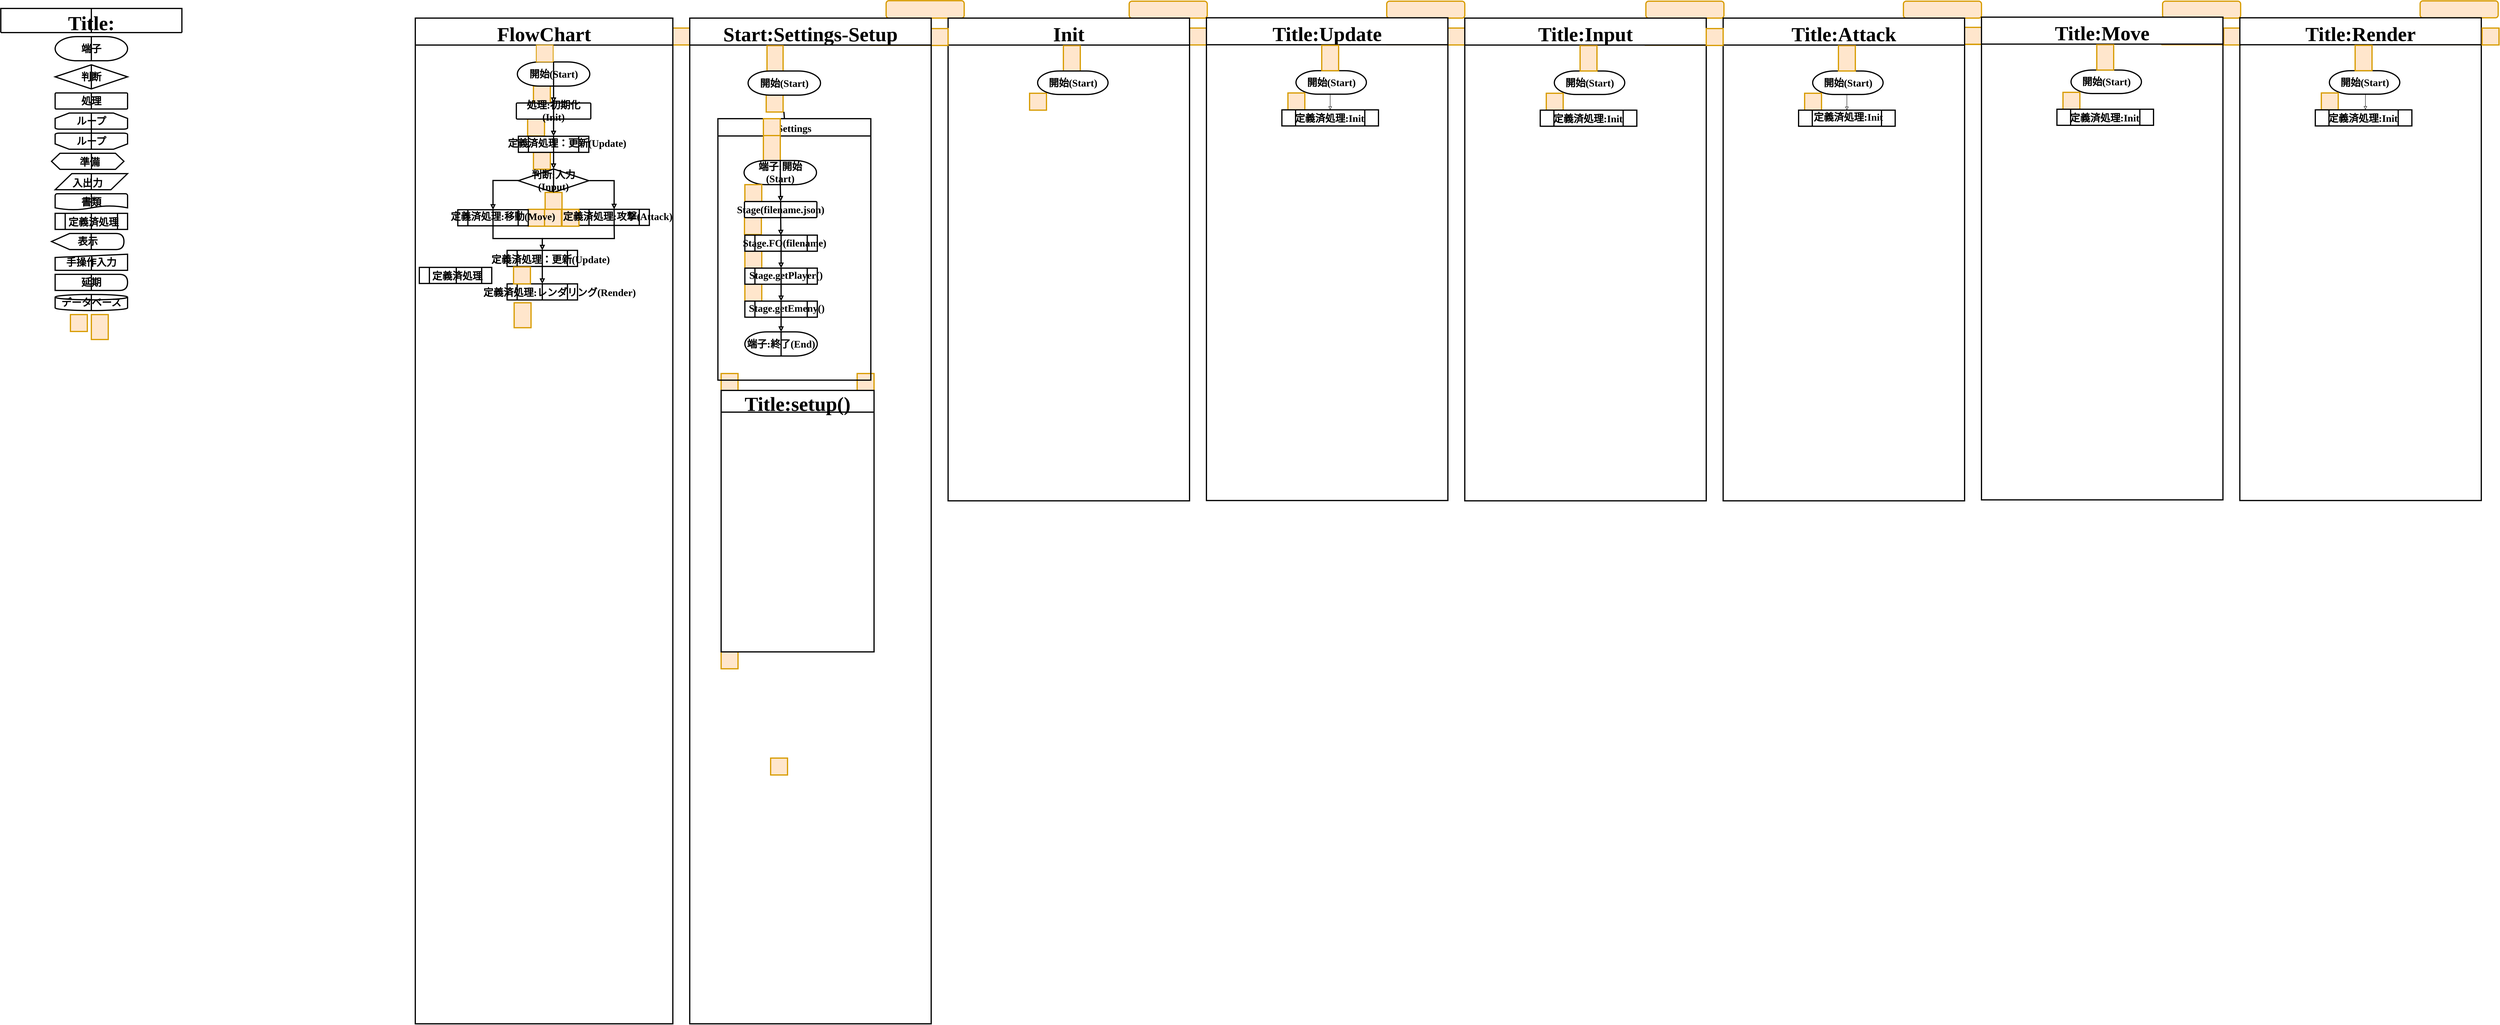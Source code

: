 <mxfile version="20.2.3" type="device" pages="9"><diagram id="8b9356f4-c5a1-f736-3c46-6402eabdcbc7" name="FlowChart"><mxGraphModel dx="4154" dy="1029" grid="1" gridSize="10" guides="1" tooltips="1" connect="1" arrows="1" fold="1" page="1" pageScale="1" pageWidth="827" pageHeight="1169" background="#ffffff" math="0" shadow="0"><root><mxCell id="0"/><mxCell id="1" parent="0"/><mxCell id="G1Zp9hUd8wUoHfoC9Vuq-59" value="" style="rounded=0;whiteSpace=wrap;html=1;absoluteArcSize=1;arcSize=14;strokeWidth=3;aspect=fixed;fillColor=#ffe6cc;strokeColor=#d79b00;" vertex="1" parent="1"><mxGeometry x="-200" y="68.75" width="42" height="42" as="geometry"/></mxCell><mxCell id="vJ3IjZ5agWpm-erSKB4o-142" value="" style="rounded=0;whiteSpace=wrap;html=1;absoluteArcSize=1;arcSize=14;strokeWidth=2;fillColor=#ffe6cc;strokeColor=#d79b00;" parent="1" vertex="1"><mxGeometry x="934" y="68.75" width="194" height="42" as="geometry"/></mxCell><mxCell id="vJ3IjZ5agWpm-erSKB4o-145" value="" style="rounded=0;whiteSpace=wrap;html=1;absoluteArcSize=1;arcSize=14;strokeWidth=2;fillColor=#ffe6cc;strokeColor=#d79b00;" parent="1" vertex="1"><mxGeometry x="2858" y="68" width="194" height="42" as="geometry"/></mxCell><mxCell id="0Z_Jd7N48J3NTvZ7nQcg-229" value="" style="rounded=0;whiteSpace=wrap;html=1;absoluteArcSize=1;arcSize=14;strokeWidth=3;aspect=fixed;fillColor=#ffe6cc;strokeColor=#d79b00;" parent="1" vertex="1"><mxGeometry x="3010" y="67" width="42" height="42" as="geometry"/></mxCell><mxCell id="vJ3IjZ5agWpm-erSKB4o-146" value="" style="rounded=0;whiteSpace=wrap;html=1;absoluteArcSize=1;arcSize=14;strokeWidth=2;fillColor=#ffe6cc;strokeColor=#d79b00;" parent="1" vertex="1"><mxGeometry x="3500" y="68.75" width="194" height="42" as="geometry"/></mxCell><mxCell id="0Z_Jd7N48J3NTvZ7nQcg-227" value="" style="rounded=0;whiteSpace=wrap;html=1;absoluteArcSize=1;arcSize=14;strokeWidth=3;aspect=fixed;fillColor=#ffe6cc;strokeColor=#d79b00;" parent="1" vertex="1"><mxGeometry x="3654" y="68.75" width="42" height="42" as="geometry"/></mxCell><mxCell id="vJ3IjZ5agWpm-erSKB4o-143" value="" style="rounded=0;whiteSpace=wrap;html=1;absoluteArcSize=1;arcSize=14;strokeWidth=2;fillColor=#ffe6cc;strokeColor=#d79b00;" parent="1" vertex="1"><mxGeometry x="1574" y="68.75" width="194" height="42" as="geometry"/></mxCell><mxCell id="0Z_Jd7N48J3NTvZ7nQcg-225" value="" style="rounded=0;whiteSpace=wrap;html=1;absoluteArcSize=1;arcSize=14;strokeWidth=3;aspect=fixed;fillColor=#ffe6cc;strokeColor=#d79b00;" parent="1" vertex="1"><mxGeometry x="1726" y="68.75" width="42" height="42" as="geometry"/></mxCell><mxCell id="0Z_Jd7N48J3NTvZ7nQcg-53" value="" style="rounded=0;whiteSpace=wrap;html=1;absoluteArcSize=1;arcSize=14;strokeWidth=3;aspect=fixed;fillColor=#ffe6cc;strokeColor=#d79b00;" parent="1" vertex="1"><mxGeometry x="1084" y="68.75" width="42" height="42" as="geometry"/></mxCell><mxCell id="vJ3IjZ5agWpm-erSKB4o-154" value="" style="rounded=1;whiteSpace=wrap;html=1;absoluteArcSize=1;arcSize=14;strokeWidth=3;fillColor=#ffe6cc;strokeColor=#d79b00;" parent="1" vertex="1"><mxGeometry x="4142" y="1.25" width="194" height="42" as="geometry"/></mxCell><mxCell id="vJ3IjZ5agWpm-erSKB4o-147" value="" style="rounded=0;whiteSpace=wrap;html=1;absoluteArcSize=1;arcSize=14;strokeWidth=2;fillColor=#ffe6cc;strokeColor=#d79b00;" parent="1" vertex="1"><mxGeometry x="4144" y="68.75" width="194" height="42" as="geometry"/></mxCell><mxCell id="vJ3IjZ5agWpm-erSKB4o-153" value="" style="rounded=1;whiteSpace=wrap;html=1;absoluteArcSize=1;arcSize=14;strokeWidth=3;fillColor=#ffe6cc;strokeColor=#d79b00;" parent="1" vertex="1"><mxGeometry x="3502" y="2" width="194" height="42" as="geometry"/></mxCell><mxCell id="vJ3IjZ5agWpm-erSKB4o-152" value="" style="rounded=1;whiteSpace=wrap;html=1;absoluteArcSize=1;arcSize=14;strokeWidth=3;fillColor=#ffe6cc;strokeColor=#d79b00;" parent="1" vertex="1"><mxGeometry x="2858" y="2" width="194" height="42" as="geometry"/></mxCell><mxCell id="vJ3IjZ5agWpm-erSKB4o-148" value="" style="rounded=1;whiteSpace=wrap;html=1;absoluteArcSize=1;arcSize=14;strokeWidth=3;fillColor=#ffe6cc;strokeColor=#d79b00;" parent="1" vertex="1"><mxGeometry x="2218" y="2" width="194" height="42" as="geometry"/></mxCell><mxCell id="vJ3IjZ5agWpm-erSKB4o-144" value="" style="rounded=0;whiteSpace=wrap;html=1;absoluteArcSize=1;arcSize=14;strokeWidth=2;fillColor=#ffe6cc;strokeColor=#d79b00;" parent="1" vertex="1"><mxGeometry x="2216" y="70" width="194" height="42" as="geometry"/></mxCell><mxCell id="vJ3IjZ5agWpm-erSKB4o-149" value="" style="rounded=1;whiteSpace=wrap;html=1;absoluteArcSize=1;arcSize=14;strokeWidth=3;fillColor=#ffe6cc;strokeColor=#d79b00;" parent="1" vertex="1"><mxGeometry x="1574" y="2" width="194" height="42" as="geometry"/></mxCell><mxCell id="vJ3IjZ5agWpm-erSKB4o-150" value="" style="rounded=1;whiteSpace=wrap;html=1;absoluteArcSize=1;arcSize=14;strokeWidth=3;fillColor=#ffe6cc;strokeColor=#d79b00;" parent="1" vertex="1"><mxGeometry x="934" y="2" width="194" height="42" as="geometry"/></mxCell><mxCell id="vJ3IjZ5agWpm-erSKB4o-151" value="" style="rounded=1;whiteSpace=wrap;html=1;absoluteArcSize=1;arcSize=14;strokeWidth=3;fillColor=#ffe6cc;strokeColor=#d79b00;" parent="1" vertex="1"><mxGeometry x="330" y="0.75" width="194" height="43.25" as="geometry"/></mxCell><mxCell id="vJ3IjZ5agWpm-erSKB4o-141" value="" style="rounded=0;whiteSpace=wrap;html=1;absoluteArcSize=1;arcSize=14;strokeWidth=2;fillColor=#ffe6cc;strokeColor=#d79b00;" parent="1" vertex="1"><mxGeometry x="290" y="70" width="194" height="42" as="geometry"/></mxCell><mxCell id="4" value="&lt;font face=&quot;AsobiMemogaki&quot; style=&quot;font-size: 25px;&quot;&gt;&lt;b&gt;端子&lt;/b&gt;&lt;/font&gt;" style="strokeWidth=3;html=1;shape=mxgraph.flowchart.terminator;whiteSpace=wrap;rounded=0;shadow=0;glass=0;comic=0;aspect=fixed;" parent="1" vertex="1"><mxGeometry x="-1735" y="90.05" width="180" height="60" as="geometry"/></mxCell><mxCell id="5" value="&lt;font face=&quot;AsobiMemogaki&quot; style=&quot;font-size: 25px;&quot;&gt;&lt;b&gt;処理&lt;/b&gt;&lt;/font&gt;" style="strokeWidth=3;html=1;shape=mxgraph.flowchart.process;whiteSpace=wrap;rounded=0;shadow=0;glass=0;comic=0;" parent="1" vertex="1"><mxGeometry x="-1735" y="230.05" width="180" height="40" as="geometry"/></mxCell><mxCell id="9" value="&lt;font face=&quot;AsobiMemogaki&quot; style=&quot;font-size: 25px;&quot;&gt;&lt;b&gt;判断&lt;/b&gt;&lt;/font&gt;" style="strokeWidth=3;html=1;shape=mxgraph.flowchart.decision;rounded=0;shadow=0;glass=0;comic=0;aspect=fixed;labelBorderColor=none;labelBackgroundColor=none;whiteSpace=wrap;" parent="1" vertex="1"><mxGeometry x="-1735" y="160.05" width="180" height="60" as="geometry"/></mxCell><mxCell id="0Z_Jd7N48J3NTvZ7nQcg-181" value="" style="edgeStyle=none;rounded=0;orthogonalLoop=1;jettySize=auto;html=1;fontFamily=AsobiMemogaki;fontSize=25;startArrow=none;startFill=0;endArrow=none;endFill=0;strokeWidth=3;" parent="1" source="11" target="12" edge="1"><mxGeometry relative="1" as="geometry"/></mxCell><mxCell id="11" value="&lt;font face=&quot;AsobiMemogaki&quot; style=&quot;font-size: 25px;&quot;&gt;&lt;b&gt;ループ&lt;/b&gt;&lt;/font&gt;" style="strokeWidth=3;html=1;shape=mxgraph.flowchart.loop_limit;whiteSpace=wrap;rounded=0;shadow=0;glass=0;comic=0;direction=west;aspect=fixed;" parent="1" vertex="1"><mxGeometry x="-1735" y="330" width="180" height="40" as="geometry"/></mxCell><mxCell id="12" value="&lt;font face=&quot;AsobiMemogaki&quot; style=&quot;font-size: 25px;&quot;&gt;&lt;b&gt;ループ&lt;/b&gt;&lt;/font&gt;" style="strokeWidth=3;html=1;shape=mxgraph.flowchart.loop_limit;whiteSpace=wrap;rounded=0;shadow=0;glass=0;comic=0;aspect=fixed;" parent="1" vertex="1"><mxGeometry x="-1735" y="280.05" width="180" height="40" as="geometry"/></mxCell><mxCell id="22" value="" style="verticalLabelPosition=bottom;verticalAlign=top;html=1;strokeWidth=3;shape=process;whiteSpace=wrap;rounded=0;size=0.14;arcSize=6;shadow=0;glass=0;comic=0;" parent="1" vertex="1"><mxGeometry x="-1735" y="529.33" width="180" height="40" as="geometry"/></mxCell><mxCell id="23" value="&lt;font face=&quot;AsobiMemogaki&quot; style=&quot;font-size: 25px;&quot;&gt;&lt;b&gt;定義済処理&lt;/b&gt;&lt;/font&gt;" style="text;html=1;resizable=0;points=[];autosize=1;align=left;verticalAlign=top;spacingTop=-4;rounded=0;" parent="1" vertex="1"><mxGeometry x="-1704" y="533.66" width="140" height="20" as="geometry"/></mxCell><mxCell id="26" value="&lt;font face=&quot;AsobiMemogaki&quot; style=&quot;font-size: 25px;&quot;&gt;&lt;b&gt;表示&lt;/b&gt;&lt;/font&gt;" style="shape=display;whiteSpace=wrap;html=1;rounded=0;shadow=0;glass=0;comic=0;strokeWidth=3;" parent="1" vertex="1"><mxGeometry x="-1744" y="579.33" width="180" height="40" as="geometry"/></mxCell><mxCell id="27" value="" style="verticalLabelPosition=bottom;verticalAlign=top;html=1;strokeWidth=3;shape=hexagon;perimeter=hexagonPerimeter2;arcSize=6;size=0.117;rounded=0;shadow=0;glass=0;comic=0;aspect=fixed;" parent="1" vertex="1"><mxGeometry x="-1744" y="380.0" width="180" height="40" as="geometry"/></mxCell><mxCell id="28" value="&lt;font face=&quot;AsobiMemogaki&quot; style=&quot;font-size: 25px;&quot;&gt;&lt;b&gt;準備&lt;/b&gt;&lt;/font&gt;" style="text;html=1;resizable=0;points=[];autosize=1;align=left;verticalAlign=top;spacingTop=-4;rounded=0;" parent="1" vertex="1"><mxGeometry x="-1676" y="385" width="70" height="20" as="geometry"/></mxCell><mxCell id="29" value="" style="verticalLabelPosition=bottom;verticalAlign=top;html=1;strokeWidth=3;shape=parallelogram;perimeter=parallelogramPerimeter;whiteSpace=wrap;rounded=0;arcSize=12;size=0.23;shadow=0;glass=0;comic=0;aspect=fixed;" parent="1" vertex="1"><mxGeometry x="-1735" y="430.66" width="180" height="40" as="geometry"/></mxCell><mxCell id="31" value="&lt;font face=&quot;AsobiMemogaki&quot; style=&quot;font-size: 25px;&quot;&gt;&lt;b&gt;書類&lt;/b&gt;&lt;/font&gt;" style="strokeWidth=3;html=1;shape=mxgraph.flowchart.document2;whiteSpace=wrap;size=0.25;rounded=0;shadow=0;glass=0;comic=0;aspect=fixed;" parent="1" vertex="1"><mxGeometry x="-1735" y="480.66" width="180" height="40" as="geometry"/></mxCell><mxCell id="32" value="&lt;font face=&quot;AsobiMemogaki&quot; style=&quot;font-size: 25px;&quot;&gt;&lt;b&gt;手操作入力&lt;/b&gt;&lt;/font&gt;" style="shape=manualInput;whiteSpace=wrap;html=1;rounded=0;shadow=0;glass=0;comic=0;strokeWidth=3;size=8;aspect=fixed;" parent="1" vertex="1"><mxGeometry x="-1735" y="631" width="180" height="40" as="geometry"/></mxCell><mxCell id="35" value="&lt;font face=&quot;AsobiMemogaki&quot; style=&quot;font-size: 25px;&quot;&gt;&lt;b&gt;延期&lt;/b&gt;&lt;/font&gt;" style="shape=delay;whiteSpace=wrap;html=1;rounded=0;shadow=0;glass=0;comic=0;strokeWidth=3;" parent="1" vertex="1"><mxGeometry x="-1735" y="681" width="180" height="40" as="geometry"/></mxCell><mxCell id="36" value="&lt;div style=&quot;text-align: justify&quot;&gt;&lt;font style=&quot;font-size: 25px;&quot; face=&quot;AsobiMemogaki&quot;&gt;&lt;b&gt;データベース&lt;/b&gt;&lt;/font&gt;&lt;/div&gt;" style="strokeWidth=3;html=1;shape=mxgraph.flowchart.database;whiteSpace=wrap;rounded=0;shadow=0;glass=0;comic=0;" parent="1" vertex="1"><mxGeometry x="-1735" y="731" width="180" height="40" as="geometry"/></mxCell><mxCell id="WuMcj0hJKlT_on0qylqf-58" value="" style="rounded=0;whiteSpace=wrap;html=1;absoluteArcSize=1;arcSize=14;strokeWidth=3;aspect=fixed;fillColor=#ffe6cc;strokeColor=#d79b00;" parent="1" vertex="1"><mxGeometry x="-1697" y="781" width="42" height="42" as="geometry"/></mxCell><mxCell id="gLAf9XCd8Vt8i7-jjPqV-48" value="" style="rounded=0;whiteSpace=wrap;html=1;absoluteArcSize=1;arcSize=14;strokeWidth=3;fillColor=#ffe6cc;strokeColor=#d79b00;" parent="1" vertex="1"><mxGeometry x="-1645" y="781" width="42" height="62" as="geometry"/></mxCell><mxCell id="vJ3IjZ5agWpm-erSKB4o-54" value="Init" style="swimlane;rounded=0;fontSize=50;strokeColor=#000000;strokeWidth=3;fontFamily=AsobiMemogaki;startSize=67;verticalAlign=middle;arcSize=19;fillColor=#ffffff;swimlaneFillColor=none;glass=0;shadow=0;aspect=fixed;" parent="1" vertex="1"><mxGeometry x="484" y="44" width="600" height="1200" as="geometry"><mxRectangle x="520" y="45.25" width="450" height="66.75" as="alternateBounds"/></mxGeometry></mxCell><mxCell id="vJ3IjZ5agWpm-erSKB4o-57" value="" style="rounded=0;whiteSpace=wrap;html=1;absoluteArcSize=1;arcSize=14;strokeWidth=3;aspect=fixed;fillColor=#ffe6cc;strokeColor=#d79b00;" parent="vJ3IjZ5agWpm-erSKB4o-54" vertex="1"><mxGeometry x="202.5" y="186.83" width="42" height="42" as="geometry"/></mxCell><mxCell id="vJ3IjZ5agWpm-erSKB4o-58" value="" style="rounded=0;whiteSpace=wrap;html=1;absoluteArcSize=1;arcSize=14;strokeWidth=3;fillColor=#ffe6cc;strokeColor=#d79b00;" parent="vJ3IjZ5agWpm-erSKB4o-54" vertex="1"><mxGeometry x="286.5" y="68.5" width="42" height="63" as="geometry"/></mxCell><mxCell id="vJ3IjZ5agWpm-erSKB4o-56" value="&lt;b style=&quot;font-family: AsobiMemogaki; font-size: 25px;&quot;&gt;開始(Start)&lt;/b&gt;" style="strokeWidth=3;html=1;shape=mxgraph.flowchart.terminator;whiteSpace=wrap;rounded=0;shadow=0;glass=0;comic=0;aspect=fixed;" parent="vJ3IjZ5agWpm-erSKB4o-54" vertex="1"><mxGeometry x="222.5" y="131.5" width="175" height="58.33" as="geometry"/></mxCell><mxCell id="vJ3IjZ5agWpm-erSKB4o-81" value="Title:Update" style="swimlane;rounded=0;fontSize=50;strokeColor=#000000;strokeWidth=3;fontFamily=AsobiMemogaki;startSize=67;verticalAlign=middle;arcSize=19;fillColor=#ffffff;swimlaneFillColor=none;glass=0;shadow=0;aspect=fixed;" parent="1" vertex="1"><mxGeometry x="1126" y="43.25" width="600" height="1200" as="geometry"><mxRectangle x="1126" y="43.25" width="450" height="66.75" as="alternateBounds"/></mxGeometry></mxCell><mxCell id="vJ3IjZ5agWpm-erSKB4o-118" style="edgeStyle=orthogonalEdgeStyle;rounded=0;orthogonalLoop=1;jettySize=auto;html=1;exitX=0.5;exitY=1;exitDx=0;exitDy=0;exitPerimeter=0;entryX=0.5;entryY=0;entryDx=0;entryDy=0;fontFamily=AsobiMemogaki;fontSize=30;endArrow=block;endFill=0;" parent="vJ3IjZ5agWpm-erSKB4o-81" source="vJ3IjZ5agWpm-erSKB4o-83" target="vJ3IjZ5agWpm-erSKB4o-86" edge="1"><mxGeometry relative="1" as="geometry"/></mxCell><mxCell id="vJ3IjZ5agWpm-erSKB4o-83" value="&lt;b style=&quot;font-family: AsobiMemogaki; font-size: 25px;&quot;&gt;開始(Start)&lt;/b&gt;" style="strokeWidth=3;html=1;shape=mxgraph.flowchart.terminator;whiteSpace=wrap;rounded=0;shadow=0;glass=0;comic=0;aspect=fixed;" parent="vJ3IjZ5agWpm-erSKB4o-81" vertex="1"><mxGeometry x="222.5" y="131.5" width="175" height="58.33" as="geometry"/></mxCell><mxCell id="vJ3IjZ5agWpm-erSKB4o-84" value="" style="rounded=0;whiteSpace=wrap;html=1;absoluteArcSize=1;arcSize=14;strokeWidth=3;aspect=fixed;fillColor=#ffe6cc;strokeColor=#d79b00;" parent="vJ3IjZ5agWpm-erSKB4o-81" vertex="1"><mxGeometry x="202.5" y="186.83" width="42" height="42" as="geometry"/></mxCell><mxCell id="vJ3IjZ5agWpm-erSKB4o-85" value="" style="rounded=0;whiteSpace=wrap;html=1;absoluteArcSize=1;arcSize=14;strokeWidth=3;fillColor=#ffe6cc;strokeColor=#d79b00;" parent="vJ3IjZ5agWpm-erSKB4o-81" vertex="1"><mxGeometry x="286.5" y="68.5" width="42" height="63" as="geometry"/></mxCell><mxCell id="vJ3IjZ5agWpm-erSKB4o-86" value="" style="verticalLabelPosition=bottom;verticalAlign=top;html=1;strokeWidth=3;shape=process;whiteSpace=wrap;rounded=0;size=0.14;arcSize=6;shadow=0;glass=0;comic=0;" parent="vJ3IjZ5agWpm-erSKB4o-81" vertex="1"><mxGeometry x="187.5" y="228.83" width="240" height="40" as="geometry"/></mxCell><mxCell id="vJ3IjZ5agWpm-erSKB4o-87" value="&lt;font face=&quot;AsobiMemogaki&quot; style=&quot;font-size: 25px;&quot;&gt;&lt;b&gt;定義済処理:Init&lt;/b&gt;&lt;/font&gt;" style="text;html=1;resizable=0;points=[];autosize=1;align=left;verticalAlign=top;spacingTop=-4;rounded=0;" parent="vJ3IjZ5agWpm-erSKB4o-81" vertex="1"><mxGeometry x="217.5" y="233" width="180" height="20" as="geometry"/></mxCell><mxCell id="vJ3IjZ5agWpm-erSKB4o-88" value="Title:Input" style="swimlane;rounded=0;fontSize=50;strokeColor=#000000;strokeWidth=3;fontFamily=AsobiMemogaki;startSize=67;verticalAlign=middle;arcSize=19;fillColor=#ffffff;swimlaneFillColor=none;glass=0;shadow=0;aspect=fixed;" parent="1" vertex="1"><mxGeometry x="1768" y="44" width="600" height="1200" as="geometry"><mxRectangle x="1768" y="44" width="450" height="66.75" as="alternateBounds"/></mxGeometry></mxCell><mxCell id="vJ3IjZ5agWpm-erSKB4o-90" value="&lt;b style=&quot;font-family: AsobiMemogaki; font-size: 25px;&quot;&gt;開始(Start)&lt;/b&gt;" style="strokeWidth=3;html=1;shape=mxgraph.flowchart.terminator;whiteSpace=wrap;rounded=0;shadow=0;glass=0;comic=0;aspect=fixed;" parent="vJ3IjZ5agWpm-erSKB4o-88" vertex="1"><mxGeometry x="222.5" y="131.5" width="175" height="58.33" as="geometry"/></mxCell><mxCell id="vJ3IjZ5agWpm-erSKB4o-91" value="" style="rounded=0;whiteSpace=wrap;html=1;absoluteArcSize=1;arcSize=14;strokeWidth=3;aspect=fixed;fillColor=#ffe6cc;strokeColor=#d79b00;" parent="vJ3IjZ5agWpm-erSKB4o-88" vertex="1"><mxGeometry x="202.5" y="186.83" width="42" height="42" as="geometry"/></mxCell><mxCell id="vJ3IjZ5agWpm-erSKB4o-92" value="" style="rounded=0;whiteSpace=wrap;html=1;absoluteArcSize=1;arcSize=14;strokeWidth=3;fillColor=#ffe6cc;strokeColor=#d79b00;" parent="vJ3IjZ5agWpm-erSKB4o-88" vertex="1"><mxGeometry x="286.5" y="68.5" width="42" height="63" as="geometry"/></mxCell><mxCell id="vJ3IjZ5agWpm-erSKB4o-93" value="" style="verticalLabelPosition=bottom;verticalAlign=top;html=1;strokeWidth=3;shape=process;whiteSpace=wrap;rounded=0;size=0.14;arcSize=6;shadow=0;glass=0;comic=0;" parent="vJ3IjZ5agWpm-erSKB4o-88" vertex="1"><mxGeometry x="187.5" y="228.83" width="240" height="40" as="geometry"/></mxCell><mxCell id="vJ3IjZ5agWpm-erSKB4o-94" value="&lt;font face=&quot;AsobiMemogaki&quot; style=&quot;font-size: 25px;&quot;&gt;&lt;b&gt;定義済処理:Init&lt;/b&gt;&lt;/font&gt;" style="text;html=1;resizable=0;points=[];autosize=1;align=left;verticalAlign=top;spacingTop=-4;rounded=0;" parent="vJ3IjZ5agWpm-erSKB4o-88" vertex="1"><mxGeometry x="217.5" y="233" width="180" height="20" as="geometry"/></mxCell><mxCell id="vJ3IjZ5agWpm-erSKB4o-96" value="Title:Attack" style="swimlane;rounded=0;fontSize=50;strokeColor=#000000;strokeWidth=3;fontFamily=AsobiMemogaki;startSize=67;verticalAlign=middle;arcSize=19;fillColor=#ffffff;swimlaneFillColor=none;glass=0;shadow=0;aspect=fixed;" parent="1" vertex="1"><mxGeometry x="2410" y="44" width="600" height="1200" as="geometry"><mxRectangle x="2410" y="44" width="450" height="66.75" as="alternateBounds"/></mxGeometry></mxCell><mxCell id="vJ3IjZ5agWpm-erSKB4o-112" style="edgeStyle=orthogonalEdgeStyle;rounded=0;orthogonalLoop=1;jettySize=auto;html=1;exitX=0.5;exitY=1;exitDx=0;exitDy=0;exitPerimeter=0;entryX=0.5;entryY=0;entryDx=0;entryDy=0;fontFamily=AsobiMemogaki;fontSize=30;endArrow=block;endFill=0;" parent="vJ3IjZ5agWpm-erSKB4o-96" source="vJ3IjZ5agWpm-erSKB4o-98" target="vJ3IjZ5agWpm-erSKB4o-101" edge="1"><mxGeometry relative="1" as="geometry"/></mxCell><mxCell id="vJ3IjZ5agWpm-erSKB4o-98" value="&lt;b style=&quot;font-family: AsobiMemogaki; font-size: 25px;&quot;&gt;開始(Start)&lt;/b&gt;" style="strokeWidth=3;html=1;shape=mxgraph.flowchart.terminator;whiteSpace=wrap;rounded=0;shadow=0;glass=0;comic=0;aspect=fixed;" parent="vJ3IjZ5agWpm-erSKB4o-96" vertex="1"><mxGeometry x="222.5" y="131.5" width="175" height="58.33" as="geometry"/></mxCell><mxCell id="vJ3IjZ5agWpm-erSKB4o-99" value="" style="rounded=0;whiteSpace=wrap;html=1;absoluteArcSize=1;arcSize=14;strokeWidth=3;aspect=fixed;fillColor=#ffe6cc;strokeColor=#d79b00;" parent="vJ3IjZ5agWpm-erSKB4o-96" vertex="1"><mxGeometry x="202.5" y="186.83" width="42" height="42" as="geometry"/></mxCell><mxCell id="vJ3IjZ5agWpm-erSKB4o-100" value="" style="rounded=0;whiteSpace=wrap;html=1;absoluteArcSize=1;arcSize=14;strokeWidth=3;fillColor=#ffe6cc;strokeColor=#d79b00;" parent="vJ3IjZ5agWpm-erSKB4o-96" vertex="1"><mxGeometry x="286.5" y="68.5" width="42" height="63" as="geometry"/></mxCell><mxCell id="vJ3IjZ5agWpm-erSKB4o-101" value="" style="verticalLabelPosition=bottom;verticalAlign=top;html=1;strokeWidth=3;shape=process;whiteSpace=wrap;rounded=0;size=0.14;arcSize=6;shadow=0;glass=0;comic=0;" parent="vJ3IjZ5agWpm-erSKB4o-96" vertex="1"><mxGeometry x="187.5" y="228.83" width="240" height="40" as="geometry"/></mxCell><mxCell id="vJ3IjZ5agWpm-erSKB4o-102" value="&lt;font face=&quot;AsobiMemogaki&quot; style=&quot;font-size: 25px;&quot;&gt;&lt;b&gt;定義済処理:Init&lt;/b&gt;&lt;/font&gt;" style="text;html=1;resizable=0;points=[];autosize=1;align=left;verticalAlign=top;spacingTop=-4;rounded=0;" parent="vJ3IjZ5agWpm-erSKB4o-96" vertex="1"><mxGeometry x="222.5" y="228.83" width="180" height="20" as="geometry"/></mxCell><mxCell id="vJ3IjZ5agWpm-erSKB4o-104" value="Title:Move" style="swimlane;rounded=0;fontSize=50;strokeColor=#000000;strokeWidth=3;fontFamily=AsobiMemogaki;startSize=67;verticalAlign=middle;arcSize=19;fillColor=#ffffff;swimlaneFillColor=none;glass=0;shadow=0;aspect=fixed;" parent="1" vertex="1"><mxGeometry x="3052" y="41.67" width="600" height="1200" as="geometry"><mxRectangle x="3052" y="41.67" width="450" height="66.75" as="alternateBounds"/></mxGeometry></mxCell><mxCell id="vJ3IjZ5agWpm-erSKB4o-106" value="&lt;b style=&quot;font-family: AsobiMemogaki; font-size: 25px;&quot;&gt;開始(Start)&lt;/b&gt;" style="strokeWidth=3;html=1;shape=mxgraph.flowchart.terminator;whiteSpace=wrap;rounded=0;shadow=0;glass=0;comic=0;aspect=fixed;" parent="vJ3IjZ5agWpm-erSKB4o-104" vertex="1"><mxGeometry x="222.5" y="131.5" width="175" height="58.33" as="geometry"/></mxCell><mxCell id="vJ3IjZ5agWpm-erSKB4o-107" value="" style="rounded=0;whiteSpace=wrap;html=1;absoluteArcSize=1;arcSize=14;strokeWidth=3;aspect=fixed;fillColor=#ffe6cc;strokeColor=#d79b00;" parent="vJ3IjZ5agWpm-erSKB4o-104" vertex="1"><mxGeometry x="202.5" y="186.83" width="42" height="42" as="geometry"/></mxCell><mxCell id="vJ3IjZ5agWpm-erSKB4o-108" value="" style="rounded=0;whiteSpace=wrap;html=1;absoluteArcSize=1;arcSize=14;strokeWidth=3;fillColor=#ffe6cc;strokeColor=#d79b00;" parent="vJ3IjZ5agWpm-erSKB4o-104" vertex="1"><mxGeometry x="286.5" y="68.5" width="42" height="63" as="geometry"/></mxCell><mxCell id="vJ3IjZ5agWpm-erSKB4o-109" value="" style="verticalLabelPosition=bottom;verticalAlign=top;html=1;strokeWidth=3;shape=process;whiteSpace=wrap;rounded=0;size=0.14;arcSize=6;shadow=0;glass=0;comic=0;" parent="vJ3IjZ5agWpm-erSKB4o-104" vertex="1"><mxGeometry x="187.5" y="228.83" width="240" height="40" as="geometry"/></mxCell><mxCell id="vJ3IjZ5agWpm-erSKB4o-110" value="&lt;font face=&quot;AsobiMemogaki&quot; style=&quot;font-size: 25px;&quot;&gt;&lt;b&gt;定義済処理:Init&lt;/b&gt;&lt;/font&gt;" style="text;html=1;resizable=0;points=[];autosize=1;align=left;verticalAlign=top;spacingTop=-4;rounded=0;" parent="vJ3IjZ5agWpm-erSKB4o-104" vertex="1"><mxGeometry x="217.5" y="233" width="180" height="20" as="geometry"/></mxCell><mxCell id="vJ3IjZ5agWpm-erSKB4o-121" value="Title:Render" style="swimlane;rounded=0;fontSize=50;strokeColor=#000000;strokeWidth=3;fontFamily=AsobiMemogaki;startSize=67;verticalAlign=middle;arcSize=19;fillColor=#ffffff;swimlaneFillColor=none;glass=0;shadow=0;aspect=fixed;" parent="1" vertex="1"><mxGeometry x="3694" y="43.25" width="600" height="1200" as="geometry"><mxRectangle x="3694" y="43.25" width="450" height="66.75" as="alternateBounds"/></mxGeometry></mxCell><mxCell id="vJ3IjZ5agWpm-erSKB4o-127" style="edgeStyle=orthogonalEdgeStyle;rounded=0;orthogonalLoop=1;jettySize=auto;html=1;exitX=0.5;exitY=1;exitDx=0;exitDy=0;exitPerimeter=0;entryX=0.519;entryY=-0.013;entryDx=0;entryDy=0;entryPerimeter=0;fontFamily=AsobiMemogaki;fontSize=30;endArrow=block;endFill=0;" parent="vJ3IjZ5agWpm-erSKB4o-121" source="vJ3IjZ5agWpm-erSKB4o-122" target="vJ3IjZ5agWpm-erSKB4o-125" edge="1"><mxGeometry relative="1" as="geometry"/></mxCell><mxCell id="vJ3IjZ5agWpm-erSKB4o-122" value="&lt;b style=&quot;font-family: AsobiMemogaki; font-size: 25px;&quot;&gt;開始(Start)&lt;/b&gt;" style="strokeWidth=3;html=1;shape=mxgraph.flowchart.terminator;whiteSpace=wrap;rounded=0;shadow=0;glass=0;comic=0;aspect=fixed;" parent="vJ3IjZ5agWpm-erSKB4o-121" vertex="1"><mxGeometry x="222.5" y="131.5" width="175" height="58.33" as="geometry"/></mxCell><mxCell id="vJ3IjZ5agWpm-erSKB4o-123" value="" style="rounded=0;whiteSpace=wrap;html=1;absoluteArcSize=1;arcSize=14;strokeWidth=3;aspect=fixed;fillColor=#ffe6cc;strokeColor=#d79b00;" parent="vJ3IjZ5agWpm-erSKB4o-121" vertex="1"><mxGeometry x="202.5" y="186.83" width="42" height="42" as="geometry"/></mxCell><mxCell id="vJ3IjZ5agWpm-erSKB4o-124" value="" style="rounded=0;whiteSpace=wrap;html=1;absoluteArcSize=1;arcSize=14;strokeWidth=3;fillColor=#ffe6cc;strokeColor=#d79b00;" parent="vJ3IjZ5agWpm-erSKB4o-121" vertex="1"><mxGeometry x="286.5" y="68.5" width="42" height="63" as="geometry"/></mxCell><mxCell id="vJ3IjZ5agWpm-erSKB4o-125" value="" style="verticalLabelPosition=bottom;verticalAlign=top;html=1;strokeWidth=3;shape=process;whiteSpace=wrap;rounded=0;size=0.14;arcSize=6;shadow=0;glass=0;comic=0;" parent="vJ3IjZ5agWpm-erSKB4o-121" vertex="1"><mxGeometry x="187.5" y="228.83" width="240" height="40" as="geometry"/></mxCell><mxCell id="vJ3IjZ5agWpm-erSKB4o-126" value="&lt;font face=&quot;AsobiMemogaki&quot; style=&quot;font-size: 25px;&quot;&gt;&lt;b&gt;定義済処理:Init&lt;/b&gt;&lt;/font&gt;" style="text;html=1;resizable=0;points=[];autosize=1;align=left;verticalAlign=top;spacingTop=-4;rounded=0;" parent="vJ3IjZ5agWpm-erSKB4o-121" vertex="1"><mxGeometry x="217.5" y="233" width="180" height="20" as="geometry"/></mxCell><mxCell id="vJ3IjZ5agWpm-erSKB4o-134" value="Title:" style="swimlane;rounded=0;fontSize=50;strokeColor=#000000;strokeWidth=3;fontFamily=AsobiMemogaki;startSize=67;verticalAlign=middle;arcSize=19;fillColor=#ffffff;swimlaneFillColor=none;glass=0;shadow=0;" parent="1" vertex="1" collapsed="1"><mxGeometry x="-1870" y="20" width="450" height="60" as="geometry"><mxRectangle x="-2210" width="600" height="1200" as="alternateBounds"/></mxGeometry></mxCell><mxCell id="0Z_Jd7N48J3NTvZ7nQcg-104" value="" style="whiteSpace=wrap;html=1;aspect=fixed;rounded=0;fontFamily=AsobiMemogaki;fontSize=25;strokeColor=default;strokeWidth=3;" parent="vJ3IjZ5agWpm-erSKB4o-134" vertex="1"><mxGeometry x="213" y="60" width="10" height="10" as="geometry"/></mxCell><mxCell id="0Z_Jd7N48J3NTvZ7nQcg-55" value="" style="rounded=0;whiteSpace=wrap;html=1;absoluteArcSize=1;arcSize=14;strokeWidth=3;aspect=fixed;fillColor=#ffe6cc;strokeColor=#d79b00;" parent="1" vertex="1"><mxGeometry x="442" y="70.0" width="42" height="42" as="geometry"/></mxCell><mxCell id="0Z_Jd7N48J3NTvZ7nQcg-102" value="" style="endArrow=none;html=1;rounded=0;fontFamily=AsobiMemogaki;fontSize=25;strokeWidth=3;entryX=0.5;entryY=0;entryDx=0;entryDy=0;exitX=0.5;exitY=1;exitDx=0;exitDy=0;" parent="1" source="vJ3IjZ5agWpm-erSKB4o-134" target="vJ3IjZ5agWpm-erSKB4o-134" edge="1"><mxGeometry width="50" height="50" relative="1" as="geometry"><mxPoint x="-1700" y="90" as="sourcePoint"/><mxPoint x="-1650" y="40" as="targetPoint"/></mxGeometry></mxCell><mxCell id="0Z_Jd7N48J3NTvZ7nQcg-106" value="" style="endArrow=none;html=1;rounded=0;fontFamily=AsobiMemogaki;fontSize=25;strokeWidth=3;entryX=0.5;entryY=0;entryDx=0;entryDy=0;entryPerimeter=0;exitX=0.5;exitY=1;exitDx=0;exitDy=0;exitPerimeter=0;" parent="1" source="4" target="4" edge="1"><mxGeometry width="50" height="50" relative="1" as="geometry"><mxPoint x="-1700" y="130" as="sourcePoint"/><mxPoint x="-1650" y="80" as="targetPoint"/></mxGeometry></mxCell><mxCell id="0Z_Jd7N48J3NTvZ7nQcg-107" value="" style="endArrow=none;html=1;rounded=0;fontFamily=AsobiMemogaki;fontSize=25;strokeWidth=3;entryX=0.5;entryY=0;entryDx=0;entryDy=0;entryPerimeter=0;exitX=0.5;exitY=1;exitDx=0;exitDy=0;exitPerimeter=0;" parent="1" source="9" target="9" edge="1"><mxGeometry width="50" height="50" relative="1" as="geometry"><mxPoint x="-1700" y="130" as="sourcePoint"/><mxPoint x="-1650" y="80" as="targetPoint"/></mxGeometry></mxCell><mxCell id="0Z_Jd7N48J3NTvZ7nQcg-111" value="" style="endArrow=none;html=1;rounded=0;fontFamily=AsobiMemogaki;fontSize=25;strokeWidth=3;entryX=0.5;entryY=0;entryDx=0;entryDy=0;entryPerimeter=0;exitX=0.5;exitY=1;exitDx=0;exitDy=0;exitPerimeter=0;" parent="1" source="5" target="5" edge="1"><mxGeometry width="50" height="50" relative="1" as="geometry"><mxPoint x="-1700" y="190" as="sourcePoint"/><mxPoint x="-1650" y="140" as="targetPoint"/></mxGeometry></mxCell><mxCell id="0Z_Jd7N48J3NTvZ7nQcg-119" value="" style="endArrow=none;html=1;rounded=0;fontFamily=AsobiMemogaki;fontSize=25;strokeWidth=3;exitX=0.5;exitY=0;exitDx=0;exitDy=0;exitPerimeter=0;entryX=0.5;entryY=1;entryDx=0;entryDy=0;entryPerimeter=0;" parent="1" source="12" target="12" edge="1"><mxGeometry width="50" height="50" relative="1" as="geometry"><mxPoint x="-1610" y="300" as="sourcePoint"/><mxPoint x="-1560" y="250" as="targetPoint"/></mxGeometry></mxCell><mxCell id="0Z_Jd7N48J3NTvZ7nQcg-121" value="" style="endArrow=none;html=1;rounded=0;fontFamily=AsobiMemogaki;fontSize=25;strokeWidth=3;entryX=0.5;entryY=1;entryDx=0;entryDy=0;entryPerimeter=0;exitX=0.5;exitY=0;exitDx=0;exitDy=0;exitPerimeter=0;" parent="1" source="11" target="11" edge="1"><mxGeometry width="50" height="50" relative="1" as="geometry"><mxPoint x="-1610" y="360" as="sourcePoint"/><mxPoint x="-1560" y="310" as="targetPoint"/></mxGeometry></mxCell><mxCell id="0Z_Jd7N48J3NTvZ7nQcg-123" value="" style="endArrow=none;html=1;rounded=0;fontFamily=AsobiMemogaki;fontSize=25;strokeWidth=3;exitX=0.551;exitY=-0.008;exitDx=0;exitDy=0;exitPerimeter=0;entryX=0.552;entryY=1.007;entryDx=0;entryDy=0;entryPerimeter=0;" parent="1" source="27" target="27" edge="1"><mxGeometry width="50" height="50" relative="1" as="geometry"><mxPoint x="-1610" y="390" as="sourcePoint"/><mxPoint x="-1560" y="340" as="targetPoint"/></mxGeometry></mxCell><mxCell id="30" value="&lt;font face=&quot;AsobiMemogaki&quot; style=&quot;font-size: 25px;&quot;&gt;&lt;b&gt;入出力&lt;/b&gt;&lt;/font&gt;" style="text;html=1;resizable=0;points=[];autosize=1;align=left;verticalAlign=top;spacingTop=-4;rounded=0;" parent="1" vertex="1"><mxGeometry x="-1694" y="437" width="90" height="20" as="geometry"/></mxCell><mxCell id="0Z_Jd7N48J3NTvZ7nQcg-127" value="" style="endArrow=none;html=1;rounded=0;fontFamily=AsobiMemogaki;fontSize=25;strokeWidth=3;entryX=0.5;entryY=0;entryDx=0;entryDy=0;exitX=0.5;exitY=1;exitDx=0;exitDy=0;" parent="1" source="29" target="29" edge="1"><mxGeometry width="50" height="50" relative="1" as="geometry"><mxPoint x="-1620" y="510" as="sourcePoint"/><mxPoint x="-1570" y="460" as="targetPoint"/></mxGeometry></mxCell><mxCell id="0Z_Jd7N48J3NTvZ7nQcg-128" value="" style="endArrow=none;html=1;rounded=0;fontFamily=AsobiMemogaki;fontSize=25;strokeWidth=3;entryX=0.5;entryY=0;entryDx=0;entryDy=0;entryPerimeter=0;exitX=0.501;exitY=0.901;exitDx=0;exitDy=0;exitPerimeter=0;" parent="1" source="31" target="31" edge="1"><mxGeometry width="50" height="50" relative="1" as="geometry"><mxPoint x="-1620" y="550" as="sourcePoint"/><mxPoint x="-1570" y="500" as="targetPoint"/></mxGeometry></mxCell><mxCell id="0Z_Jd7N48J3NTvZ7nQcg-130" value="" style="endArrow=none;html=1;rounded=0;fontFamily=AsobiMemogaki;fontSize=25;strokeWidth=3;entryX=0.5;entryY=0;entryDx=0;entryDy=0;exitX=0.5;exitY=1;exitDx=0;exitDy=0;" parent="1" source="22" target="22" edge="1"><mxGeometry width="50" height="50" relative="1" as="geometry"><mxPoint x="-1620" y="570" as="sourcePoint"/><mxPoint x="-1570" y="520" as="targetPoint"/></mxGeometry></mxCell><mxCell id="0Z_Jd7N48J3NTvZ7nQcg-132" value="" style="endArrow=none;html=1;rounded=0;fontFamily=AsobiMemogaki;fontSize=25;strokeWidth=3;entryX=0.548;entryY=-0.006;entryDx=0;entryDy=0;entryPerimeter=0;exitX=0.549;exitY=1.009;exitDx=0;exitDy=0;exitPerimeter=0;" parent="1" source="26" target="26" edge="1"><mxGeometry width="50" height="50" relative="1" as="geometry"><mxPoint x="-1620" y="650" as="sourcePoint"/><mxPoint x="-1570" y="600" as="targetPoint"/></mxGeometry></mxCell><mxCell id="0Z_Jd7N48J3NTvZ7nQcg-134" value="" style="endArrow=none;html=1;rounded=0;fontFamily=AsobiMemogaki;fontSize=25;strokeWidth=3;entryX=0.505;entryY=0.074;entryDx=0;entryDy=0;entryPerimeter=0;exitX=0.5;exitY=1;exitDx=0;exitDy=0;" parent="1" source="32" target="32" edge="1"><mxGeometry width="50" height="50" relative="1" as="geometry"><mxPoint x="-1620" y="720" as="sourcePoint"/><mxPoint x="-1645.01" y="630.77" as="targetPoint"/></mxGeometry></mxCell><mxCell id="0Z_Jd7N48J3NTvZ7nQcg-136" value="" style="endArrow=none;html=1;rounded=0;fontFamily=AsobiMemogaki;fontSize=25;strokeWidth=3;entryX=0.5;entryY=0;entryDx=0;entryDy=0;exitX=0.5;exitY=1;exitDx=0;exitDy=0;" parent="1" source="35" target="35" edge="1"><mxGeometry width="50" height="50" relative="1" as="geometry"><mxPoint x="-1620" y="760" as="sourcePoint"/><mxPoint x="-1570" y="710" as="targetPoint"/></mxGeometry></mxCell><mxCell id="0Z_Jd7N48J3NTvZ7nQcg-138" value="" style="endArrow=none;html=1;rounded=0;fontFamily=AsobiMemogaki;fontSize=25;strokeWidth=3;entryX=0.5;entryY=0;entryDx=0;entryDy=0;entryPerimeter=0;exitX=0.5;exitY=1;exitDx=0;exitDy=0;exitPerimeter=0;" parent="1" source="36" target="36" edge="1"><mxGeometry width="50" height="50" relative="1" as="geometry"><mxPoint x="-1620" y="780" as="sourcePoint"/><mxPoint x="-1570" y="730" as="targetPoint"/></mxGeometry></mxCell><mxCell id="vJ3IjZ5agWpm-erSKB4o-39" value="Start:Settings-Setup" style="swimlane;rounded=0;fontSize=50;strokeWidth=3;fontFamily=AsobiMemogaki;startSize=67;verticalAlign=middle;arcSize=19;swimlaneFillColor=none;glass=0;shadow=0;" parent="1" vertex="1"><mxGeometry x="-158" y="44" width="600" height="2500" as="geometry"><mxRectangle x="-158" y="44" width="450" height="66.75" as="alternateBounds"/></mxGeometry></mxCell><mxCell id="0Z_Jd7N48J3NTvZ7nQcg-235" value="" style="rounded=0;whiteSpace=wrap;html=1;absoluteArcSize=1;arcSize=14;strokeWidth=3;aspect=fixed;fillColor=#ffe6cc;strokeColor=#d79b00;" parent="vJ3IjZ5agWpm-erSKB4o-39" vertex="1"><mxGeometry x="78" y="883.5" width="42" height="42" as="geometry"/></mxCell><mxCell id="0Z_Jd7N48J3NTvZ7nQcg-239" value="" style="rounded=0;whiteSpace=wrap;html=1;absoluteArcSize=1;arcSize=14;strokeWidth=3;aspect=fixed;fillColor=#ffe6cc;strokeColor=#d79b00;" parent="vJ3IjZ5agWpm-erSKB4o-39" vertex="1"><mxGeometry x="416" y="883.5" width="42" height="42" as="geometry"/></mxCell><mxCell id="vJ3IjZ5agWpm-erSKB4o-43" value="" style="rounded=0;whiteSpace=wrap;html=1;absoluteArcSize=1;arcSize=14;strokeWidth=3;fillColor=#ffe6cc;strokeColor=#d79b00;aspect=fixed;" parent="vJ3IjZ5agWpm-erSKB4o-39" vertex="1"><mxGeometry x="192" y="68.5" width="40" height="63" as="geometry"/></mxCell><mxCell id="0Z_Jd7N48J3NTvZ7nQcg-61" value="" style="rounded=0;whiteSpace=wrap;html=1;absoluteArcSize=1;arcSize=14;strokeWidth=3;aspect=fixed;fillColor=#ffe6cc;strokeColor=#d79b00;" parent="vJ3IjZ5agWpm-erSKB4o-39" vertex="1"><mxGeometry x="190" y="191.5" width="42" height="42" as="geometry"/></mxCell><mxCell id="XRpvKPtvbMjDZEpKlGo3-51" value="" style="rounded=0;whiteSpace=wrap;html=1;absoluteArcSize=1;arcSize=14;strokeWidth=3;aspect=fixed;fillColor=#ffe6cc;strokeColor=#d79b00;" parent="vJ3IjZ5agWpm-erSKB4o-39" vertex="1"><mxGeometry x="201" y="1839.5" width="42" height="42" as="geometry"/></mxCell><mxCell id="vJ3IjZ5agWpm-erSKB4o-157" value="" style="rounded=0;whiteSpace=wrap;html=1;absoluteArcSize=1;arcSize=14;strokeWidth=3;aspect=fixed;fillColor=#ffe6cc;strokeColor=#d79b00;" parent="vJ3IjZ5agWpm-erSKB4o-39" vertex="1"><mxGeometry x="78" y="1575.5" width="42" height="42" as="geometry"/></mxCell><mxCell id="vJ3IjZ5agWpm-erSKB4o-41" value="&lt;b style=&quot;font-family: AsobiMemogaki; font-size: 25px;&quot;&gt;開始(Start)&lt;/b&gt;" style="strokeWidth=3;html=1;shape=mxgraph.flowchart.terminator;whiteSpace=wrap;rounded=0;shadow=0;glass=0;comic=0;" parent="vJ3IjZ5agWpm-erSKB4o-39" vertex="1"><mxGeometry x="145" y="131.5" width="180" height="60" as="geometry"/></mxCell><mxCell id="0Z_Jd7N48J3NTvZ7nQcg-63" value="Settings" style="swimlane;rounded=0;strokeWidth=3;swimlaneLine=1;fontFamily=AsobiMemogaki;fontSize=25;startSize=43;fontStyle=1" parent="vJ3IjZ5agWpm-erSKB4o-39" vertex="1"><mxGeometry x="70" y="250" width="380" height="650" as="geometry"><mxRectangle x="78" y="233.5" width="250" height="40" as="alternateBounds"/></mxGeometry></mxCell><mxCell id="0Z_Jd7N48J3NTvZ7nQcg-192" value="" style="rounded=0;whiteSpace=wrap;html=1;absoluteArcSize=1;arcSize=14;strokeWidth=3;aspect=fixed;fillColor=#ffe6cc;strokeColor=#d79b00;" parent="0Z_Jd7N48J3NTvZ7nQcg-63" vertex="1"><mxGeometry x="67" y="411.5" width="42" height="42" as="geometry"/></mxCell><mxCell id="0Z_Jd7N48J3NTvZ7nQcg-83" value="" style="rounded=0;whiteSpace=wrap;html=1;absoluteArcSize=1;arcSize=14;strokeWidth=3;fillColor=#ffe6cc;strokeColor=#d79b00;" parent="0Z_Jd7N48J3NTvZ7nQcg-63" vertex="1"><mxGeometry x="113" y="42" width="42" height="63" as="geometry"/></mxCell><mxCell id="0Z_Jd7N48J3NTvZ7nQcg-220" style="edgeStyle=none;rounded=0;orthogonalLoop=1;jettySize=auto;html=1;exitX=0.5;exitY=1;exitDx=0;exitDy=0;exitPerimeter=0;entryX=0.5;entryY=0;entryDx=0;entryDy=0;entryPerimeter=0;fontFamily=AsobiMemogaki;fontSize=25;startArrow=none;startFill=0;endArrow=block;endFill=0;strokeWidth=3;" parent="0Z_Jd7N48J3NTvZ7nQcg-63" source="0Z_Jd7N48J3NTvZ7nQcg-82" target="vJ3IjZ5agWpm-erSKB4o-155" edge="1"><mxGeometry relative="1" as="geometry"/></mxCell><mxCell id="0Z_Jd7N48J3NTvZ7nQcg-82" value="&lt;font face=&quot;AsobiMemogaki&quot; style=&quot;font-size: 25px;&quot;&gt;&lt;b&gt;端子:&lt;/b&gt;&lt;/font&gt;&lt;b style=&quot;font-family: AsobiMemogaki; font-size: 25px;&quot;&gt;開始(Start)&lt;/b&gt;" style="strokeWidth=3;html=1;shape=mxgraph.flowchart.terminator;whiteSpace=wrap;rounded=0;shadow=0;glass=0;comic=0;aspect=fixed;" parent="0Z_Jd7N48J3NTvZ7nQcg-63" vertex="1"><mxGeometry x="65" y="104" width="180" height="60" as="geometry"/></mxCell><mxCell id="0Z_Jd7N48J3NTvZ7nQcg-84" value="" style="rounded=0;whiteSpace=wrap;html=1;absoluteArcSize=1;arcSize=14;strokeWidth=3;aspect=fixed;fillColor=#ffe6cc;strokeColor=#d79b00;" parent="0Z_Jd7N48J3NTvZ7nQcg-63" vertex="1"><mxGeometry x="67" y="164.0" width="42" height="42" as="geometry"/></mxCell><mxCell id="0Z_Jd7N48J3NTvZ7nQcg-85" value="" style="rounded=0;whiteSpace=wrap;html=1;absoluteArcSize=1;arcSize=14;strokeWidth=3;aspect=fixed;fillColor=#ffe6cc;strokeColor=#d79b00;" parent="0Z_Jd7N48J3NTvZ7nQcg-63" vertex="1"><mxGeometry x="66" y="246.0" width="42" height="42" as="geometry"/></mxCell><mxCell id="0Z_Jd7N48J3NTvZ7nQcg-86" value="" style="rounded=0;whiteSpace=wrap;html=1;absoluteArcSize=1;arcSize=14;strokeWidth=3;aspect=fixed;fillColor=#ffe6cc;strokeColor=#d79b00;" parent="0Z_Jd7N48J3NTvZ7nQcg-63" vertex="1"><mxGeometry x="67" y="329.5" width="42" height="42" as="geometry"/></mxCell><mxCell id="0Z_Jd7N48J3NTvZ7nQcg-179" style="edgeStyle=none;rounded=0;orthogonalLoop=1;jettySize=auto;html=1;exitX=0.5;exitY=0;exitDx=0;exitDy=0;exitPerimeter=0;fontFamily=AsobiMemogaki;fontSize=25;startArrow=none;startFill=0;endArrow=block;endFill=0;strokeWidth=3;" parent="0Z_Jd7N48J3NTvZ7nQcg-63" source="0Z_Jd7N48J3NTvZ7nQcg-82" target="0Z_Jd7N48J3NTvZ7nQcg-82" edge="1"><mxGeometry relative="1" as="geometry"/></mxCell><mxCell id="0Z_Jd7N48J3NTvZ7nQcg-180" style="edgeStyle=none;rounded=0;orthogonalLoop=1;jettySize=auto;html=1;exitX=0.5;exitY=0;exitDx=0;exitDy=0;exitPerimeter=0;entryX=0.5;entryY=1;entryDx=0;entryDy=0;entryPerimeter=0;fontFamily=AsobiMemogaki;fontSize=25;startArrow=none;startFill=0;endArrow=none;endFill=0;strokeWidth=3;" parent="0Z_Jd7N48J3NTvZ7nQcg-63" source="0Z_Jd7N48J3NTvZ7nQcg-82" target="0Z_Jd7N48J3NTvZ7nQcg-82" edge="1"><mxGeometry relative="1" as="geometry"/></mxCell><mxCell id="0Z_Jd7N48J3NTvZ7nQcg-224" style="edgeStyle=none;rounded=0;orthogonalLoop=1;jettySize=auto;html=1;exitX=0.5;exitY=1;exitDx=0;exitDy=0;exitPerimeter=0;entryX=0.536;entryY=-0.07;entryDx=0;entryDy=0;entryPerimeter=0;fontFamily=AsobiMemogaki;fontSize=25;startArrow=none;startFill=0;endArrow=block;endFill=0;strokeWidth=3;" parent="0Z_Jd7N48J3NTvZ7nQcg-63" source="vJ3IjZ5agWpm-erSKB4o-155" target="0Z_Jd7N48J3NTvZ7nQcg-186" edge="1"><mxGeometry relative="1" as="geometry"/></mxCell><mxCell id="vJ3IjZ5agWpm-erSKB4o-155" value="&lt;font face=&quot;AsobiMemogaki&quot; style=&quot;font-size: 25px;&quot;&gt;&lt;b&gt;Stage(filename.json)&lt;/b&gt;&lt;/font&gt;" style="strokeWidth=3;html=1;shape=mxgraph.flowchart.process;whiteSpace=wrap;rounded=0;shadow=0;glass=0;comic=0;" parent="0Z_Jd7N48J3NTvZ7nQcg-63" vertex="1"><mxGeometry x="66" y="206" width="180" height="40" as="geometry"/></mxCell><mxCell id="0Z_Jd7N48J3NTvZ7nQcg-222" style="edgeStyle=none;rounded=0;orthogonalLoop=1;jettySize=auto;html=1;exitX=0.5;exitY=1;exitDx=0;exitDy=0;entryX=0.5;entryY=0;entryDx=0;entryDy=0;fontFamily=AsobiMemogaki;fontSize=25;startArrow=none;startFill=0;endArrow=block;endFill=0;strokeWidth=3;" parent="0Z_Jd7N48J3NTvZ7nQcg-63" source="0Z_Jd7N48J3NTvZ7nQcg-185" target="0Z_Jd7N48J3NTvZ7nQcg-189" edge="1"><mxGeometry relative="1" as="geometry"/></mxCell><mxCell id="0Z_Jd7N48J3NTvZ7nQcg-185" value="" style="verticalLabelPosition=bottom;verticalAlign=top;html=1;strokeWidth=3;shape=process;whiteSpace=wrap;rounded=0;size=0.14;arcSize=6;shadow=0;glass=0;comic=0;" parent="0Z_Jd7N48J3NTvZ7nQcg-63" vertex="1"><mxGeometry x="67" y="289.5" width="180" height="40" as="geometry"/></mxCell><mxCell id="0Z_Jd7N48J3NTvZ7nQcg-186" value="&lt;font face=&quot;AsobiMemogaki&quot; style=&quot;font-size: 25px;&quot;&gt;&lt;b&gt;Stage.FO(filename)&lt;/b&gt;&lt;/font&gt;" style="text;html=1;resizable=0;points=[];autosize=1;align=left;verticalAlign=top;spacingTop=-4;rounded=0;" parent="0Z_Jd7N48J3NTvZ7nQcg-63" vertex="1"><mxGeometry x="60" y="291.5" width="180" height="20" as="geometry"/></mxCell><mxCell id="0Z_Jd7N48J3NTvZ7nQcg-187" value="" style="endArrow=none;html=1;rounded=0;fontFamily=AsobiMemogaki;fontSize=25;strokeWidth=3;entryX=0.5;entryY=0;entryDx=0;entryDy=0;exitX=0.5;exitY=1;exitDx=0;exitDy=0;" parent="0Z_Jd7N48J3NTvZ7nQcg-63" source="0Z_Jd7N48J3NTvZ7nQcg-185" target="0Z_Jd7N48J3NTvZ7nQcg-185" edge="1"><mxGeometry width="50" height="50" relative="1" as="geometry"><mxPoint x="184.5" y="342.17" as="sourcePoint"/><mxPoint x="234.5" y="292.17" as="targetPoint"/></mxGeometry></mxCell><mxCell id="0Z_Jd7N48J3NTvZ7nQcg-188" value="" style="endArrow=none;html=1;rounded=0;fontFamily=AsobiMemogaki;fontSize=25;strokeWidth=3;entryX=0.5;entryY=0;entryDx=0;entryDy=0;entryPerimeter=0;exitX=0.5;exitY=1;exitDx=0;exitDy=0;exitPerimeter=0;" parent="0Z_Jd7N48J3NTvZ7nQcg-63" source="vJ3IjZ5agWpm-erSKB4o-155" target="vJ3IjZ5agWpm-erSKB4o-155" edge="1"><mxGeometry width="50" height="50" relative="1" as="geometry"><mxPoint x="347.5" y="276.5" as="sourcePoint"/><mxPoint x="397.5" y="226.5" as="targetPoint"/></mxGeometry></mxCell><mxCell id="0Z_Jd7N48J3NTvZ7nQcg-223" style="edgeStyle=none;rounded=0;orthogonalLoop=1;jettySize=auto;html=1;exitX=0.5;exitY=1;exitDx=0;exitDy=0;entryX=0.5;entryY=0;entryDx=0;entryDy=0;fontFamily=AsobiMemogaki;fontSize=25;startArrow=none;startFill=0;endArrow=block;endFill=0;strokeWidth=3;" parent="0Z_Jd7N48J3NTvZ7nQcg-63" source="0Z_Jd7N48J3NTvZ7nQcg-189" target="0Z_Jd7N48J3NTvZ7nQcg-196" edge="1"><mxGeometry relative="1" as="geometry"/></mxCell><mxCell id="0Z_Jd7N48J3NTvZ7nQcg-189" value="" style="verticalLabelPosition=bottom;verticalAlign=top;html=1;strokeWidth=3;shape=process;whiteSpace=wrap;rounded=0;size=0.14;arcSize=6;shadow=0;glass=0;comic=0;" parent="0Z_Jd7N48J3NTvZ7nQcg-63" vertex="1"><mxGeometry x="67" y="371.5" width="180" height="40" as="geometry"/></mxCell><mxCell id="0Z_Jd7N48J3NTvZ7nQcg-190" style="edgeStyle=none;rounded=0;orthogonalLoop=1;jettySize=auto;html=1;exitX=0.5;exitY=0;exitDx=0;exitDy=0;entryX=0.5;entryY=1;entryDx=0;entryDy=0;fontFamily=AsobiMemogaki;fontSize=25;startArrow=none;startFill=0;endArrow=none;endFill=0;strokeWidth=3;" parent="0Z_Jd7N48J3NTvZ7nQcg-63" source="0Z_Jd7N48J3NTvZ7nQcg-189" target="0Z_Jd7N48J3NTvZ7nQcg-189" edge="1"><mxGeometry relative="1" as="geometry"/></mxCell><mxCell id="0Z_Jd7N48J3NTvZ7nQcg-191" value="&lt;font face=&quot;AsobiMemogaki&quot; style=&quot;font-size: 25px;&quot;&gt;&lt;b&gt;Stage.getPlayer()&lt;/b&gt;&lt;/font&gt;" style="text;html=1;resizable=0;points=[];autosize=1;align=left;verticalAlign=top;spacingTop=-4;rounded=0;" parent="0Z_Jd7N48J3NTvZ7nQcg-63" vertex="1"><mxGeometry x="76" y="371.5" width="160" height="20" as="geometry"/></mxCell><mxCell id="G1Zp9hUd8wUoHfoC9Vuq-60" style="edgeStyle=orthogonalEdgeStyle;rounded=0;orthogonalLoop=1;jettySize=auto;html=1;exitX=0.5;exitY=1;exitDx=0;exitDy=0;endArrow=block;endFill=0;strokeWidth=3;" edge="1" parent="0Z_Jd7N48J3NTvZ7nQcg-63" source="0Z_Jd7N48J3NTvZ7nQcg-196" target="G1Zp9hUd8wUoHfoC9Vuq-53"><mxGeometry relative="1" as="geometry"/></mxCell><mxCell id="0Z_Jd7N48J3NTvZ7nQcg-196" value="" style="verticalLabelPosition=bottom;verticalAlign=top;html=1;strokeWidth=3;shape=process;whiteSpace=wrap;rounded=0;size=0.14;arcSize=6;shadow=0;glass=0;comic=0;" parent="0Z_Jd7N48J3NTvZ7nQcg-63" vertex="1"><mxGeometry x="67" y="453.5" width="180" height="40" as="geometry"/></mxCell><mxCell id="0Z_Jd7N48J3NTvZ7nQcg-197" value="&lt;font face=&quot;AsobiMemogaki&quot; style=&quot;font-size: 25px;&quot;&gt;&lt;b&gt;Stage.getEmeny()&lt;/b&gt;&lt;/font&gt;" style="text;html=1;resizable=0;points=[];autosize=1;align=left;verticalAlign=top;spacingTop=-4;rounded=0;" parent="0Z_Jd7N48J3NTvZ7nQcg-63" vertex="1"><mxGeometry x="75" y="453.5" width="160" height="20" as="geometry"/></mxCell><mxCell id="0Z_Jd7N48J3NTvZ7nQcg-198" value="" style="endArrow=none;html=1;rounded=0;fontFamily=AsobiMemogaki;fontSize=25;strokeWidth=3;entryX=0.5;entryY=0;entryDx=0;entryDy=0;exitX=0.5;exitY=1;exitDx=0;exitDy=0;" parent="0Z_Jd7N48J3NTvZ7nQcg-63" source="0Z_Jd7N48J3NTvZ7nQcg-196" target="0Z_Jd7N48J3NTvZ7nQcg-196" edge="1"><mxGeometry width="50" height="50" relative="1" as="geometry"><mxPoint x="175" y="494.17" as="sourcePoint"/><mxPoint x="225" y="444.17" as="targetPoint"/></mxGeometry></mxCell><mxCell id="0Z_Jd7N48J3NTvZ7nQcg-238" value="" style="rounded=0;whiteSpace=wrap;html=1;absoluteArcSize=1;arcSize=14;strokeWidth=3;aspect=fixed;fillColor=#ffe6cc;strokeColor=#d79b00;" parent="0Z_Jd7N48J3NTvZ7nQcg-63" vertex="1"><mxGeometry x="113" width="42" height="42" as="geometry"/></mxCell><mxCell id="G1Zp9hUd8wUoHfoC9Vuq-53" value="&lt;b style=&quot;font-family: AsobiMemogaki; font-size: 25px;&quot;&gt;端子:&lt;/b&gt;&lt;font face=&quot;AsobiMemogaki&quot; style=&quot;font-size: 25px;&quot;&gt;&lt;b&gt;終了&lt;/b&gt;&lt;/font&gt;&lt;b style=&quot;font-family: AsobiMemogaki; font-size: 25px;&quot;&gt;(End)&lt;/b&gt;" style="strokeWidth=3;html=1;shape=mxgraph.flowchart.terminator;whiteSpace=wrap;rounded=0;shadow=0;glass=0;comic=0;aspect=fixed;" vertex="1" parent="0Z_Jd7N48J3NTvZ7nQcg-63"><mxGeometry x="67" y="530" width="180" height="60" as="geometry"/></mxCell><mxCell id="G1Zp9hUd8wUoHfoC9Vuq-54" style="edgeStyle=none;rounded=0;orthogonalLoop=1;jettySize=auto;html=1;exitX=0.5;exitY=0;exitDx=0;exitDy=0;exitPerimeter=0;fontFamily=AsobiMemogaki;fontSize=25;startArrow=none;startFill=0;endArrow=block;endFill=0;strokeWidth=3;" edge="1" source="G1Zp9hUd8wUoHfoC9Vuq-53" target="G1Zp9hUd8wUoHfoC9Vuq-53" parent="0Z_Jd7N48J3NTvZ7nQcg-63"><mxGeometry relative="1" as="geometry"/></mxCell><mxCell id="G1Zp9hUd8wUoHfoC9Vuq-55" style="edgeStyle=none;rounded=0;orthogonalLoop=1;jettySize=auto;html=1;exitX=0.5;exitY=0;exitDx=0;exitDy=0;exitPerimeter=0;entryX=0.5;entryY=1;entryDx=0;entryDy=0;entryPerimeter=0;fontFamily=AsobiMemogaki;fontSize=25;startArrow=none;startFill=0;endArrow=none;endFill=0;strokeWidth=3;" edge="1" source="G1Zp9hUd8wUoHfoC9Vuq-53" target="G1Zp9hUd8wUoHfoC9Vuq-53" parent="0Z_Jd7N48J3NTvZ7nQcg-63"><mxGeometry relative="1" as="geometry"/></mxCell><mxCell id="0Z_Jd7N48J3NTvZ7nQcg-206" style="edgeStyle=none;rounded=0;orthogonalLoop=1;jettySize=auto;html=1;exitX=0.5;exitY=0;exitDx=0;exitDy=0;fontFamily=AsobiMemogaki;fontSize=25;startArrow=none;startFill=0;endArrow=none;endFill=0;strokeWidth=3;" parent="vJ3IjZ5agWpm-erSKB4o-39" source="0Z_Jd7N48J3NTvZ7nQcg-63" target="0Z_Jd7N48J3NTvZ7nQcg-63" edge="1"><mxGeometry relative="1" as="geometry"/></mxCell><mxCell id="0Z_Jd7N48J3NTvZ7nQcg-216" style="edgeStyle=none;rounded=0;orthogonalLoop=1;jettySize=auto;html=1;exitX=0.5;exitY=0;exitDx=0;exitDy=0;fontFamily=AsobiMemogaki;fontSize=25;startArrow=none;startFill=0;endArrow=none;endFill=0;strokeWidth=3;" parent="vJ3IjZ5agWpm-erSKB4o-39" source="0Z_Jd7N48J3NTvZ7nQcg-63" target="0Z_Jd7N48J3NTvZ7nQcg-63" edge="1"><mxGeometry relative="1" as="geometry"/></mxCell><mxCell id="0Z_Jd7N48J3NTvZ7nQcg-232" style="edgeStyle=none;rounded=0;orthogonalLoop=1;jettySize=auto;html=1;exitX=0.5;exitY=0;exitDx=0;exitDy=0;fontFamily=AsobiMemogaki;fontSize=25;startArrow=none;startFill=0;endArrow=block;endFill=0;strokeWidth=3;" parent="vJ3IjZ5agWpm-erSKB4o-39" source="0Z_Jd7N48J3NTvZ7nQcg-63" target="0Z_Jd7N48J3NTvZ7nQcg-63" edge="1"><mxGeometry relative="1" as="geometry"/></mxCell><mxCell id="0Z_Jd7N48J3NTvZ7nQcg-233" style="edgeStyle=none;rounded=0;orthogonalLoop=1;jettySize=auto;html=1;exitX=0.5;exitY=0;exitDx=0;exitDy=0;fontFamily=AsobiMemogaki;fontSize=25;startArrow=none;startFill=0;endArrow=block;endFill=0;strokeWidth=3;" parent="vJ3IjZ5agWpm-erSKB4o-39" source="0Z_Jd7N48J3NTvZ7nQcg-63" target="0Z_Jd7N48J3NTvZ7nQcg-63" edge="1"><mxGeometry relative="1" as="geometry"/></mxCell><mxCell id="0Z_Jd7N48J3NTvZ7nQcg-51" value="Title:setup()" style="swimlane;rounded=0;fontSize=50;strokeColor=#000000;strokeWidth=3;fontFamily=AsobiMemogaki;startSize=54;verticalAlign=middle;arcSize=19;fillColor=#ffffff;swimlaneFillColor=none;glass=0;shadow=0;" parent="vJ3IjZ5agWpm-erSKB4o-39" vertex="1"><mxGeometry x="78" y="925.5" width="380" height="650" as="geometry"><mxRectangle x="78" y="925.5" width="379" height="650" as="alternateBounds"/></mxGeometry></mxCell><mxCell id="G1Zp9hUd8wUoHfoC9Vuq-50" value="" style="endArrow=none;html=1;strokeWidth=3;rounded=0;entryX=0.506;entryY=0.557;entryDx=0;entryDy=0;entryPerimeter=0;" edge="1" parent="vJ3IjZ5agWpm-erSKB4o-39" source="0Z_Jd7N48J3NTvZ7nQcg-63"><mxGeometry width="50" height="50" relative="1" as="geometry"><mxPoint x="233" y="276.5" as="sourcePoint"/><mxPoint x="234" y="233.0" as="targetPoint"/></mxGeometry></mxCell><mxCell id="0Z_Jd7N48J3NTvZ7nQcg-226" value="" style="rounded=0;whiteSpace=wrap;html=1;absoluteArcSize=1;arcSize=14;strokeWidth=3;aspect=fixed;fillColor=#ffe6cc;strokeColor=#d79b00;" parent="1" vertex="1"><mxGeometry x="2368" y="70.0" width="42" height="42" as="geometry"/></mxCell><mxCell id="0Z_Jd7N48J3NTvZ7nQcg-228" value="" style="rounded=0;whiteSpace=wrap;html=1;absoluteArcSize=1;arcSize=14;strokeWidth=3;aspect=fixed;fillColor=#ffe6cc;strokeColor=#d79b00;" parent="1" vertex="1"><mxGeometry x="4296" y="68.75" width="42" height="42" as="geometry"/></mxCell><mxCell id="G1Zp9hUd8wUoHfoC9Vuq-57" value="FlowChart" style="swimlane;rounded=0;fontSize=50;strokeColor=#000000;strokeWidth=3;fontFamily=AsobiMemogaki;startSize=67;verticalAlign=middle;arcSize=19;fillColor=default;gradientColor=none;swimlaneFillColor=none;glass=0;shadow=0;" vertex="1" parent="1"><mxGeometry x="-840" y="44" width="640" height="2500" as="geometry"><mxRectangle x="-800" y="41" width="600" height="71" as="alternateBounds"/></mxGeometry></mxCell><mxCell id="oexPa3vgfGNYkKnhhj2G-67" value="" style="verticalLabelPosition=bottom;verticalAlign=top;html=1;strokeWidth=3;shape=process;whiteSpace=wrap;rounded=0;size=0.14;arcSize=6;shadow=0;glass=0;comic=0;" parent="G1Zp9hUd8wUoHfoC9Vuq-57" vertex="1"><mxGeometry x="406.63" y="475.33" width="175" height="40" as="geometry"/></mxCell><mxCell id="oexPa3vgfGNYkKnhhj2G-64" value="" style="rounded=0;whiteSpace=wrap;html=1;absoluteArcSize=1;arcSize=14;strokeWidth=3;aspect=fixed;fillColor=#ffe6cc;strokeColor=#d79b00;" parent="G1Zp9hUd8wUoHfoC9Vuq-57" vertex="1"><mxGeometry x="293.63" y="333.72" width="42" height="42" as="geometry"/></mxCell><mxCell id="oexPa3vgfGNYkKnhhj2G-58" value="" style="rounded=0;whiteSpace=wrap;html=1;absoluteArcSize=1;arcSize=14;strokeWidth=3;aspect=fixed;fillColor=#ffe6cc;strokeColor=#d79b00;" parent="G1Zp9hUd8wUoHfoC9Vuq-57" vertex="1"><mxGeometry x="279.13" y="251.0" width="42" height="42" as="geometry"/></mxCell><mxCell id="oexPa3vgfGNYkKnhhj2G-48" value="" style="rounded=0;whiteSpace=wrap;html=1;absoluteArcSize=1;arcSize=14;strokeWidth=3;aspect=fixed;fillColor=#ffe6cc;strokeColor=#d79b00;" parent="G1Zp9hUd8wUoHfoC9Vuq-57" vertex="1"><mxGeometry x="293.63" y="169.0" width="42" height="42" as="geometry"/></mxCell><mxCell id="oexPa3vgfGNYkKnhhj2G-73" value="" style="rounded=0;whiteSpace=wrap;html=1;absoluteArcSize=1;arcSize=14;strokeWidth=3;aspect=fixed;fillColor=#ffe6cc;strokeColor=#d79b00;" parent="G1Zp9hUd8wUoHfoC9Vuq-57" vertex="1"><mxGeometry x="364.63" y="475.33" width="42" height="42" as="geometry"/></mxCell><mxCell id="oexPa3vgfGNYkKnhhj2G-74" value="" style="rounded=0;whiteSpace=wrap;html=1;absoluteArcSize=1;arcSize=14;strokeWidth=3;aspect=fixed;fillColor=#ffe6cc;strokeColor=#d79b00;" parent="G1Zp9hUd8wUoHfoC9Vuq-57" vertex="1"><mxGeometry x="280.63" y="475.33" width="42" height="42" as="geometry"/></mxCell><mxCell id="5joyLFY6nevB4MXao6UH-39" value="" style="verticalLabelPosition=bottom;verticalAlign=top;html=1;strokeWidth=3;shape=process;whiteSpace=wrap;rounded=0;size=0.14;arcSize=6;shadow=0;glass=0;comic=0;" parent="G1Zp9hUd8wUoHfoC9Vuq-57" vertex="1"><mxGeometry x="228.13" y="577.33" width="175" height="40" as="geometry"/></mxCell><mxCell id="oexPa3vgfGNYkKnhhj2G-46" value="&lt;font face=&quot;AsobiMemogaki&quot; style=&quot;font-size: 25px;&quot;&gt;&lt;b style=&quot;&quot;&gt;開始(Start)&lt;/b&gt;&lt;/font&gt;" style="strokeWidth=3;html=1;shape=mxgraph.flowchart.terminator;whiteSpace=wrap;rounded=0;shadow=0;glass=0;comic=0;aspect=fixed;" parent="G1Zp9hUd8wUoHfoC9Vuq-57" vertex="1"><mxGeometry x="253.63" y="109.0" width="180" height="60" as="geometry"/></mxCell><mxCell id="0Z_Jd7N48J3NTvZ7nQcg-178" style="edgeStyle=none;rounded=0;orthogonalLoop=1;jettySize=auto;html=1;exitX=0.5;exitY=1;exitDx=0;exitDy=0;exitPerimeter=0;entryX=0.5;entryY=0;entryDx=0;entryDy=0;entryPerimeter=0;fontFamily=AsobiMemogaki;fontSize=25;startArrow=none;startFill=0;endArrow=block;endFill=0;strokeWidth=3;" parent="G1Zp9hUd8wUoHfoC9Vuq-57" source="oexPa3vgfGNYkKnhhj2G-46" target="oexPa3vgfGNYkKnhhj2G-53" edge="1"><mxGeometry relative="1" as="geometry"/></mxCell><mxCell id="oexPa3vgfGNYkKnhhj2G-53" value="&lt;b&gt;&lt;font face=&quot;AsobiMemogaki&quot; style=&quot;font-size: 25px;&quot;&gt;処理:&lt;/font&gt;&lt;font face=&quot;AsobiMemogaki&quot;&gt;&lt;span style=&quot;font-size: 25px;&quot;&gt;初期化(Init)&lt;/span&gt;&lt;/font&gt;&lt;/b&gt;" style="strokeWidth=3;html=1;shape=mxgraph.flowchart.process;whiteSpace=wrap;rounded=0;shadow=0;glass=0;comic=0;" parent="G1Zp9hUd8wUoHfoC9Vuq-57" vertex="1"><mxGeometry x="251.13" y="211" width="185" height="40" as="geometry"/></mxCell><mxCell id="oexPa3vgfGNYkKnhhj2G-55" value="&lt;font face=&quot;AsobiMemogaki&quot; style=&quot;font-size: 25px;&quot;&gt;&lt;b&gt;判断:入力(Input)&lt;/b&gt;&lt;/font&gt;" style="strokeWidth=3;html=1;shape=mxgraph.flowchart.decision;whiteSpace=wrap;rounded=0;shadow=0;glass=0;comic=0;aspect=fixed;" parent="G1Zp9hUd8wUoHfoC9Vuq-57" vertex="1"><mxGeometry x="256.13" y="375.0" width="175" height="58.33" as="geometry"/></mxCell><mxCell id="0Z_Jd7N48J3NTvZ7nQcg-177" style="edgeStyle=none;rounded=0;orthogonalLoop=1;jettySize=auto;html=1;exitX=0.5;exitY=1;exitDx=0;exitDy=0;entryX=0.5;entryY=0;entryDx=0;entryDy=0;fontFamily=AsobiMemogaki;fontSize=25;startArrow=none;startFill=0;endArrow=block;endFill=0;strokeWidth=3;exitPerimeter=0;" parent="G1Zp9hUd8wUoHfoC9Vuq-57" source="oexPa3vgfGNYkKnhhj2G-53" target="oexPa3vgfGNYkKnhhj2G-56" edge="1"><mxGeometry relative="1" as="geometry"/></mxCell><mxCell id="oexPa3vgfGNYkKnhhj2G-56" value="" style="verticalLabelPosition=bottom;verticalAlign=top;html=1;strokeWidth=3;shape=process;whiteSpace=wrap;rounded=0;size=0.14;arcSize=6;shadow=0;glass=0;comic=0;" parent="G1Zp9hUd8wUoHfoC9Vuq-57" vertex="1"><mxGeometry x="256.13" y="293.72" width="175" height="40" as="geometry"/></mxCell><mxCell id="oexPa3vgfGNYkKnhhj2G-57" value="&lt;font face=&quot;AsobiMemogaki&quot; style=&quot;font-size: 25px;&quot;&gt;&lt;b&gt;定義済処理：更新(Update)&lt;/b&gt;&lt;/font&gt;" style="text;html=1;resizable=0;points=[];autosize=1;align=left;verticalAlign=top;spacingTop=-4;rounded=0;" parent="G1Zp9hUd8wUoHfoC9Vuq-57" vertex="1"><mxGeometry x="228.13" y="293.72" width="270" height="20" as="geometry"/></mxCell><mxCell id="oexPa3vgfGNYkKnhhj2G-69" value="" style="rounded=0;whiteSpace=wrap;html=1;absoluteArcSize=1;arcSize=14;strokeWidth=3;aspect=fixed;fillColor=#ffe6cc;strokeColor=#d79b00;" parent="G1Zp9hUd8wUoHfoC9Vuq-57" vertex="1"><mxGeometry x="322.63" y="433.33" width="42" height="42" as="geometry"/></mxCell><mxCell id="oexPa3vgfGNYkKnhhj2G-75" value="" style="verticalLabelPosition=bottom;verticalAlign=top;html=1;strokeWidth=3;shape=process;whiteSpace=wrap;rounded=0;size=0.14;arcSize=6;shadow=0;glass=0;comic=0;" parent="G1Zp9hUd8wUoHfoC9Vuq-57" vertex="1"><mxGeometry x="105.63" y="476.33" width="175" height="40" as="geometry"/></mxCell><mxCell id="5joyLFY6nevB4MXao6UH-38" value="&lt;font face=&quot;AsobiMemogaki&quot; style=&quot;font-size: 25px;&quot;&gt;&lt;b&gt;定義済処理：更新(Update)&lt;/b&gt;&lt;/font&gt;" style="text;html=1;resizable=0;points=[];autosize=1;align=left;verticalAlign=top;spacingTop=-4;rounded=0;" parent="G1Zp9hUd8wUoHfoC9Vuq-57" vertex="1"><mxGeometry x="186.63" y="583" width="270" height="20" as="geometry"/></mxCell><mxCell id="oexPa3vgfGNYkKnhhj2G-70" value="" style="rounded=0;whiteSpace=wrap;html=1;absoluteArcSize=1;arcSize=14;strokeWidth=3;aspect=fixed;fillColor=#ffe6cc;strokeColor=#d79b00;" parent="G1Zp9hUd8wUoHfoC9Vuq-57" vertex="1"><mxGeometry x="321.13" y="475.33" width="42" height="42" as="geometry"/></mxCell><mxCell id="5joyLFY6nevB4MXao6UH-50" value="" style="verticalLabelPosition=bottom;verticalAlign=top;html=1;strokeWidth=3;shape=process;whiteSpace=wrap;rounded=0;size=0.14;arcSize=6;shadow=0;glass=0;comic=0;" parent="G1Zp9hUd8wUoHfoC9Vuq-57" vertex="1"><mxGeometry x="228.13" y="660.67" width="175" height="40" as="geometry"/></mxCell><mxCell id="5joyLFY6nevB4MXao6UH-51" value="&lt;font face=&quot;AsobiMemogaki&quot; style=&quot;font-size: 25px;&quot;&gt;&lt;b&gt;定義済処理:レンダリング(Render)&lt;/b&gt;&lt;/font&gt;" style="text;html=1;resizable=0;points=[];autosize=1;align=left;verticalAlign=top;spacingTop=-4;rounded=0;" parent="G1Zp9hUd8wUoHfoC9Vuq-57" vertex="1"><mxGeometry x="166.63" y="664.67" width="310" height="20" as="geometry"/></mxCell><mxCell id="5joyLFY6nevB4MXao6UH-52" value="" style="rounded=0;whiteSpace=wrap;html=1;absoluteArcSize=1;arcSize=14;strokeWidth=3;aspect=fixed;fillColor=#ffe6cc;strokeColor=#d79b00;" parent="G1Zp9hUd8wUoHfoC9Vuq-57" vertex="1"><mxGeometry x="244.13" y="618.67" width="42" height="42" as="geometry"/></mxCell><mxCell id="gLAf9XCd8Vt8i7-jjPqV-49" value="" style="rounded=0;whiteSpace=wrap;html=1;absoluteArcSize=1;arcSize=14;strokeWidth=3;fillColor=#ffe6cc;strokeColor=#d79b00;" parent="G1Zp9hUd8wUoHfoC9Vuq-57" vertex="1"><mxGeometry x="245.63" y="707.67" width="42" height="62" as="geometry"/></mxCell><mxCell id="gLAf9XCd8Vt8i7-jjPqV-58" value="" style="endArrow=block;startArrow=none;html=1;rounded=0;strokeWidth=3;jumpSize=6;entryX=0.5;entryY=0;entryDx=0;entryDy=0;startFill=0;endFill=0;" parent="G1Zp9hUd8wUoHfoC9Vuq-57" source="0Z_Jd7N48J3NTvZ7nQcg-161" target="5joyLFY6nevB4MXao6UH-39" edge="1"><mxGeometry width="50" height="50" relative="1" as="geometry"><mxPoint x="315.63" y="553.67" as="sourcePoint"/><mxPoint x="347.13" y="600.67" as="targetPoint"/></mxGeometry></mxCell><mxCell id="gLAf9XCd8Vt8i7-jjPqV-59" value="" style="endArrow=none;html=1;rounded=0;strokeWidth=3;jumpSize=6;entryX=0.5;entryY=1;entryDx=0;entryDy=0;edgeStyle=orthogonalEdgeStyle;" parent="G1Zp9hUd8wUoHfoC9Vuq-57" source="0Z_Jd7N48J3NTvZ7nQcg-161" target="oexPa3vgfGNYkKnhhj2G-75" edge="1"><mxGeometry width="50" height="50" relative="1" as="geometry"><mxPoint x="315.63" y="550.67" as="sourcePoint"/><mxPoint x="185.43" y="518.53" as="targetPoint"/></mxGeometry></mxCell><mxCell id="0Z_Jd7N48J3NTvZ7nQcg-57" value="" style="rounded=0;whiteSpace=wrap;html=1;absoluteArcSize=1;arcSize=14;strokeWidth=2;aspect=fixed;fillColor=#ffe6cc;strokeColor=#d79b00;" parent="G1Zp9hUd8wUoHfoC9Vuq-57" vertex="1"><mxGeometry x="300.63" y="67" width="42" height="42" as="geometry"/></mxCell><mxCell id="0Z_Jd7N48J3NTvZ7nQcg-88" value="" style="endArrow=none;html=1;rounded=0;fontFamily=AsobiMemogaki;fontSize=25;strokeWidth=3;exitX=0.5;exitY=0;exitDx=0;exitDy=0;entryX=0.009;entryY=0.499;entryDx=0;entryDy=0;entryPerimeter=0;startArrow=block;startFill=0;edgeStyle=orthogonalEdgeStyle;" parent="G1Zp9hUd8wUoHfoC9Vuq-57" source="oexPa3vgfGNYkKnhhj2G-75" target="oexPa3vgfGNYkKnhhj2G-55" edge="1"><mxGeometry width="50" height="50" relative="1" as="geometry"><mxPoint x="205.63" y="453.67" as="sourcePoint"/><mxPoint x="255.63" y="403.67" as="targetPoint"/><Array as="points"><mxPoint x="193.63" y="403.67"/><mxPoint x="257.63" y="403.67"/></Array></mxGeometry></mxCell><mxCell id="0Z_Jd7N48J3NTvZ7nQcg-145" value="" style="endArrow=none;html=1;rounded=0;fontFamily=AsobiMemogaki;fontSize=25;strokeWidth=3;exitX=0.5;exitY=1;exitDx=0;exitDy=0;exitPerimeter=0;entryX=0.5;entryY=0;entryDx=0;entryDy=0;entryPerimeter=0;" parent="G1Zp9hUd8wUoHfoC9Vuq-57" source="oexPa3vgfGNYkKnhhj2G-46" target="oexPa3vgfGNYkKnhhj2G-46" edge="1"><mxGeometry width="50" height="50" relative="1" as="geometry"><mxPoint x="395.63" y="173.67" as="sourcePoint"/><mxPoint x="445.63" y="123.67" as="targetPoint"/></mxGeometry></mxCell><mxCell id="0Z_Jd7N48J3NTvZ7nQcg-151" value="" style="endArrow=none;html=1;rounded=0;fontFamily=AsobiMemogaki;fontSize=25;strokeWidth=3;entryX=0.5;entryY=0;entryDx=0;entryDy=0;entryPerimeter=0;exitX=0.5;exitY=1;exitDx=0;exitDy=0;exitPerimeter=0;" parent="G1Zp9hUd8wUoHfoC9Vuq-57" source="oexPa3vgfGNYkKnhhj2G-53" target="oexPa3vgfGNYkKnhhj2G-53" edge="1"><mxGeometry width="50" height="50" relative="1" as="geometry"><mxPoint x="315.63" y="263.67" as="sourcePoint"/><mxPoint x="365.63" y="213.67" as="targetPoint"/></mxGeometry></mxCell><mxCell id="0Z_Jd7N48J3NTvZ7nQcg-152" value="" style="endArrow=none;html=1;rounded=0;fontFamily=AsobiMemogaki;fontSize=25;strokeWidth=3;entryX=0.5;entryY=0;entryDx=0;entryDy=0;exitX=0.5;exitY=1;exitDx=0;exitDy=0;" parent="G1Zp9hUd8wUoHfoC9Vuq-57" source="oexPa3vgfGNYkKnhhj2G-56" target="oexPa3vgfGNYkKnhhj2G-56" edge="1"><mxGeometry width="50" height="50" relative="1" as="geometry"><mxPoint x="315.63" y="343.67" as="sourcePoint"/><mxPoint x="365.63" y="293.67" as="targetPoint"/></mxGeometry></mxCell><mxCell id="0Z_Jd7N48J3NTvZ7nQcg-176" style="edgeStyle=none;rounded=0;orthogonalLoop=1;jettySize=auto;html=1;exitX=0.5;exitY=1;exitDx=0;exitDy=0;fontFamily=AsobiMemogaki;fontSize=25;startArrow=none;startFill=0;endArrow=block;endFill=0;strokeWidth=3;entryX=0.5;entryY=0;entryDx=0;entryDy=0;entryPerimeter=0;" parent="G1Zp9hUd8wUoHfoC9Vuq-57" source="oexPa3vgfGNYkKnhhj2G-56" target="oexPa3vgfGNYkKnhhj2G-55" edge="1"><mxGeometry relative="1" as="geometry"><mxPoint x="343.63" y="343.67" as="sourcePoint"/></mxGeometry></mxCell><mxCell id="0Z_Jd7N48J3NTvZ7nQcg-153" value="" style="endArrow=none;html=1;rounded=0;fontFamily=AsobiMemogaki;fontSize=25;strokeWidth=3;entryX=0.5;entryY=0;entryDx=0;entryDy=0;exitX=0.5;exitY=1;exitDx=0;exitDy=0;exitPerimeter=0;entryPerimeter=0;" parent="G1Zp9hUd8wUoHfoC9Vuq-57" source="oexPa3vgfGNYkKnhhj2G-55" target="oexPa3vgfGNYkKnhhj2G-55" edge="1"><mxGeometry width="50" height="50" relative="1" as="geometry"><mxPoint x="315.63" y="403.67" as="sourcePoint"/><mxPoint x="365.63" y="353.67" as="targetPoint"/></mxGeometry></mxCell><mxCell id="0Z_Jd7N48J3NTvZ7nQcg-157" value="" style="endArrow=none;html=1;rounded=0;fontFamily=AsobiMemogaki;fontSize=25;strokeWidth=3;entryX=0.5;entryY=1;entryDx=0;entryDy=0;exitX=0.5;exitY=0;exitDx=0;exitDy=0;" parent="G1Zp9hUd8wUoHfoC9Vuq-57" source="oexPa3vgfGNYkKnhhj2G-75" target="oexPa3vgfGNYkKnhhj2G-75" edge="1"><mxGeometry width="50" height="50" relative="1" as="geometry"><mxPoint x="195.63" y="463.67" as="sourcePoint"/><mxPoint x="225.63" y="483.67" as="targetPoint"/></mxGeometry></mxCell><mxCell id="0Z_Jd7N48J3NTvZ7nQcg-159" value="" style="endArrow=none;html=1;rounded=0;fontFamily=AsobiMemogaki;fontSize=25;strokeWidth=3;exitX=0.5;exitY=1;exitDx=0;exitDy=0;entryX=0.5;entryY=0;entryDx=0;entryDy=0;" parent="G1Zp9hUd8wUoHfoC9Vuq-57" edge="1"><mxGeometry width="50" height="50" relative="1" as="geometry"><mxPoint x="494.13" y="515.33" as="sourcePoint"/><mxPoint x="494.13" y="475.33" as="targetPoint"/></mxGeometry></mxCell><mxCell id="0Z_Jd7N48J3NTvZ7nQcg-160" value="" style="endArrow=block;html=1;rounded=0;fontFamily=AsobiMemogaki;fontSize=25;strokeWidth=3;exitX=1.009;exitY=0.497;exitDx=0;exitDy=0;exitPerimeter=0;entryX=0.5;entryY=0;entryDx=0;entryDy=0;edgeStyle=orthogonalEdgeStyle;startArrow=none;startFill=0;endFill=0;" parent="G1Zp9hUd8wUoHfoC9Vuq-57" source="oexPa3vgfGNYkKnhhj2G-55" edge="1"><mxGeometry width="50" height="50" relative="1" as="geometry"><mxPoint x="465.63" y="513.67" as="sourcePoint"/><mxPoint x="494.13" y="475.33" as="targetPoint"/><Array as="points"><mxPoint x="494.63" y="403.67"/></Array></mxGeometry></mxCell><mxCell id="0Z_Jd7N48J3NTvZ7nQcg-161" value="" style="shape=waypoint;sketch=0;fillStyle=solid;size=6;pointerEvents=1;points=[];fillColor=none;resizable=0;rotatable=0;perimeter=centerPerimeter;snapToPoint=1;rounded=0;fontFamily=AsobiMemogaki;fontSize=25;strokeColor=default;strokeWidth=0;" parent="G1Zp9hUd8wUoHfoC9Vuq-57" vertex="1"><mxGeometry x="295.63" y="528" width="40" height="40" as="geometry"/></mxCell><mxCell id="0Z_Jd7N48J3NTvZ7nQcg-166" value="" style="endArrow=none;html=1;rounded=0;fontFamily=AsobiMemogaki;fontSize=25;strokeWidth=3;exitX=0.565;exitY=0.467;exitDx=0;exitDy=0;exitPerimeter=0;entryX=0.5;entryY=1;entryDx=0;entryDy=0;edgeStyle=orthogonalEdgeStyle;" parent="G1Zp9hUd8wUoHfoC9Vuq-57" source="0Z_Jd7N48J3NTvZ7nQcg-161" edge="1"><mxGeometry width="50" height="50" relative="1" as="geometry"><mxPoint x="355.63" y="553.67" as="sourcePoint"/><mxPoint x="494.13" y="515.33" as="targetPoint"/></mxGeometry></mxCell><mxCell id="0Z_Jd7N48J3NTvZ7nQcg-170" value="" style="endArrow=none;html=1;rounded=0;fontFamily=AsobiMemogaki;fontSize=25;strokeWidth=3;exitX=0.5;exitY=1;exitDx=0;exitDy=0;entryX=0.5;entryY=0;entryDx=0;entryDy=0;" parent="G1Zp9hUd8wUoHfoC9Vuq-57" source="5joyLFY6nevB4MXao6UH-39" target="5joyLFY6nevB4MXao6UH-39" edge="1"><mxGeometry width="50" height="50" relative="1" as="geometry"><mxPoint x="345.63" y="623.67" as="sourcePoint"/><mxPoint x="395.63" y="573.67" as="targetPoint"/></mxGeometry></mxCell><mxCell id="0Z_Jd7N48J3NTvZ7nQcg-174" style="edgeStyle=orthogonalEdgeStyle;rounded=0;orthogonalLoop=1;jettySize=auto;html=1;exitX=0.5;exitY=1;exitDx=0;exitDy=0;entryX=0.5;entryY=0;entryDx=0;entryDy=0;fontFamily=AsobiMemogaki;fontSize=25;startArrow=none;startFill=0;endArrow=block;endFill=0;strokeWidth=3;" parent="G1Zp9hUd8wUoHfoC9Vuq-57" source="5joyLFY6nevB4MXao6UH-39" target="5joyLFY6nevB4MXao6UH-50" edge="1"><mxGeometry relative="1" as="geometry"/></mxCell><mxCell id="0Z_Jd7N48J3NTvZ7nQcg-173" value="" style="endArrow=none;html=1;rounded=0;fontFamily=AsobiMemogaki;fontSize=25;strokeWidth=3;exitX=0.5;exitY=1;exitDx=0;exitDy=0;entryX=0.5;entryY=0;entryDx=0;entryDy=0;" parent="G1Zp9hUd8wUoHfoC9Vuq-57" source="5joyLFY6nevB4MXao6UH-50" target="5joyLFY6nevB4MXao6UH-50" edge="1"><mxGeometry width="50" height="50" relative="1" as="geometry"><mxPoint x="315.63" y="703.67" as="sourcePoint"/><mxPoint x="365.63" y="653.67" as="targetPoint"/><Array as="points"/></mxGeometry></mxCell><mxCell id="0Z_Jd7N48J3NTvZ7nQcg-193" value="" style="verticalLabelPosition=bottom;verticalAlign=top;html=1;strokeWidth=3;shape=process;whiteSpace=wrap;rounded=0;size=0.14;arcSize=6;shadow=0;glass=0;comic=0;" parent="G1Zp9hUd8wUoHfoC9Vuq-57" vertex="1"><mxGeometry x="10" y="619.67" width="180" height="40" as="geometry"/></mxCell><mxCell id="0Z_Jd7N48J3NTvZ7nQcg-195" value="" style="endArrow=none;html=1;rounded=0;fontFamily=AsobiMemogaki;fontSize=25;strokeWidth=3;entryX=0.5;entryY=0;entryDx=0;entryDy=0;exitX=0.5;exitY=1;exitDx=0;exitDy=0;startArrow=none;" parent="G1Zp9hUd8wUoHfoC9Vuq-57" edge="1"><mxGeometry width="50" height="50" relative="1" as="geometry"><mxPoint x="101.88" y="643.2" as="sourcePoint"/><mxPoint x="101.88" y="619.67" as="targetPoint"/></mxGeometry></mxCell><mxCell id="0Z_Jd7N48J3NTvZ7nQcg-194" value="&lt;font face=&quot;AsobiMemogaki&quot; style=&quot;font-size: 25px;&quot;&gt;&lt;b&gt;定義済処理&lt;/b&gt;&lt;/font&gt;" style="text;html=1;resizable=0;points=[];autosize=1;align=left;verticalAlign=top;spacingTop=-4;rounded=0;" parent="G1Zp9hUd8wUoHfoC9Vuq-57" vertex="1"><mxGeometry x="40" y="624.0" width="140" height="20" as="geometry"/></mxCell><mxCell id="G1Zp9hUd8wUoHfoC9Vuq-61" value="" style="endArrow=none;html=1;rounded=0;fontFamily=AsobiMemogaki;fontSize=25;strokeWidth=3;entryX=0.5;entryY=0;entryDx=0;entryDy=0;exitX=0.5;exitY=1;exitDx=0;exitDy=0;" edge="1" parent="G1Zp9hUd8wUoHfoC9Vuq-57"><mxGeometry width="50" height="50" relative="1" as="geometry"><mxPoint x="101.88" y="659.67" as="sourcePoint"/><mxPoint x="101.88" y="623.2" as="targetPoint"/></mxGeometry></mxCell><mxCell id="oexPa3vgfGNYkKnhhj2G-76" value="&lt;font face=&quot;AsobiMemogaki&quot; style=&quot;font-size: 25px;&quot;&gt;&lt;b&gt;定義済処理:移動(Move)&lt;/b&gt;&lt;/font&gt;" style="text;html=1;resizable=0;points=[];autosize=1;align=left;verticalAlign=top;spacingTop=-4;rounded=0;" parent="G1Zp9hUd8wUoHfoC9Vuq-57" vertex="1"><mxGeometry x="85.63" y="476.33" width="250" height="20" as="geometry"/></mxCell><mxCell id="oexPa3vgfGNYkKnhhj2G-68" value="&lt;font face=&quot;AsobiMemogaki&quot; style=&quot;font-size: 25px;&quot;&gt;&lt;b&gt;定義済処理:攻撃(Attack)&lt;/b&gt;&lt;/font&gt;" style="text;html=1;resizable=0;points=[];autosize=1;align=left;verticalAlign=top;spacingTop=-4;rounded=0;" parent="G1Zp9hUd8wUoHfoC9Vuq-57" vertex="1"><mxGeometry x="364.63" y="476.33" width="270" height="20" as="geometry"/></mxCell></root></mxGraphModel></diagram><diagram id="DHMqi2kpycABYLg0SRsI" name="Activity Chart"><mxGraphModel dx="677" dy="417" grid="1" gridSize="10" guides="1" tooltips="1" connect="1" arrows="1" fold="1" page="1" pageScale="1" pageWidth="827" pageHeight="1169" background="#ffffff" math="0" shadow="0"><root><mxCell id="0"/><mxCell id="1" parent="0"/><mxCell id="UvJvNmc6Qbhu7RA4OZIV-1" value="" style="ellipse;html=1;shape=startState;fillColor=#000000;strokeColor=#ff0000;" vertex="1" parent="1"><mxGeometry x="45" y="40" width="30" height="30" as="geometry"/></mxCell><mxCell id="UvJvNmc6Qbhu7RA4OZIV-2" value="" style="edgeStyle=orthogonalEdgeStyle;html=1;verticalAlign=bottom;endArrow=open;endSize=8;strokeColor=#ff0000;rounded=0;exitX=0.5;exitY=1;exitDx=0;exitDy=0;" edge="1" source="UvJvNmc6Qbhu7RA4OZIV-1" parent="1"><mxGeometry relative="1" as="geometry"><mxPoint x="60" y="130" as="targetPoint"/><Array as="points"><mxPoint x="60" y="130"/></Array></mxGeometry></mxCell><mxCell id="UvJvNmc6Qbhu7RA4OZIV-4" value="" style="whiteSpace=wrap;html=1;aspect=fixed;" vertex="1" parent="1"><mxGeometry width="40" height="40" as="geometry"/></mxCell><mxCell id="UvJvNmc6Qbhu7RA4OZIV-5" value="" style="whiteSpace=wrap;html=1;aspect=fixed;" vertex="1" parent="1"><mxGeometry x="40" width="40" height="40" as="geometry"/></mxCell></root></mxGraphModel></diagram><diagram id="byK9zjGDSTQlV0NVsNNI" name="Class Chart"><mxGraphModel dx="1422" dy="875" grid="1" gridSize="10" guides="1" tooltips="1" connect="1" arrows="1" fold="1" page="1" pageScale="1" pageWidth="827" pageHeight="1169" background="#ffffff" math="0" shadow="0"><root><mxCell id="0"/><mxCell id="1" parent="0"/><mxCell id="vRAII94xCJ6-noor-me1-6" value="Classname" style="swimlane;fontStyle=1;align=center;verticalAlign=top;childLayout=stackLayout;horizontal=1;startSize=26;horizontalStack=0;resizeParent=1;resizeParentMax=0;resizeLast=0;collapsible=1;marginBottom=0;rounded=0;" parent="1" vertex="1"><mxGeometry x="20" y="10" width="160" height="86" as="geometry"/></mxCell><mxCell id="vRAII94xCJ6-noor-me1-7" value="+ field: type" style="text;strokeColor=none;fillColor=none;align=left;verticalAlign=top;spacingLeft=4;spacingRight=4;overflow=hidden;rotatable=0;points=[[0,0.5],[1,0.5]];portConstraint=eastwest;rounded=0;" parent="vRAII94xCJ6-noor-me1-6" vertex="1"><mxGeometry y="26" width="160" height="26" as="geometry"/></mxCell><mxCell id="vRAII94xCJ6-noor-me1-8" value="" style="line;strokeWidth=1;fillColor=none;align=left;verticalAlign=middle;spacingTop=-1;spacingLeft=3;spacingRight=3;rotatable=0;labelPosition=right;points=[];portConstraint=eastwest;rounded=0;" parent="vRAII94xCJ6-noor-me1-6" vertex="1"><mxGeometry y="52" width="160" height="8" as="geometry"/></mxCell><mxCell id="vRAII94xCJ6-noor-me1-9" value="+ method(type): type" style="text;strokeColor=none;fillColor=none;align=left;verticalAlign=top;spacingLeft=4;spacingRight=4;overflow=hidden;rotatable=0;points=[[0,0.5],[1,0.5]];portConstraint=eastwest;rounded=0;" parent="vRAII94xCJ6-noor-me1-6" vertex="1"><mxGeometry y="60" width="160" height="26" as="geometry"/></mxCell></root></mxGraphModel></diagram><diagram id="SIBR8JVRIrvBicc1WjG_" name="Sequence Chart"><mxGraphModel dx="1422" dy="875" grid="1" gridSize="10" guides="1" tooltips="1" connect="1" arrows="1" fold="1" page="1" pageScale="1" pageWidth="827" pageHeight="1169" background="#ffffff" math="0" shadow="0">&#xa;      <root>&#xa;        <mxCell id="0"/>&#xa;        <mxCell id="1" parent="0"/>&#xa;      </root>&#xa;    </mxGraphModel></diagram><diagram id="HYEKNNbzPxQlusysOU6j" name="Object Chart"><mxGraphModel dx="1422" dy="875" grid="1" gridSize="10" guides="1" tooltips="1" connect="1" arrows="1" fold="1" page="1" pageScale="1" pageWidth="827" pageHeight="1169" background="#ffffff" math="0" shadow="0">&#xa;      <root>&#xa;        <mxCell id="0"/>&#xa;        <mxCell id="1" parent="0"/>&#xa;      </root>&#xa;    </mxGraphModel></diagram><diagram id="8Feo2pbNz3kHHalTPfX5" name="Component Charts"><mxGraphModel dx="1422" dy="875" grid="1" gridSize="10" guides="1" tooltips="1" connect="1" arrows="1" fold="1" page="1" pageScale="1" pageWidth="827" pageHeight="1169" background="#ffffff" math="0" shadow="0">&#xa;      <root>&#xa;        <mxCell id="0"/>&#xa;        <mxCell id="1" parent="0"/>&#xa;      </root>&#xa;    </mxGraphModel></diagram><diagram id="8anw3CSdZ9RILgqmspnl" name="State Transition Charts"><mxGraphModel dx="1422" dy="875" grid="1" gridSize="10" guides="1" tooltips="1" connect="1" arrows="1" fold="1" page="1" pageScale="1" pageWidth="827" pageHeight="1169" background="#ffffff" math="0" shadow="0">&#xa;      <root>&#xa;        <mxCell id="0"/>&#xa;        <mxCell id="1" parent="0"/>&#xa;      </root>&#xa;    </mxGraphModel></diagram><diagram id="hjJhLCi5dbCxMtqOYE69" name="Timing Charts"><mxGraphModel dx="1422" dy="875" grid="1" gridSize="10" guides="1" tooltips="1" connect="1" arrows="1" fold="1" page="1" pageScale="1" pageWidth="827" pageHeight="1169" background="#ffffff" math="0" shadow="0">&#xa;      <root>&#xa;        <mxCell id="0"/>&#xa;        <mxCell id="1" parent="0"/>&#xa;      </root>&#xa;    </mxGraphModel></diagram><diagram id="JB3AgxIc4yroFPAjxAPV" name="BD"><mxGraphModel dx="3008" dy="2002" grid="1" gridSize="10" guides="1" tooltips="1" connect="1" arrows="1" fold="1" page="1" pageScale="1" pageWidth="827" pageHeight="1169" math="0" shadow="0">&#xa;      <root>&#xa;        <mxCell id="0"/>&#xa;        <mxCell id="1" parent="0"/>&#xa;        <mxCell id="PERNU21UyIzNQEn90QrN-120" value="" style="whiteSpace=wrap;html=1;aspect=fixed;rounded=0;shadow=0;glass=0;labelBackgroundColor=none;labelBorderColor=none;fontFamily=Helvetica;fontSize=25;strokeWidth=2;" vertex="1" parent="1">&#xa;          <mxGeometry x="-535" y="-340" width="40" height="40" as="geometry"/>&#xa;        </mxCell>&#xa;        <mxCell id="N6tzWt-QyrFrygqP_91J-2" value="Human" style="swimlane;fontStyle=1;childLayout=stackLayout;horizontal=1;startSize=26;horizontalStack=0;resizeParent=1;resizeParentMax=0;resizeLast=0;collapsible=1;marginBottom=0;align=center;fontSize=25;shadow=0;glass=0;labelBackgroundColor=none;labelBorderColor=none;fontFamily=Helvetica;strokeColor=default;strokeWidth=2;fillColor=#999999;rounded=0;swimlaneFillColor=#CCCCCC;" vertex="1" parent="1">&#xa;          <mxGeometry x="-1110" y="-792" width="250" height="266" as="geometry">&#xa;            <mxRectangle x="-1020" y="88" width="120" height="40" as="alternateBounds"/>&#xa;          </mxGeometry>&#xa;        </mxCell>&#xa;        <mxCell id="N6tzWt-QyrFrygqP_91J-6" value="" style="shape=table;startSize=0;container=1;collapsible=1;childLayout=tableLayout;fixedRows=1;rowLines=0;fontStyle=0;align=center;resizeLast=1;strokeColor=default;fillColor=none;collapsible=0;rounded=0;shadow=0;glass=0;labelBackgroundColor=none;labelBorderColor=none;fontFamily=AsobiMemogaki;fontSize=16;strokeWidth=2;" vertex="1" parent="N6tzWt-QyrFrygqP_91J-2">&#xa;          <mxGeometry y="26" width="250" height="30" as="geometry"/>&#xa;        </mxCell>&#xa;        <mxCell id="N6tzWt-QyrFrygqP_91J-7" value="" style="shape=tableRow;horizontal=0;startSize=0;swimlaneHead=0;swimlaneBody=0;fillColor=none;collapsible=0;dropTarget=0;points=[[0,0.5],[1,0.5]];portConstraint=eastwest;top=0;left=0;right=0;bottom=0;rounded=0;shadow=0;glass=0;labelBackgroundColor=none;labelBorderColor=none;fontFamily=AsobiMemogaki;fontSize=16;strokeColor=default;strokeWidth=0;swimlaneFillColor=none;" vertex="1" parent="N6tzWt-QyrFrygqP_91J-6">&#xa;          <mxGeometry width="250" height="30" as="geometry"/>&#xa;        </mxCell>&#xa;        <mxCell id="N6tzWt-QyrFrygqP_91J-8" value="firstName" style="shape=partialRectangle;connectable=0;fillColor=none;top=0;left=0;bottom=0;right=0;editable=1;overflow=hidden;rounded=0;shadow=0;glass=0;labelBackgroundColor=none;labelBorderColor=none;fontFamily=Helvetica;fontSize=15;strokeColor=default;strokeWidth=0;fontStyle=1;" vertex="1" parent="N6tzWt-QyrFrygqP_91J-7">&#xa;          <mxGeometry width="120" height="30" as="geometry">&#xa;            <mxRectangle width="120" height="30" as="alternateBounds"/>&#xa;          </mxGeometry>&#xa;        </mxCell>&#xa;        <mxCell id="N6tzWt-QyrFrygqP_91J-9" value="John" style="shape=partialRectangle;connectable=0;fillColor=none;top=0;left=0;bottom=0;right=0;align=left;spacingLeft=6;overflow=hidden;rounded=0;shadow=0;glass=0;labelBackgroundColor=none;labelBorderColor=none;fontFamily=Helvetica;fontSize=15;strokeColor=default;strokeWidth=0;fontStyle=0;" vertex="1" parent="N6tzWt-QyrFrygqP_91J-7">&#xa;          <mxGeometry x="120" width="130" height="30" as="geometry">&#xa;            <mxRectangle width="130" height="30" as="alternateBounds"/>&#xa;          </mxGeometry>&#xa;        </mxCell>&#xa;        <mxCell id="N6tzWt-QyrFrygqP_91J-10" value="" style="shape=table;startSize=0;container=1;collapsible=1;childLayout=tableLayout;fixedRows=1;rowLines=0;fontStyle=0;align=center;resizeLast=1;strokeColor=default;fillColor=none;collapsible=0;rounded=0;shadow=0;glass=0;labelBackgroundColor=none;labelBorderColor=none;fontFamily=AsobiMemogaki;fontSize=16;strokeWidth=2;" vertex="1" parent="N6tzWt-QyrFrygqP_91J-2">&#xa;          <mxGeometry y="56" width="250" height="30" as="geometry"/>&#xa;        </mxCell>&#xa;        <mxCell id="N6tzWt-QyrFrygqP_91J-11" value="" style="shape=tableRow;horizontal=0;startSize=0;swimlaneHead=0;swimlaneBody=0;fillColor=none;collapsible=0;dropTarget=0;points=[[0,0.5],[1,0.5]];portConstraint=eastwest;top=0;left=0;right=0;bottom=0;rounded=0;shadow=0;glass=0;labelBackgroundColor=none;labelBorderColor=none;fontFamily=AsobiMemogaki;fontSize=16;strokeColor=default;strokeWidth=0;swimlaneFillColor=none;" vertex="1" parent="N6tzWt-QyrFrygqP_91J-10">&#xa;          <mxGeometry width="250" height="30" as="geometry"/>&#xa;        </mxCell>&#xa;        <mxCell id="N6tzWt-QyrFrygqP_91J-12" value="lastName" style="shape=partialRectangle;connectable=0;fillColor=none;top=0;left=0;bottom=0;right=0;editable=1;overflow=hidden;rounded=0;shadow=0;glass=0;labelBackgroundColor=none;labelBorderColor=none;fontFamily=Helvetica;fontSize=15;strokeColor=default;strokeWidth=0;fontStyle=1;" vertex="1" parent="N6tzWt-QyrFrygqP_91J-11">&#xa;          <mxGeometry width="120" height="30" as="geometry">&#xa;            <mxRectangle width="120" height="30" as="alternateBounds"/>&#xa;          </mxGeometry>&#xa;        </mxCell>&#xa;        <mxCell id="N6tzWt-QyrFrygqP_91J-13" value="Smith" style="shape=partialRectangle;connectable=0;fillColor=none;top=0;left=0;bottom=0;right=0;align=left;spacingLeft=6;overflow=hidden;rounded=0;shadow=0;glass=0;labelBackgroundColor=none;labelBorderColor=none;fontFamily=Helvetica;fontSize=15;strokeColor=default;strokeWidth=0;fontStyle=0;" vertex="1" parent="N6tzWt-QyrFrygqP_91J-11">&#xa;          <mxGeometry x="120" width="130" height="30" as="geometry">&#xa;            <mxRectangle width="130" height="30" as="alternateBounds"/>&#xa;          </mxGeometry>&#xa;        </mxCell>&#xa;        <mxCell id="N6tzWt-QyrFrygqP_91J-14" value="" style="shape=table;startSize=0;container=1;collapsible=1;childLayout=tableLayout;fixedRows=1;rowLines=0;fontStyle=0;align=center;resizeLast=1;strokeColor=default;fillColor=none;collapsible=0;rounded=0;shadow=0;glass=0;labelBackgroundColor=none;labelBorderColor=none;fontFamily=AsobiMemogaki;fontSize=16;strokeWidth=2;" vertex="1" parent="N6tzWt-QyrFrygqP_91J-2">&#xa;          <mxGeometry y="86" width="250" height="30" as="geometry"/>&#xa;        </mxCell>&#xa;        <mxCell id="N6tzWt-QyrFrygqP_91J-15" value="" style="shape=tableRow;horizontal=0;startSize=0;swimlaneHead=0;swimlaneBody=0;fillColor=none;collapsible=0;dropTarget=0;points=[[0,0.5],[1,0.5]];portConstraint=eastwest;top=0;left=0;right=0;bottom=0;rounded=0;shadow=0;glass=0;labelBackgroundColor=none;labelBorderColor=none;fontFamily=AsobiMemogaki;fontSize=16;strokeColor=default;strokeWidth=0;swimlaneFillColor=none;" vertex="1" parent="N6tzWt-QyrFrygqP_91J-14">&#xa;          <mxGeometry width="250" height="30" as="geometry"/>&#xa;        </mxCell>&#xa;        <mxCell id="N6tzWt-QyrFrygqP_91J-16" value="isAlive" style="shape=partialRectangle;connectable=0;fillColor=none;top=0;left=0;bottom=0;right=0;editable=1;overflow=hidden;rounded=0;shadow=0;glass=0;labelBackgroundColor=none;labelBorderColor=none;fontFamily=Helvetica;fontSize=15;strokeColor=default;strokeWidth=0;fontStyle=1;" vertex="1" parent="N6tzWt-QyrFrygqP_91J-15">&#xa;          <mxGeometry width="120" height="30" as="geometry">&#xa;            <mxRectangle width="120" height="30" as="alternateBounds"/>&#xa;          </mxGeometry>&#xa;        </mxCell>&#xa;        <mxCell id="N6tzWt-QyrFrygqP_91J-17" value="true" style="shape=partialRectangle;connectable=0;fillColor=none;top=0;left=0;bottom=0;right=0;align=left;spacingLeft=6;overflow=hidden;rounded=0;shadow=0;glass=0;labelBackgroundColor=none;labelBorderColor=none;fontFamily=Helvetica;fontSize=15;strokeColor=default;strokeWidth=0;fontStyle=0;" vertex="1" parent="N6tzWt-QyrFrygqP_91J-15">&#xa;          <mxGeometry x="120" width="130" height="30" as="geometry">&#xa;            <mxRectangle width="130" height="30" as="alternateBounds"/>&#xa;          </mxGeometry>&#xa;        </mxCell>&#xa;        <mxCell id="N6tzWt-QyrFrygqP_91J-18" value="" style="shape=table;startSize=0;container=1;collapsible=1;childLayout=tableLayout;fixedRows=1;rowLines=0;fontStyle=0;align=center;resizeLast=1;strokeColor=default;fillColor=none;collapsible=0;rounded=0;shadow=0;glass=0;labelBackgroundColor=none;labelBorderColor=none;fontFamily=AsobiMemogaki;fontSize=16;strokeWidth=2;" vertex="1" parent="N6tzWt-QyrFrygqP_91J-2">&#xa;          <mxGeometry y="116" width="250" height="30" as="geometry"/>&#xa;        </mxCell>&#xa;        <mxCell id="N6tzWt-QyrFrygqP_91J-19" value="" style="shape=tableRow;horizontal=0;startSize=0;swimlaneHead=0;swimlaneBody=0;fillColor=none;collapsible=0;dropTarget=0;points=[[0,0.5],[1,0.5]];portConstraint=eastwest;top=0;left=0;right=0;bottom=0;rounded=0;shadow=0;glass=0;labelBackgroundColor=none;labelBorderColor=none;fontFamily=AsobiMemogaki;fontSize=16;strokeColor=default;strokeWidth=0;swimlaneFillColor=none;" vertex="1" parent="N6tzWt-QyrFrygqP_91J-18">&#xa;          <mxGeometry width="250" height="30" as="geometry"/>&#xa;        </mxCell>&#xa;        <mxCell id="N6tzWt-QyrFrygqP_91J-20" value="age" style="shape=partialRectangle;connectable=0;fillColor=none;top=0;left=0;bottom=0;right=0;editable=1;overflow=hidden;rounded=0;shadow=0;glass=0;labelBackgroundColor=none;labelBorderColor=none;fontFamily=Helvetica;fontSize=15;strokeColor=default;strokeWidth=0;fontStyle=1;" vertex="1" parent="N6tzWt-QyrFrygqP_91J-19">&#xa;          <mxGeometry width="120" height="30" as="geometry">&#xa;            <mxRectangle width="120" height="30" as="alternateBounds"/>&#xa;          </mxGeometry>&#xa;        </mxCell>&#xa;        <mxCell id="N6tzWt-QyrFrygqP_91J-21" value="27" style="shape=partialRectangle;connectable=0;fillColor=none;top=0;left=0;bottom=0;right=0;align=left;spacingLeft=6;overflow=hidden;rounded=0;shadow=0;glass=0;labelBackgroundColor=none;labelBorderColor=none;fontFamily=Helvetica;fontSize=15;strokeColor=default;strokeWidth=0;fontStyle=0;" vertex="1" parent="N6tzWt-QyrFrygqP_91J-19">&#xa;          <mxGeometry x="120" width="130" height="30" as="geometry">&#xa;            <mxRectangle width="130" height="30" as="alternateBounds"/>&#xa;          </mxGeometry>&#xa;        </mxCell>&#xa;        <mxCell id="N6tzWt-QyrFrygqP_91J-33" value="" style="shape=table;startSize=0;container=1;collapsible=1;childLayout=tableLayout;fixedRows=1;rowLines=0;fontStyle=0;align=center;resizeLast=1;strokeColor=default;fillColor=none;collapsible=0;rounded=0;shadow=0;glass=0;labelBackgroundColor=none;labelBorderColor=none;fontFamily=AsobiMemogaki;fontSize=16;strokeWidth=2;" vertex="1" parent="N6tzWt-QyrFrygqP_91J-2">&#xa;          <mxGeometry y="146" width="250" height="30" as="geometry"/>&#xa;        </mxCell>&#xa;        <mxCell id="N6tzWt-QyrFrygqP_91J-34" value="" style="shape=tableRow;horizontal=0;startSize=0;swimlaneHead=0;swimlaneBody=0;fillColor=none;collapsible=0;dropTarget=0;points=[[0,0.5],[1,0.5]];portConstraint=eastwest;top=0;left=0;right=0;bottom=0;rounded=0;shadow=0;glass=0;labelBackgroundColor=none;labelBorderColor=none;fontFamily=AsobiMemogaki;fontSize=16;strokeColor=default;strokeWidth=0;swimlaneFillColor=none;" vertex="1" parent="N6tzWt-QyrFrygqP_91J-33">&#xa;          <mxGeometry width="250" height="30" as="geometry"/>&#xa;        </mxCell>&#xa;        <mxCell id="N6tzWt-QyrFrygqP_91J-35" value="address" style="shape=partialRectangle;connectable=0;fillColor=none;top=0;left=0;bottom=0;right=0;editable=1;overflow=hidden;rounded=0;shadow=0;glass=0;labelBackgroundColor=none;labelBorderColor=none;fontFamily=Helvetica;fontSize=15;strokeColor=default;strokeWidth=0;fontStyle=1;" vertex="1" parent="N6tzWt-QyrFrygqP_91J-34">&#xa;          <mxGeometry width="120" height="30" as="geometry">&#xa;            <mxRectangle width="120" height="30" as="alternateBounds"/>&#xa;          </mxGeometry>&#xa;        </mxCell>&#xa;        <mxCell id="N6tzWt-QyrFrygqP_91J-36" value="" style="shape=partialRectangle;connectable=0;fillColor=none;top=0;left=0;bottom=0;right=0;align=left;spacingLeft=6;overflow=hidden;rounded=0;shadow=0;glass=0;labelBackgroundColor=none;labelBorderColor=none;fontFamily=AsobiMemogaki;fontSize=20;strokeColor=default;strokeWidth=0;fontStyle=1;" vertex="1" parent="N6tzWt-QyrFrygqP_91J-34">&#xa;          <mxGeometry x="120" width="130" height="30" as="geometry">&#xa;            <mxRectangle width="130" height="30" as="alternateBounds"/>&#xa;          </mxGeometry>&#xa;        </mxCell>&#xa;        <mxCell id="N6tzWt-QyrFrygqP_91J-37" value="" style="shape=table;startSize=0;container=1;collapsible=1;childLayout=tableLayout;fixedRows=1;rowLines=0;fontStyle=0;align=center;resizeLast=1;strokeColor=default;fillColor=none;collapsible=0;rounded=0;shadow=0;glass=0;labelBackgroundColor=none;labelBorderColor=none;fontFamily=AsobiMemogaki;fontSize=16;strokeWidth=2;" vertex="1" parent="N6tzWt-QyrFrygqP_91J-2">&#xa;          <mxGeometry y="176" width="250" height="30" as="geometry"/>&#xa;        </mxCell>&#xa;        <mxCell id="N6tzWt-QyrFrygqP_91J-38" value="" style="shape=tableRow;horizontal=0;startSize=0;swimlaneHead=0;swimlaneBody=0;fillColor=none;collapsible=0;dropTarget=0;points=[[0,0.5],[1,0.5]];portConstraint=eastwest;top=0;left=0;right=0;bottom=0;rounded=0;shadow=0;glass=0;labelBackgroundColor=none;labelBorderColor=none;fontFamily=AsobiMemogaki;fontSize=16;strokeColor=default;strokeWidth=0;swimlaneFillColor=none;" vertex="1" parent="N6tzWt-QyrFrygqP_91J-37">&#xa;          <mxGeometry width="250" height="30" as="geometry"/>&#xa;        </mxCell>&#xa;        <mxCell id="N6tzWt-QyrFrygqP_91J-39" value="phoneNumbers" style="shape=partialRectangle;connectable=0;fillColor=none;top=0;left=0;bottom=0;right=0;editable=1;overflow=hidden;rounded=0;shadow=0;glass=0;labelBackgroundColor=none;labelBorderColor=none;fontFamily=Helvetica;fontSize=15;strokeColor=default;strokeWidth=0;fontStyle=1;" vertex="1" parent="N6tzWt-QyrFrygqP_91J-38">&#xa;          <mxGeometry width="120" height="30" as="geometry">&#xa;            <mxRectangle width="120" height="30" as="alternateBounds"/>&#xa;          </mxGeometry>&#xa;        </mxCell>&#xa;        <mxCell id="N6tzWt-QyrFrygqP_91J-40" value="" style="shape=partialRectangle;connectable=0;fillColor=none;top=0;left=0;bottom=0;right=0;align=left;spacingLeft=6;overflow=hidden;rounded=0;shadow=0;glass=0;labelBackgroundColor=none;labelBorderColor=none;fontFamily=AsobiMemogaki;fontSize=20;strokeColor=default;strokeWidth=0;fontStyle=1;" vertex="1" parent="N6tzWt-QyrFrygqP_91J-38">&#xa;          <mxGeometry x="120" width="130" height="30" as="geometry">&#xa;            <mxRectangle width="130" height="30" as="alternateBounds"/>&#xa;          </mxGeometry>&#xa;        </mxCell>&#xa;        <mxCell id="N6tzWt-QyrFrygqP_91J-55" style="rounded=0;orthogonalLoop=1;jettySize=auto;html=1;dashed=1;fontFamily=AsobiMemogaki;fontSize=16;startArrow=oval;startFill=1;endArrow=classicThin;endFill=1;strokeWidth=2;edgeStyle=entityRelationEdgeStyle;curved=1;entryX=0;entryY=0.5;entryDx=0;entryDy=0;" edge="1" parent="N6tzWt-QyrFrygqP_91J-2" target="N6tzWt-QyrFrygqP_91J-56">&#xa;          <mxGeometry relative="1" as="geometry">&#xa;            <mxPoint x="450" y="260" as="targetPoint"/>&#xa;            <mxPoint x="250" y="220" as="sourcePoint"/>&#xa;          </mxGeometry>&#xa;        </mxCell>&#xa;        <mxCell id="N6tzWt-QyrFrygqP_91J-44" value="" style="shape=table;startSize=0;container=1;collapsible=1;childLayout=tableLayout;fixedRows=1;rowLines=0;fontStyle=0;align=center;resizeLast=1;strokeColor=default;fillColor=none;collapsible=0;rounded=0;shadow=0;glass=0;labelBackgroundColor=none;labelBorderColor=none;fontFamily=AsobiMemogaki;fontSize=16;strokeWidth=2;" vertex="1" parent="N6tzWt-QyrFrygqP_91J-2">&#xa;          <mxGeometry y="206" width="250" height="30" as="geometry"/>&#xa;        </mxCell>&#xa;        <mxCell id="N6tzWt-QyrFrygqP_91J-45" value="" style="shape=tableRow;horizontal=0;startSize=0;swimlaneHead=0;swimlaneBody=0;fillColor=none;collapsible=0;dropTarget=0;points=[[0,0.5],[1,0.5]];portConstraint=eastwest;top=0;left=0;right=0;bottom=0;rounded=0;shadow=0;glass=0;labelBackgroundColor=none;labelBorderColor=none;fontFamily=AsobiMemogaki;fontSize=16;strokeColor=default;strokeWidth=0;swimlaneFillColor=none;" vertex="1" parent="N6tzWt-QyrFrygqP_91J-44">&#xa;          <mxGeometry width="250" height="30" as="geometry"/>&#xa;        </mxCell>&#xa;        <mxCell id="N6tzWt-QyrFrygqP_91J-46" value="children" style="shape=partialRectangle;connectable=0;fillColor=none;top=0;left=0;bottom=0;right=0;editable=1;overflow=hidden;rounded=0;shadow=0;glass=0;labelBackgroundColor=none;labelBorderColor=none;fontFamily=Helvetica;fontSize=15;strokeColor=default;strokeWidth=0;fontStyle=1;" vertex="1" parent="N6tzWt-QyrFrygqP_91J-45">&#xa;          <mxGeometry width="120" height="30" as="geometry">&#xa;            <mxRectangle width="120" height="30" as="alternateBounds"/>&#xa;          </mxGeometry>&#xa;        </mxCell>&#xa;        <mxCell id="N6tzWt-QyrFrygqP_91J-47" value="" style="shape=partialRectangle;connectable=0;fillColor=none;top=0;left=0;bottom=0;right=0;align=left;spacingLeft=6;overflow=hidden;rounded=0;shadow=0;glass=0;labelBackgroundColor=none;labelBorderColor=none;fontFamily=AsobiMemogaki;fontSize=20;strokeColor=default;strokeWidth=0;fontStyle=1;" vertex="1" parent="N6tzWt-QyrFrygqP_91J-45">&#xa;          <mxGeometry x="120" width="130" height="30" as="geometry">&#xa;            <mxRectangle width="130" height="30" as="alternateBounds"/>&#xa;          </mxGeometry>&#xa;        </mxCell>&#xa;        <mxCell id="N6tzWt-QyrFrygqP_91J-51" value="" style="shape=table;startSize=0;container=1;collapsible=1;childLayout=tableLayout;fixedRows=1;rowLines=0;fontStyle=0;align=center;resizeLast=1;strokeColor=default;fillColor=none;collapsible=0;rounded=0;shadow=0;glass=0;labelBackgroundColor=none;labelBorderColor=none;fontFamily=AsobiMemogaki;fontSize=16;strokeWidth=2;" vertex="1" parent="N6tzWt-QyrFrygqP_91J-2">&#xa;          <mxGeometry y="236" width="250" height="30" as="geometry"/>&#xa;        </mxCell>&#xa;        <mxCell id="N6tzWt-QyrFrygqP_91J-52" value="" style="shape=tableRow;horizontal=0;startSize=0;swimlaneHead=0;swimlaneBody=0;fillColor=none;collapsible=0;dropTarget=0;points=[[0,0.5],[1,0.5]];portConstraint=eastwest;top=0;left=0;right=0;bottom=0;rounded=0;shadow=0;glass=0;labelBackgroundColor=none;labelBorderColor=none;fontFamily=AsobiMemogaki;fontSize=16;strokeColor=default;strokeWidth=0;swimlaneFillColor=none;" vertex="1" parent="N6tzWt-QyrFrygqP_91J-51">&#xa;          <mxGeometry width="250" height="30" as="geometry"/>&#xa;        </mxCell>&#xa;        <mxCell id="N6tzWt-QyrFrygqP_91J-53" value="spouse" style="shape=partialRectangle;connectable=0;fillColor=none;top=0;left=0;bottom=0;right=0;editable=1;overflow=hidden;rounded=0;shadow=0;glass=0;labelBackgroundColor=none;labelBorderColor=none;fontFamily=Helvetica;fontSize=15;strokeColor=default;strokeWidth=0;fontStyle=1;" vertex="1" parent="N6tzWt-QyrFrygqP_91J-52">&#xa;          <mxGeometry width="120" height="30" as="geometry">&#xa;            <mxRectangle width="120" height="30" as="alternateBounds"/>&#xa;          </mxGeometry>&#xa;        </mxCell>&#xa;        <mxCell id="N6tzWt-QyrFrygqP_91J-54" value="null" style="shape=partialRectangle;connectable=0;fillColor=none;top=0;left=0;bottom=0;right=0;align=left;spacingLeft=6;overflow=hidden;rounded=0;shadow=0;glass=0;labelBackgroundColor=none;labelBorderColor=none;fontFamily=Helvetica;fontSize=15;strokeColor=default;strokeWidth=0;fontStyle=1;" vertex="1" parent="N6tzWt-QyrFrygqP_91J-52">&#xa;          <mxGeometry x="120" width="130" height="30" as="geometry">&#xa;            <mxRectangle width="130" height="30" as="alternateBounds"/>&#xa;          </mxGeometry>&#xa;        </mxCell>&#xa;        <mxCell id="N6tzWt-QyrFrygqP_91J-56" value="" style="rounded=0;arcSize=10;whiteSpace=wrap;html=1;align=center;shadow=0;glass=0;labelBackgroundColor=none;labelBorderColor=none;fontFamily=AsobiMemogaki;fontSize=16;strokeColor=default;strokeWidth=2;fillColor=#CCCCCC;" vertex="1" parent="1">&#xa;          <mxGeometry x="-650" y="-552" width="80" height="40" as="geometry"/>&#xa;        </mxCell>&#xa;        <mxCell id="KifoNkAVJgC77Ydg2W3O-1" value="" style="rounded=0;arcSize=10;whiteSpace=wrap;html=1;align=center;shadow=0;glass=0;labelBackgroundColor=none;labelBorderColor=none;fontFamily=AsobiMemogaki;fontSize=16;strokeColor=default;strokeWidth=2;fillColor=#CCCCCC;" vertex="1" parent="1">&#xa;          <mxGeometry x="-610" y="-642" width="40" height="80" as="geometry"/>&#xa;        </mxCell>&#xa;        <mxCell id="KifoNkAVJgC77Ydg2W3O-2" style="edgeStyle=entityRelationEdgeStyle;orthogonalLoop=1;jettySize=auto;html=1;exitX=1;exitY=0.5;exitDx=0;exitDy=0;entryX=0;entryY=0.5;entryDx=0;entryDy=0;fontFamily=AsobiMemogaki;fontSize=22;startArrow=none;startFill=0;endArrow=none;endFill=0;strokeWidth=2;elbow=vertical;curved=1;rounded=0;" edge="1" parent="1" source="KifoNkAVJgC77Ydg2W3O-1" target="KifoNkAVJgC77Ydg2W3O-1">&#xa;          <mxGeometry relative="1" as="geometry"/>&#xa;        </mxCell>&#xa;        <mxCell id="KifoNkAVJgC77Ydg2W3O-5" value="" style="endArrow=classic;html=1;fontFamily=AsobiMemogaki;fontSize=22;targetPerimeterSpacing=100;strokeWidth=2;elbow=vertical;entryX=0;entryY=0.5;entryDx=0;entryDy=0;startArrow=oval;startFill=1;endFill=1;dashed=1;curved=1;exitX=1;exitY=0.5;exitDx=0;exitDy=0;rounded=0;" edge="1" parent="1" source="N6tzWt-QyrFrygqP_91J-38" target="KifoNkAVJgC77Ydg2W3O-1">&#xa;          <mxGeometry width="50" height="50" relative="1" as="geometry">&#xa;            <mxPoint x="-860" y="-602" as="sourcePoint"/>&#xa;            <mxPoint x="-680" y="-632" as="targetPoint"/>&#xa;          </mxGeometry>&#xa;        </mxCell>&#xa;        <mxCell id="KifoNkAVJgC77Ydg2W3O-6" value="address" style="swimlane;fontStyle=1;childLayout=stackLayout;horizontal=1;startSize=26;horizontalStack=0;resizeParent=1;resizeParentMax=0;resizeLast=0;collapsible=1;marginBottom=0;align=center;fontSize=25;rounded=0;shadow=0;glass=0;labelBackgroundColor=none;fontFamily=Helvetica;strokeColor=default;strokeWidth=2;fillColor=#B3B3B3;swimlaneFillColor=#CCCCCC;" vertex="1" parent="1">&#xa;          <mxGeometry x="-740" y="-840" width="224.5" height="146" as="geometry">&#xa;            <mxRectangle x="-650" y="40" width="130" height="40" as="alternateBounds"/>&#xa;          </mxGeometry>&#xa;        </mxCell>&#xa;        <mxCell id="KifoNkAVJgC77Ydg2W3O-12" value="" style="shape=table;startSize=0;container=1;collapsible=1;childLayout=tableLayout;fixedRows=1;rowLines=0;fontStyle=0;align=center;resizeLast=1;strokeColor=default;fillColor=none;collapsible=0;rounded=0;shadow=0;glass=0;labelBackgroundColor=none;labelBorderColor=none;fontFamily=AsobiMemogaki;fontSize=16;strokeWidth=2;" vertex="1" parent="KifoNkAVJgC77Ydg2W3O-6">&#xa;          <mxGeometry y="26" width="224.5" height="30" as="geometry"/>&#xa;        </mxCell>&#xa;        <mxCell id="KifoNkAVJgC77Ydg2W3O-13" value="" style="shape=tableRow;horizontal=0;startSize=0;swimlaneHead=0;swimlaneBody=0;fillColor=none;collapsible=0;dropTarget=0;points=[[0,0.5],[1,0.5]];portConstraint=eastwest;top=0;left=0;right=0;bottom=0;rounded=0;shadow=0;glass=0;labelBackgroundColor=none;labelBorderColor=none;fontFamily=AsobiMemogaki;fontSize=16;strokeColor=default;strokeWidth=0;swimlaneFillColor=none;" vertex="1" parent="KifoNkAVJgC77Ydg2W3O-12">&#xa;          <mxGeometry width="224.5" height="30" as="geometry"/>&#xa;        </mxCell>&#xa;        <mxCell id="KifoNkAVJgC77Ydg2W3O-14" value="streetAddress" style="shape=partialRectangle;connectable=0;fillColor=none;top=0;left=0;bottom=0;right=0;editable=1;overflow=hidden;rounded=0;shadow=0;glass=0;labelBackgroundColor=none;labelBorderColor=none;fontFamily=Helvetica;fontSize=15;strokeColor=default;strokeWidth=0;fontStyle=1;" vertex="1" parent="KifoNkAVJgC77Ydg2W3O-13">&#xa;          <mxGeometry width="110.0" height="30" as="geometry">&#xa;            <mxRectangle width="110.0" height="30" as="alternateBounds"/>&#xa;          </mxGeometry>&#xa;        </mxCell>&#xa;        <mxCell id="KifoNkAVJgC77Ydg2W3O-15" value="21 2nd Steet" style="shape=partialRectangle;connectable=0;fillColor=none;top=0;left=0;bottom=0;right=0;align=left;spacingLeft=6;overflow=hidden;rounded=0;shadow=0;glass=0;labelBackgroundColor=none;labelBorderColor=none;fontFamily=Helvetica;fontSize=15;strokeColor=default;strokeWidth=0;fontStyle=0;" vertex="1" parent="KifoNkAVJgC77Ydg2W3O-13">&#xa;          <mxGeometry x="110.0" width="114.5" height="30" as="geometry">&#xa;            <mxRectangle width="114.5" height="30" as="alternateBounds"/>&#xa;          </mxGeometry>&#xa;        </mxCell>&#xa;        <mxCell id="KifoNkAVJgC77Ydg2W3O-16" value="" style="shape=table;startSize=0;container=1;collapsible=1;childLayout=tableLayout;fixedRows=1;rowLines=0;fontStyle=0;align=center;resizeLast=1;strokeColor=default;fillColor=none;collapsible=0;rounded=0;shadow=0;glass=0;labelBackgroundColor=none;labelBorderColor=none;fontFamily=AsobiMemogaki;fontSize=16;strokeWidth=2;" vertex="1" parent="KifoNkAVJgC77Ydg2W3O-6">&#xa;          <mxGeometry y="56" width="224.5" height="30" as="geometry"/>&#xa;        </mxCell>&#xa;        <mxCell id="KifoNkAVJgC77Ydg2W3O-17" value="" style="shape=tableRow;horizontal=0;startSize=0;swimlaneHead=0;swimlaneBody=0;fillColor=none;collapsible=0;dropTarget=0;points=[[0,0.5],[1,0.5]];portConstraint=eastwest;top=0;left=0;right=0;bottom=0;rounded=0;shadow=0;glass=0;labelBackgroundColor=none;labelBorderColor=none;fontFamily=AsobiMemogaki;fontSize=16;strokeColor=default;strokeWidth=0;swimlaneFillColor=none;" vertex="1" parent="KifoNkAVJgC77Ydg2W3O-16">&#xa;          <mxGeometry width="224.5" height="30" as="geometry"/>&#xa;        </mxCell>&#xa;        <mxCell id="KifoNkAVJgC77Ydg2W3O-18" value="city" style="shape=partialRectangle;connectable=0;fillColor=none;top=0;left=0;bottom=0;right=0;editable=1;overflow=hidden;rounded=0;shadow=0;glass=0;labelBackgroundColor=none;labelBorderColor=none;fontFamily=Helvetica;fontSize=15;strokeColor=default;strokeWidth=0;fontStyle=1;" vertex="1" parent="KifoNkAVJgC77Ydg2W3O-17">&#xa;          <mxGeometry width="110.0" height="30" as="geometry">&#xa;            <mxRectangle width="110.0" height="30" as="alternateBounds"/>&#xa;          </mxGeometry>&#xa;        </mxCell>&#xa;        <mxCell id="KifoNkAVJgC77Ydg2W3O-19" value="New York" style="shape=partialRectangle;connectable=0;fillColor=none;top=0;left=0;bottom=0;right=0;align=left;spacingLeft=6;overflow=hidden;rounded=0;shadow=0;glass=0;labelBackgroundColor=none;labelBorderColor=none;fontFamily=Helvetica;fontSize=15;strokeColor=default;strokeWidth=0;fontStyle=0;" vertex="1" parent="KifoNkAVJgC77Ydg2W3O-17">&#xa;          <mxGeometry x="110.0" width="114.5" height="30" as="geometry">&#xa;            <mxRectangle width="114.5" height="30" as="alternateBounds"/>&#xa;          </mxGeometry>&#xa;        </mxCell>&#xa;        <mxCell id="KifoNkAVJgC77Ydg2W3O-20" value="" style="shape=table;startSize=0;container=1;collapsible=1;childLayout=tableLayout;fixedRows=1;rowLines=0;fontStyle=0;align=center;resizeLast=1;strokeColor=default;fillColor=none;collapsible=0;rounded=0;shadow=0;glass=0;labelBackgroundColor=none;labelBorderColor=none;fontFamily=AsobiMemogaki;fontSize=16;strokeWidth=2;" vertex="1" parent="KifoNkAVJgC77Ydg2W3O-6">&#xa;          <mxGeometry y="86" width="224.5" height="30" as="geometry"/>&#xa;        </mxCell>&#xa;        <mxCell id="KifoNkAVJgC77Ydg2W3O-21" value="" style="shape=tableRow;horizontal=0;startSize=0;swimlaneHead=0;swimlaneBody=0;fillColor=none;collapsible=0;dropTarget=0;points=[[0,0.5],[1,0.5]];portConstraint=eastwest;top=0;left=0;right=0;bottom=0;rounded=0;shadow=0;glass=0;labelBackgroundColor=none;labelBorderColor=none;fontFamily=AsobiMemogaki;fontSize=16;strokeColor=default;strokeWidth=0;swimlaneFillColor=none;" vertex="1" parent="KifoNkAVJgC77Ydg2W3O-20">&#xa;          <mxGeometry width="224.5" height="30" as="geometry"/>&#xa;        </mxCell>&#xa;        <mxCell id="KifoNkAVJgC77Ydg2W3O-22" value="state" style="shape=partialRectangle;connectable=0;fillColor=none;top=0;left=0;bottom=0;right=0;editable=1;overflow=hidden;rounded=0;shadow=0;glass=0;labelBackgroundColor=none;labelBorderColor=none;fontFamily=Helvetica;fontSize=15;strokeColor=default;strokeWidth=0;fontStyle=1;" vertex="1" parent="KifoNkAVJgC77Ydg2W3O-21">&#xa;          <mxGeometry width="110.0" height="30" as="geometry">&#xa;            <mxRectangle width="110.0" height="30" as="alternateBounds"/>&#xa;          </mxGeometry>&#xa;        </mxCell>&#xa;        <mxCell id="KifoNkAVJgC77Ydg2W3O-23" value="NY" style="shape=partialRectangle;connectable=0;fillColor=none;top=0;left=0;bottom=0;right=0;align=left;spacingLeft=6;overflow=hidden;rounded=0;shadow=0;glass=0;labelBackgroundColor=none;labelBorderColor=none;fontFamily=Helvetica;fontSize=15;strokeColor=default;strokeWidth=0;fontStyle=0;" vertex="1" parent="KifoNkAVJgC77Ydg2W3O-21">&#xa;          <mxGeometry x="110.0" width="114.5" height="30" as="geometry">&#xa;            <mxRectangle width="114.5" height="30" as="alternateBounds"/>&#xa;          </mxGeometry>&#xa;        </mxCell>&#xa;        <mxCell id="KifoNkAVJgC77Ydg2W3O-30" value="" style="shape=table;startSize=0;container=1;collapsible=1;childLayout=tableLayout;fixedRows=1;rowLines=0;fontStyle=0;align=center;resizeLast=1;strokeColor=default;fillColor=none;collapsible=0;rounded=0;shadow=0;glass=0;labelBackgroundColor=none;labelBorderColor=none;fontFamily=AsobiMemogaki;fontSize=16;strokeWidth=2;" vertex="1" parent="KifoNkAVJgC77Ydg2W3O-6">&#xa;          <mxGeometry y="116" width="224.5" height="30" as="geometry"/>&#xa;        </mxCell>&#xa;        <mxCell id="KifoNkAVJgC77Ydg2W3O-31" value="" style="shape=tableRow;horizontal=0;startSize=0;swimlaneHead=0;swimlaneBody=0;fillColor=none;collapsible=0;dropTarget=0;points=[[0,0.5],[1,0.5]];portConstraint=eastwest;top=0;left=0;right=0;bottom=0;rounded=0;shadow=0;glass=0;labelBackgroundColor=none;labelBorderColor=none;fontFamily=AsobiMemogaki;fontSize=16;strokeColor=default;strokeWidth=0;swimlaneFillColor=none;" vertex="1" parent="KifoNkAVJgC77Ydg2W3O-30">&#xa;          <mxGeometry width="224.5" height="30" as="geometry"/>&#xa;        </mxCell>&#xa;        <mxCell id="KifoNkAVJgC77Ydg2W3O-32" value=" postalCode" style="shape=partialRectangle;connectable=0;fillColor=none;top=0;left=0;bottom=0;right=0;editable=1;overflow=hidden;rounded=0;shadow=0;glass=0;labelBackgroundColor=none;labelBorderColor=none;fontFamily=Helvetica;fontSize=15;strokeColor=default;strokeWidth=0;fontStyle=1;" vertex="1" parent="KifoNkAVJgC77Ydg2W3O-31">&#xa;          <mxGeometry width="110.0" height="30" as="geometry">&#xa;            <mxRectangle width="110.0" height="30" as="alternateBounds"/>&#xa;          </mxGeometry>&#xa;        </mxCell>&#xa;        <mxCell id="KifoNkAVJgC77Ydg2W3O-33" value="10021-3100" style="shape=partialRectangle;connectable=0;fillColor=none;top=0;left=0;bottom=0;right=0;align=left;spacingLeft=6;overflow=hidden;rounded=0;shadow=0;glass=0;labelBackgroundColor=none;labelBorderColor=none;fontFamily=Helvetica;fontSize=15;strokeColor=default;strokeWidth=0;fontStyle=0;" vertex="1" parent="KifoNkAVJgC77Ydg2W3O-31">&#xa;          <mxGeometry x="110.0" width="114.5" height="30" as="geometry">&#xa;            <mxRectangle width="114.5" height="30" as="alternateBounds"/>&#xa;          </mxGeometry>&#xa;        </mxCell>&#xa;        <mxCell id="KifoNkAVJgC77Ydg2W3O-34" value="" style="endArrow=classic;html=1;fontFamily=AsobiMemogaki;fontSize=22;targetPerimeterSpacing=100;strokeWidth=2;elbow=vertical;startArrow=oval;startFill=1;endFill=1;dashed=1;edgeStyle=orthogonalEdgeStyle;rounded=0;entryX=0.223;entryY=1.024;entryDx=0;entryDy=0;entryPerimeter=0;exitX=1;exitY=0.5;exitDx=0;exitDy=0;" edge="1" parent="1" source="N6tzWt-QyrFrygqP_91J-34" target="KifoNkAVJgC77Ydg2W3O-31">&#xa;          <mxGeometry width="50" height="50" relative="1" as="geometry">&#xa;            <mxPoint x="-850" y="-630" as="sourcePoint"/>&#xa;            <mxPoint x="-690" y="-690" as="targetPoint"/>&#xa;            <Array as="points">&#xa;              <mxPoint x="-860" y="-630"/>&#xa;              <mxPoint x="-690" y="-630"/>&#xa;            </Array>&#xa;          </mxGeometry>&#xa;        </mxCell>&#xa;        <mxCell id="KifoNkAVJgC77Ydg2W3O-35" value="Home" style="swimlane;fontStyle=1;childLayout=stackLayout;horizontal=1;startSize=26;horizontalStack=0;resizeParent=1;resizeParentMax=0;resizeLast=0;collapsible=1;marginBottom=0;align=center;fontSize=25;rounded=0;shadow=0;glass=0;labelBackgroundColor=none;labelBorderColor=none;fontFamily=Helvetica;strokeColor=default;strokeWidth=2;fillColor=#999999;swimlaneFillColor=#B3B3B3;" vertex="1" parent="1">&#xa;          <mxGeometry x="-370" y="-718" width="210" height="86" as="geometry"/>&#xa;        </mxCell>&#xa;        <mxCell id="KifoNkAVJgC77Ydg2W3O-41" value="" style="shape=table;startSize=0;container=1;collapsible=1;childLayout=tableLayout;fixedRows=1;rowLines=0;fontStyle=0;align=center;resizeLast=1;strokeColor=default;fillColor=none;collapsible=0;rounded=0;shadow=0;glass=0;labelBackgroundColor=none;labelBorderColor=none;fontFamily=AsobiMemogaki;fontSize=16;strokeWidth=2;" vertex="1" parent="KifoNkAVJgC77Ydg2W3O-35">&#xa;          <mxGeometry y="26" width="210" height="30" as="geometry"/>&#xa;        </mxCell>&#xa;        <mxCell id="KifoNkAVJgC77Ydg2W3O-42" value="" style="shape=tableRow;horizontal=0;startSize=0;swimlaneHead=0;swimlaneBody=0;fillColor=none;collapsible=0;dropTarget=0;points=[[0,0.5],[1,0.5]];portConstraint=eastwest;top=0;left=0;right=0;bottom=0;rounded=0;shadow=0;glass=0;labelBackgroundColor=none;labelBorderColor=none;fontFamily=AsobiMemogaki;fontSize=16;strokeColor=default;strokeWidth=0;swimlaneFillColor=none;" vertex="1" parent="KifoNkAVJgC77Ydg2W3O-41">&#xa;          <mxGeometry width="210" height="30" as="geometry"/>&#xa;        </mxCell>&#xa;        <mxCell id="KifoNkAVJgC77Ydg2W3O-43" value="type" style="shape=partialRectangle;connectable=0;fillColor=none;top=0;left=0;bottom=0;right=0;editable=1;overflow=hidden;rounded=0;shadow=0;glass=0;labelBackgroundColor=none;labelBorderColor=none;fontFamily=Helvetica;fontSize=15;strokeColor=default;strokeWidth=0;fontStyle=1;" vertex="1" parent="KifoNkAVJgC77Ydg2W3O-42">&#xa;          <mxGeometry width="90" height="30" as="geometry">&#xa;            <mxRectangle width="90" height="30" as="alternateBounds"/>&#xa;          </mxGeometry>&#xa;        </mxCell>&#xa;        <mxCell id="KifoNkAVJgC77Ydg2W3O-44" value="Home" style="shape=partialRectangle;connectable=0;fillColor=none;top=0;left=0;bottom=0;right=0;align=left;spacingLeft=6;overflow=hidden;rounded=0;shadow=0;glass=0;labelBackgroundColor=none;labelBorderColor=none;fontFamily=Helvetica;fontSize=15;strokeColor=default;strokeWidth=0;fontStyle=0;" vertex="1" parent="KifoNkAVJgC77Ydg2W3O-42">&#xa;          <mxGeometry x="90" width="120" height="30" as="geometry">&#xa;            <mxRectangle width="120" height="30" as="alternateBounds"/>&#xa;          </mxGeometry>&#xa;        </mxCell>&#xa;        <mxCell id="KifoNkAVJgC77Ydg2W3O-45" value="" style="shape=table;startSize=0;container=1;collapsible=1;childLayout=tableLayout;fixedRows=1;rowLines=0;fontStyle=0;align=center;resizeLast=1;strokeColor=default;fillColor=none;collapsible=0;rounded=0;shadow=0;glass=0;labelBackgroundColor=none;labelBorderColor=none;fontFamily=AsobiMemogaki;fontSize=16;strokeWidth=2;" vertex="1" parent="KifoNkAVJgC77Ydg2W3O-35">&#xa;          <mxGeometry y="56" width="210" height="30" as="geometry"/>&#xa;        </mxCell>&#xa;        <mxCell id="KifoNkAVJgC77Ydg2W3O-46" value="" style="shape=tableRow;horizontal=0;startSize=0;swimlaneHead=0;swimlaneBody=0;fillColor=none;collapsible=0;dropTarget=0;points=[[0,0.5],[1,0.5]];portConstraint=eastwest;top=0;left=0;right=0;bottom=0;rounded=0;shadow=0;glass=0;labelBackgroundColor=none;labelBorderColor=none;fontFamily=AsobiMemogaki;fontSize=16;strokeColor=none;strokeWidth=0;swimlaneFillColor=none;" vertex="1" parent="KifoNkAVJgC77Ydg2W3O-45">&#xa;          <mxGeometry width="210" height="30" as="geometry"/>&#xa;        </mxCell>&#xa;        <mxCell id="KifoNkAVJgC77Ydg2W3O-47" value="number" style="shape=partialRectangle;connectable=0;fillColor=none;top=0;left=0;bottom=0;right=0;editable=1;overflow=hidden;rounded=0;shadow=0;glass=0;labelBackgroundColor=none;labelBorderColor=none;fontFamily=Helvetica;fontSize=15;strokeColor=default;strokeWidth=0;fontStyle=1;" vertex="1" parent="KifoNkAVJgC77Ydg2W3O-46">&#xa;          <mxGeometry width="90" height="30" as="geometry">&#xa;            <mxRectangle width="90" height="30" as="alternateBounds"/>&#xa;          </mxGeometry>&#xa;        </mxCell>&#xa;        <mxCell id="KifoNkAVJgC77Ydg2W3O-48" value="212 555-1234" style="shape=partialRectangle;connectable=0;fillColor=none;top=0;left=0;bottom=0;right=0;align=left;spacingLeft=6;overflow=hidden;rounded=0;shadow=0;glass=0;labelBackgroundColor=none;labelBorderColor=none;fontFamily=Helvetica;fontSize=15;strokeColor=none;strokeWidth=0;fontStyle=0;" vertex="1" parent="KifoNkAVJgC77Ydg2W3O-46">&#xa;          <mxGeometry x="90" width="120" height="30" as="geometry">&#xa;            <mxRectangle width="120" height="30" as="alternateBounds"/>&#xa;          </mxGeometry>&#xa;        </mxCell>&#xa;        <mxCell id="KifoNkAVJgC77Ydg2W3O-49" value="Office" style="swimlane;fontStyle=1;childLayout=stackLayout;horizontal=1;startSize=26;horizontalStack=0;resizeParent=1;resizeParentMax=0;resizeLast=0;collapsible=1;marginBottom=0;align=center;fontSize=25;rounded=0;shadow=0;glass=0;labelBackgroundColor=none;labelBorderColor=none;fontFamily=Helvetica;strokeColor=default;strokeWidth=2;fillColor=#999999;swimlaneFillColor=#CCCCCC;" vertex="1" parent="1">&#xa;          <mxGeometry x="-370" y="-612" width="220" height="86" as="geometry"/>&#xa;        </mxCell>&#xa;        <mxCell id="KifoNkAVJgC77Ydg2W3O-50" value="" style="shape=table;startSize=0;container=1;collapsible=1;childLayout=tableLayout;fixedRows=1;rowLines=0;fontStyle=0;align=center;resizeLast=1;strokeColor=default;fillColor=none;collapsible=0;rounded=0;shadow=0;glass=0;labelBackgroundColor=none;labelBorderColor=none;fontFamily=AsobiMemogaki;fontSize=16;strokeWidth=2;" vertex="1" parent="KifoNkAVJgC77Ydg2W3O-49">&#xa;          <mxGeometry y="26" width="220" height="30" as="geometry"/>&#xa;        </mxCell>&#xa;        <mxCell id="KifoNkAVJgC77Ydg2W3O-51" value="" style="shape=tableRow;horizontal=0;startSize=0;swimlaneHead=0;swimlaneBody=0;fillColor=none;collapsible=0;dropTarget=0;points=[[0,0.5],[1,0.5]];portConstraint=eastwest;top=0;left=0;right=0;bottom=0;rounded=0;shadow=0;glass=0;labelBackgroundColor=none;labelBorderColor=none;fontFamily=AsobiMemogaki;fontSize=16;strokeColor=default;strokeWidth=0;swimlaneFillColor=none;" vertex="1" parent="KifoNkAVJgC77Ydg2W3O-50">&#xa;          <mxGeometry width="220" height="30" as="geometry"/>&#xa;        </mxCell>&#xa;        <mxCell id="KifoNkAVJgC77Ydg2W3O-52" value="type" style="shape=partialRectangle;connectable=0;fillColor=none;top=0;left=0;bottom=0;right=0;editable=1;overflow=hidden;rounded=0;shadow=0;glass=0;labelBackgroundColor=none;labelBorderColor=none;fontFamily=Helvetica;fontSize=15;strokeColor=default;strokeWidth=0;fontStyle=1;" vertex="1" parent="KifoNkAVJgC77Ydg2W3O-51">&#xa;          <mxGeometry width="100" height="30" as="geometry">&#xa;            <mxRectangle width="100" height="30" as="alternateBounds"/>&#xa;          </mxGeometry>&#xa;        </mxCell>&#xa;        <mxCell id="KifoNkAVJgC77Ydg2W3O-53" value="Office" style="shape=partialRectangle;connectable=0;fillColor=none;top=0;left=0;bottom=0;right=0;align=left;spacingLeft=6;overflow=hidden;rounded=0;shadow=0;glass=0;labelBackgroundColor=none;labelBorderColor=none;fontFamily=AsobiMemogaki;fontSize=20;strokeColor=default;strokeWidth=0;fontStyle=1;" vertex="1" parent="KifoNkAVJgC77Ydg2W3O-51">&#xa;          <mxGeometry x="100" width="120" height="30" as="geometry">&#xa;            <mxRectangle width="120" height="30" as="alternateBounds"/>&#xa;          </mxGeometry>&#xa;        </mxCell>&#xa;        <mxCell id="KifoNkAVJgC77Ydg2W3O-54" value="" style="shape=table;startSize=0;container=1;collapsible=1;childLayout=tableLayout;fixedRows=1;rowLines=0;fontStyle=0;align=center;resizeLast=1;strokeColor=default;fillColor=none;collapsible=0;rounded=0;shadow=0;glass=0;labelBackgroundColor=none;labelBorderColor=none;fontFamily=AsobiMemogaki;fontSize=16;strokeWidth=2;" vertex="1" parent="KifoNkAVJgC77Ydg2W3O-49">&#xa;          <mxGeometry y="56" width="220" height="30" as="geometry"/>&#xa;        </mxCell>&#xa;        <mxCell id="KifoNkAVJgC77Ydg2W3O-55" value="" style="shape=tableRow;horizontal=0;startSize=0;swimlaneHead=0;swimlaneBody=0;fillColor=none;collapsible=0;dropTarget=0;points=[[0,0.5],[1,0.5]];portConstraint=eastwest;top=0;left=0;right=0;bottom=0;rounded=0;shadow=0;glass=0;labelBackgroundColor=none;labelBorderColor=none;fontFamily=AsobiMemogaki;fontSize=16;strokeColor=default;strokeWidth=0;swimlaneFillColor=none;" vertex="1" parent="KifoNkAVJgC77Ydg2W3O-54">&#xa;          <mxGeometry width="220" height="30" as="geometry"/>&#xa;        </mxCell>&#xa;        <mxCell id="KifoNkAVJgC77Ydg2W3O-56" value="number" style="shape=partialRectangle;connectable=0;fillColor=none;top=0;left=0;bottom=0;right=0;editable=1;overflow=hidden;rounded=0;shadow=0;glass=0;labelBackgroundColor=none;labelBorderColor=none;fontFamily=AsobiMemogaki;fontSize=20;strokeColor=default;strokeWidth=0;fontStyle=1;" vertex="1" parent="KifoNkAVJgC77Ydg2W3O-55">&#xa;          <mxGeometry width="100" height="30" as="geometry">&#xa;            <mxRectangle width="100" height="30" as="alternateBounds"/>&#xa;          </mxGeometry>&#xa;        </mxCell>&#xa;        <mxCell id="KifoNkAVJgC77Ydg2W3O-57" value="646 555-4567 " style="shape=partialRectangle;connectable=0;fillColor=none;top=0;left=0;bottom=0;right=0;align=left;spacingLeft=6;overflow=hidden;rounded=0;shadow=0;glass=0;labelBackgroundColor=none;labelBorderColor=none;fontFamily=AsobiMemogaki;fontSize=20;strokeColor=default;strokeWidth=0;fontStyle=1;" vertex="1" parent="KifoNkAVJgC77Ydg2W3O-55">&#xa;          <mxGeometry x="100" width="120" height="30" as="geometry">&#xa;            <mxRectangle width="120" height="30" as="alternateBounds"/>&#xa;          </mxGeometry>&#xa;        </mxCell>&#xa;        <mxCell id="KifoNkAVJgC77Ydg2W3O-58" style="rounded=0;orthogonalLoop=1;jettySize=auto;html=1;dashed=1;fontFamily=AsobiMemogaki;fontSize=16;startArrow=oval;startFill=1;endArrow=classicThin;endFill=1;strokeWidth=2;edgeStyle=entityRelationEdgeStyle;curved=1;entryX=0;entryY=0.5;entryDx=0;entryDy=0;exitX=1;exitY=0.75;exitDx=0;exitDy=0;" edge="1" parent="1" source="KifoNkAVJgC77Ydg2W3O-1" target="KifoNkAVJgC77Ydg2W3O-51">&#xa;          <mxGeometry relative="1" as="geometry">&#xa;            <mxPoint x="-370" y="-573" as="targetPoint"/>&#xa;            <mxPoint x="-580.88" y="-582" as="sourcePoint"/>&#xa;          </mxGeometry>&#xa;        </mxCell>&#xa;        <mxCell id="KifoNkAVJgC77Ydg2W3O-59" style="rounded=0;orthogonalLoop=1;jettySize=auto;html=1;dashed=1;fontFamily=AsobiMemogaki;fontSize=16;startArrow=oval;startFill=1;endArrow=classicThin;endFill=1;strokeWidth=2;entryX=0;entryY=0.5;entryDx=0;entryDy=0;curved=1;" edge="1" parent="1" target="KifoNkAVJgC77Ydg2W3O-46">&#xa;          <mxGeometry relative="1" as="geometry">&#xa;            <mxPoint x="-370" y="-652" as="targetPoint"/>&#xa;            <mxPoint x="-570" y="-622" as="sourcePoint"/>&#xa;          </mxGeometry>&#xa;        </mxCell>&#xa;        <mxCell id="KifoNkAVJgC77Ydg2W3O-122" value="&lt;b style=&quot;font-size: 30px;&quot;&gt;&lt;span style=&quot;text-align: start; background-color: rgb(255, 255, 255);&quot;&gt;外部キー :&amp;nbsp;&lt;/span&gt;FK :&amp;nbsp;&lt;span style=&quot;text-align: start; background-color: rgb(255, 255, 255);&quot;&gt;Foreign Key&lt;/span&gt;&lt;/b&gt;&amp;nbsp;" style="text;html=1;align=center;verticalAlign=middle;resizable=0;points=[];autosize=1;strokeColor=none;fillColor=none;fontSize=15;fontFamily=Helvetica;rounded=0;" vertex="1" parent="1">&#xa;          <mxGeometry x="-1340" y="-470" width="410" height="30" as="geometry"/>&#xa;        </mxCell>&#xa;        <mxCell id="KifoNkAVJgC77Ydg2W3O-123" value="&lt;b style=&quot;font-size: 30px;&quot;&gt;&lt;span style=&quot;color: rgb(24, 12, 12); letter-spacing: 0.4px; text-align: start;&quot;&gt;主キー :&amp;nbsp;&lt;/span&gt;PK :&amp;nbsp;&lt;span style=&quot;color: rgb(24, 12, 12); letter-spacing: 0.4px; text-align: start;&quot;&gt;Primary Key&lt;/span&gt;&lt;/b&gt;" style="text;html=1;align=center;verticalAlign=middle;resizable=0;points=[];autosize=1;strokeColor=none;fillColor=none;fontSize=15;fontFamily=Helvetica;rounded=0;" vertex="1" parent="1">&#xa;          <mxGeometry x="-1310" y="-440" width="380" height="30" as="geometry"/>&#xa;        </mxCell>&#xa;        <mxCell id="PERNU21UyIzNQEn90QrN-71" value="address" style="shape=table;startSize=30;container=1;collapsible=1;childLayout=tableLayout;fixedRows=1;rowLines=0;fontStyle=1;align=center;resizeLast=1;rounded=0;shadow=0;glass=0;labelBackgroundColor=none;labelBorderColor=none;fontFamily=Helvetica;fontSize=25;strokeColor=#FF0000;strokeWidth=2;fillColor=#FFFF99;" vertex="1" parent="1">&#xa;          <mxGeometry x="-725" y="-460" width="190" height="160" as="geometry">&#xa;            <mxRectangle x="-660" y="400" width="130" height="40" as="alternateBounds"/>&#xa;          </mxGeometry>&#xa;        </mxCell>&#xa;        <mxCell id="PERNU21UyIzNQEn90QrN-72" value="" style="shape=tableRow;horizontal=0;startSize=0;swimlaneHead=0;swimlaneBody=0;fillColor=none;collapsible=0;dropTarget=0;points=[[0,0.5],[1,0.5]];portConstraint=eastwest;top=0;left=0;right=0;bottom=1;rounded=0;shadow=0;glass=0;labelBackgroundColor=none;labelBorderColor=none;fontFamily=Helvetica;fontSize=25;strokeColor=#FF0000;strokeWidth=2;" vertex="1" parent="PERNU21UyIzNQEn90QrN-71">&#xa;          <mxGeometry y="30" width="190" height="30" as="geometry"/>&#xa;        </mxCell>&#xa;        <mxCell id="PERNU21UyIzNQEn90QrN-73" value="PK" style="shape=partialRectangle;connectable=0;fillColor=none;top=0;left=0;bottom=0;right=0;fontStyle=1;overflow=hidden;rounded=0;shadow=0;glass=0;labelBackgroundColor=none;labelBorderColor=none;fontFamily=Helvetica;fontSize=25;strokeColor=#FF0000;strokeWidth=2;" vertex="1" parent="PERNU21UyIzNQEn90QrN-72">&#xa;          <mxGeometry width="85" height="30" as="geometry">&#xa;            <mxRectangle width="85" height="30" as="alternateBounds"/>&#xa;          </mxGeometry>&#xa;        </mxCell>&#xa;        <mxCell id="PERNU21UyIzNQEn90QrN-74" value="id" style="shape=partialRectangle;connectable=0;fillColor=none;top=0;left=0;bottom=0;right=0;align=left;spacingLeft=6;fontStyle=1;overflow=hidden;rounded=0;shadow=0;glass=0;labelBackgroundColor=none;labelBorderColor=none;fontFamily=Helvetica;fontSize=25;strokeColor=#FF0000;strokeWidth=2;" vertex="1" parent="PERNU21UyIzNQEn90QrN-72">&#xa;          <mxGeometry x="85" width="105" height="30" as="geometry">&#xa;            <mxRectangle width="105" height="30" as="alternateBounds"/>&#xa;          </mxGeometry>&#xa;        </mxCell>&#xa;        <mxCell id="PERNU21UyIzNQEn90QrN-75" value="" style="shape=tableRow;horizontal=0;startSize=0;swimlaneHead=0;swimlaneBody=0;fillColor=none;collapsible=0;dropTarget=0;points=[[0,0.5],[1,0.5]];portConstraint=eastwest;top=0;left=0;right=0;bottom=0;rounded=0;shadow=0;glass=0;labelBackgroundColor=none;labelBorderColor=none;fontFamily=Helvetica;fontSize=25;strokeColor=#FF0000;strokeWidth=2;" vertex="1" parent="PERNU21UyIzNQEn90QrN-71">&#xa;          <mxGeometry y="60" width="190" height="30" as="geometry"/>&#xa;        </mxCell>&#xa;        <mxCell id="PERNU21UyIzNQEn90QrN-76" value="" style="shape=partialRectangle;connectable=0;fillColor=none;top=0;left=0;bottom=0;right=0;editable=1;overflow=hidden;rounded=0;shadow=0;glass=0;labelBackgroundColor=none;labelBorderColor=none;fontFamily=Helvetica;fontSize=25;strokeColor=#FF0000;strokeWidth=2;" vertex="1" parent="PERNU21UyIzNQEn90QrN-75">&#xa;          <mxGeometry width="85" height="30" as="geometry">&#xa;            <mxRectangle width="85" height="30" as="alternateBounds"/>&#xa;          </mxGeometry>&#xa;        </mxCell>&#xa;        <mxCell id="PERNU21UyIzNQEn90QrN-77" value="Row 1" style="shape=partialRectangle;connectable=0;fillColor=none;top=0;left=0;bottom=0;right=0;align=left;spacingLeft=6;overflow=hidden;rounded=0;shadow=0;glass=0;labelBackgroundColor=none;labelBorderColor=none;fontFamily=Helvetica;fontSize=25;strokeColor=#FF0000;strokeWidth=2;" vertex="1" parent="PERNU21UyIzNQEn90QrN-75">&#xa;          <mxGeometry x="85" width="105" height="30" as="geometry">&#xa;            <mxRectangle width="105" height="30" as="alternateBounds"/>&#xa;          </mxGeometry>&#xa;        </mxCell>&#xa;        <mxCell id="PERNU21UyIzNQEn90QrN-78" value="" style="shape=tableRow;horizontal=0;startSize=0;swimlaneHead=0;swimlaneBody=0;fillColor=none;collapsible=0;dropTarget=0;points=[[0,0.5],[1,0.5]];portConstraint=eastwest;top=0;left=0;right=0;bottom=0;rounded=0;shadow=0;glass=0;labelBackgroundColor=none;labelBorderColor=none;fontFamily=Helvetica;fontSize=25;strokeColor=#FF0000;strokeWidth=2;" vertex="1" parent="PERNU21UyIzNQEn90QrN-71">&#xa;          <mxGeometry y="90" width="190" height="30" as="geometry"/>&#xa;        </mxCell>&#xa;        <mxCell id="PERNU21UyIzNQEn90QrN-79" value="" style="shape=partialRectangle;connectable=0;fillColor=none;top=0;left=0;bottom=0;right=0;editable=1;overflow=hidden;rounded=0;shadow=0;glass=0;labelBackgroundColor=none;labelBorderColor=none;fontFamily=Helvetica;fontSize=25;strokeColor=#FF0000;strokeWidth=2;" vertex="1" parent="PERNU21UyIzNQEn90QrN-78">&#xa;          <mxGeometry width="85" height="30" as="geometry">&#xa;            <mxRectangle width="85" height="30" as="alternateBounds"/>&#xa;          </mxGeometry>&#xa;        </mxCell>&#xa;        <mxCell id="PERNU21UyIzNQEn90QrN-80" value="Row 2" style="shape=partialRectangle;connectable=0;fillColor=none;top=0;left=0;bottom=0;right=0;align=left;spacingLeft=6;overflow=hidden;rounded=0;shadow=0;glass=0;labelBackgroundColor=none;labelBorderColor=none;fontFamily=Helvetica;fontSize=25;strokeColor=#FF0000;strokeWidth=2;" vertex="1" parent="PERNU21UyIzNQEn90QrN-78">&#xa;          <mxGeometry x="85" width="105" height="30" as="geometry">&#xa;            <mxRectangle width="105" height="30" as="alternateBounds"/>&#xa;          </mxGeometry>&#xa;        </mxCell>&#xa;        <mxCell id="PERNU21UyIzNQEn90QrN-81" value="" style="shape=tableRow;horizontal=0;startSize=0;swimlaneHead=0;swimlaneBody=0;fillColor=none;collapsible=0;dropTarget=0;points=[[0,0.5],[1,0.5]];portConstraint=eastwest;top=0;left=0;right=0;bottom=0;rounded=0;shadow=0;glass=0;labelBackgroundColor=none;labelBorderColor=none;fontFamily=Helvetica;fontSize=25;strokeColor=#FF0000;strokeWidth=2;" vertex="1" parent="PERNU21UyIzNQEn90QrN-71">&#xa;          <mxGeometry y="120" width="190" height="30" as="geometry"/>&#xa;        </mxCell>&#xa;        <mxCell id="PERNU21UyIzNQEn90QrN-82" value="" style="shape=partialRectangle;connectable=0;fillColor=none;top=0;left=0;bottom=0;right=0;editable=1;overflow=hidden;rounded=0;shadow=0;glass=0;labelBackgroundColor=none;labelBorderColor=none;fontFamily=Helvetica;fontSize=25;strokeColor=#FF0000;strokeWidth=2;" vertex="1" parent="PERNU21UyIzNQEn90QrN-81">&#xa;          <mxGeometry width="85" height="30" as="geometry">&#xa;            <mxRectangle width="85" height="30" as="alternateBounds"/>&#xa;          </mxGeometry>&#xa;        </mxCell>&#xa;        <mxCell id="PERNU21UyIzNQEn90QrN-83" value="Row 3" style="shape=partialRectangle;connectable=0;fillColor=none;top=0;left=0;bottom=0;right=0;align=left;spacingLeft=6;overflow=hidden;rounded=0;shadow=0;glass=0;labelBackgroundColor=none;labelBorderColor=none;fontFamily=Helvetica;fontSize=25;strokeColor=#FF0000;strokeWidth=2;" vertex="1" parent="PERNU21UyIzNQEn90QrN-81">&#xa;          <mxGeometry x="85" width="105" height="30" as="geometry">&#xa;            <mxRectangle width="105" height="30" as="alternateBounds"/>&#xa;          </mxGeometry>&#xa;        </mxCell>&#xa;        <mxCell id="PERNU21UyIzNQEn90QrN-84" value="Hone" style="shape=table;startSize=30;container=1;collapsible=1;childLayout=tableLayout;fixedRows=1;rowLines=0;fontStyle=1;align=center;resizeLast=1;rounded=0;shadow=0;glass=0;labelBackgroundColor=none;labelBorderColor=none;fontFamily=Helvetica;fontSize=25;strokeColor=#FF0000;strokeWidth=2;fillColor=#FFFF99;" vertex="1" parent="1">&#xa;          <mxGeometry x="-495" y="-380" width="190" height="160" as="geometry">&#xa;            <mxRectangle x="-430" y="520" width="100" height="40" as="alternateBounds"/>&#xa;          </mxGeometry>&#xa;        </mxCell>&#xa;        <mxCell id="PERNU21UyIzNQEn90QrN-85" value="" style="shape=tableRow;horizontal=0;startSize=0;swimlaneHead=0;swimlaneBody=0;fillColor=none;collapsible=0;dropTarget=0;points=[[0,0.5],[1,0.5]];portConstraint=eastwest;top=0;left=0;right=0;bottom=1;rounded=0;shadow=0;glass=0;labelBackgroundColor=none;labelBorderColor=none;fontFamily=Helvetica;fontSize=25;strokeColor=#FF0000;strokeWidth=2;" vertex="1" parent="PERNU21UyIzNQEn90QrN-84">&#xa;          <mxGeometry y="30" width="190" height="30" as="geometry"/>&#xa;        </mxCell>&#xa;        <mxCell id="PERNU21UyIzNQEn90QrN-86" value="PK" style="shape=partialRectangle;connectable=0;fillColor=none;top=0;left=0;bottom=0;right=0;fontStyle=1;overflow=hidden;rounded=0;shadow=0;glass=0;labelBackgroundColor=none;labelBorderColor=none;fontFamily=Helvetica;fontSize=25;strokeColor=#FF0000;strokeWidth=2;" vertex="1" parent="PERNU21UyIzNQEn90QrN-85">&#xa;          <mxGeometry width="40.0" height="30" as="geometry">&#xa;            <mxRectangle width="40.0" height="30" as="alternateBounds"/>&#xa;          </mxGeometry>&#xa;        </mxCell>&#xa;        <mxCell id="PERNU21UyIzNQEn90QrN-87" value="id" style="shape=partialRectangle;connectable=0;fillColor=none;top=0;left=0;bottom=0;right=0;align=left;spacingLeft=6;fontStyle=1;overflow=hidden;rounded=0;shadow=0;glass=0;labelBackgroundColor=none;labelBorderColor=none;fontFamily=Helvetica;fontSize=25;strokeColor=#FF0000;strokeWidth=2;" vertex="1" parent="PERNU21UyIzNQEn90QrN-85">&#xa;          <mxGeometry x="40.0" width="150.0" height="30" as="geometry">&#xa;            <mxRectangle width="150.0" height="30" as="alternateBounds"/>&#xa;          </mxGeometry>&#xa;        </mxCell>&#xa;        <mxCell id="PERNU21UyIzNQEn90QrN-88" value="" style="shape=tableRow;horizontal=0;startSize=0;swimlaneHead=0;swimlaneBody=0;fillColor=none;collapsible=0;dropTarget=0;points=[[0,0.5],[1,0.5]];portConstraint=eastwest;top=0;left=0;right=0;bottom=0;rounded=0;shadow=0;glass=0;labelBackgroundColor=none;labelBorderColor=none;fontFamily=Helvetica;fontSize=25;strokeColor=#FF0000;strokeWidth=2;" vertex="1" parent="PERNU21UyIzNQEn90QrN-84">&#xa;          <mxGeometry y="60" width="190" height="30" as="geometry"/>&#xa;        </mxCell>&#xa;        <mxCell id="PERNU21UyIzNQEn90QrN-89" value="" style="shape=partialRectangle;connectable=0;fillColor=none;top=0;left=0;bottom=0;right=0;editable=1;overflow=hidden;rounded=0;shadow=0;glass=0;labelBackgroundColor=none;labelBorderColor=none;fontFamily=Helvetica;fontSize=25;strokeColor=#FF0000;strokeWidth=2;" vertex="1" parent="PERNU21UyIzNQEn90QrN-88">&#xa;          <mxGeometry width="40.0" height="30" as="geometry">&#xa;            <mxRectangle width="40.0" height="30" as="alternateBounds"/>&#xa;          </mxGeometry>&#xa;        </mxCell>&#xa;        <mxCell id="PERNU21UyIzNQEn90QrN-90" value="Row 1" style="shape=partialRectangle;connectable=0;fillColor=none;top=0;left=0;bottom=0;right=0;align=left;spacingLeft=6;overflow=hidden;rounded=0;shadow=0;glass=0;labelBackgroundColor=none;labelBorderColor=none;fontFamily=Helvetica;fontSize=25;strokeColor=#FF0000;strokeWidth=2;" vertex="1" parent="PERNU21UyIzNQEn90QrN-88">&#xa;          <mxGeometry x="40.0" width="150.0" height="30" as="geometry">&#xa;            <mxRectangle width="150.0" height="30" as="alternateBounds"/>&#xa;          </mxGeometry>&#xa;        </mxCell>&#xa;        <mxCell id="PERNU21UyIzNQEn90QrN-91" value="" style="shape=tableRow;horizontal=0;startSize=0;swimlaneHead=0;swimlaneBody=0;fillColor=none;collapsible=0;dropTarget=0;points=[[0,0.5],[1,0.5]];portConstraint=eastwest;top=0;left=0;right=0;bottom=0;rounded=0;shadow=0;glass=0;labelBackgroundColor=none;labelBorderColor=none;fontFamily=Helvetica;fontSize=25;strokeColor=#FF0000;strokeWidth=2;" vertex="1" parent="PERNU21UyIzNQEn90QrN-84">&#xa;          <mxGeometry y="90" width="190" height="30" as="geometry"/>&#xa;        </mxCell>&#xa;        <mxCell id="PERNU21UyIzNQEn90QrN-92" value="" style="shape=partialRectangle;connectable=0;fillColor=none;top=0;left=0;bottom=0;right=0;editable=1;overflow=hidden;rounded=0;shadow=0;glass=0;labelBackgroundColor=none;labelBorderColor=none;fontFamily=Helvetica;fontSize=25;strokeColor=#FF0000;strokeWidth=2;" vertex="1" parent="PERNU21UyIzNQEn90QrN-91">&#xa;          <mxGeometry width="40.0" height="30" as="geometry">&#xa;            <mxRectangle width="40.0" height="30" as="alternateBounds"/>&#xa;          </mxGeometry>&#xa;        </mxCell>&#xa;        <mxCell id="PERNU21UyIzNQEn90QrN-93" value="Row 2" style="shape=partialRectangle;connectable=0;fillColor=none;top=0;left=0;bottom=0;right=0;align=left;spacingLeft=6;overflow=hidden;rounded=0;shadow=0;glass=0;labelBackgroundColor=none;labelBorderColor=none;fontFamily=Helvetica;fontSize=25;strokeColor=#FF0000;strokeWidth=2;" vertex="1" parent="PERNU21UyIzNQEn90QrN-91">&#xa;          <mxGeometry x="40.0" width="150.0" height="30" as="geometry">&#xa;            <mxRectangle width="150.0" height="30" as="alternateBounds"/>&#xa;          </mxGeometry>&#xa;        </mxCell>&#xa;        <mxCell id="PERNU21UyIzNQEn90QrN-94" value="" style="shape=tableRow;horizontal=0;startSize=0;swimlaneHead=0;swimlaneBody=0;fillColor=none;collapsible=0;dropTarget=0;points=[[0,0.5],[1,0.5]];portConstraint=eastwest;top=0;left=0;right=0;bottom=0;rounded=0;shadow=0;glass=0;labelBackgroundColor=none;labelBorderColor=none;fontFamily=Helvetica;fontSize=25;strokeColor=#FF0000;strokeWidth=2;" vertex="1" parent="PERNU21UyIzNQEn90QrN-84">&#xa;          <mxGeometry y="120" width="190" height="30" as="geometry"/>&#xa;        </mxCell>&#xa;        <mxCell id="PERNU21UyIzNQEn90QrN-95" value="" style="shape=partialRectangle;connectable=0;fillColor=none;top=0;left=0;bottom=0;right=0;editable=1;overflow=hidden;rounded=0;shadow=0;glass=0;labelBackgroundColor=none;labelBorderColor=none;fontFamily=Helvetica;fontSize=25;strokeColor=#FF0000;strokeWidth=2;" vertex="1" parent="PERNU21UyIzNQEn90QrN-94">&#xa;          <mxGeometry width="40.0" height="30" as="geometry">&#xa;            <mxRectangle width="40.0" height="30" as="alternateBounds"/>&#xa;          </mxGeometry>&#xa;        </mxCell>&#xa;        <mxCell id="PERNU21UyIzNQEn90QrN-96" value="Row 3" style="shape=partialRectangle;connectable=0;fillColor=none;top=0;left=0;bottom=0;right=0;align=left;spacingLeft=6;overflow=hidden;rounded=0;shadow=0;glass=0;labelBackgroundColor=none;labelBorderColor=none;fontFamily=Helvetica;fontSize=25;strokeColor=#FF0000;strokeWidth=2;" vertex="1" parent="PERNU21UyIzNQEn90QrN-94">&#xa;          <mxGeometry x="40.0" width="150.0" height="30" as="geometry">&#xa;            <mxRectangle width="150.0" height="30" as="alternateBounds"/>&#xa;          </mxGeometry>&#xa;        </mxCell>&#xa;        <mxCell id="PERNU21UyIzNQEn90QrN-97" value="Office" style="shape=table;startSize=30;container=1;collapsible=1;childLayout=tableLayout;fixedRows=1;rowLines=0;fontStyle=1;align=center;resizeLast=1;rounded=0;shadow=0;glass=0;labelBackgroundColor=none;labelBorderColor=none;fontFamily=Helvetica;fontSize=25;strokeColor=#FF0000;strokeWidth=2;fillColor=#FFFF99;" vertex="1" parent="1">&#xa;          <mxGeometry x="-495" y="-180" width="200" height="160" as="geometry">&#xa;            <mxRectangle x="-430" y="720" width="100" height="40" as="alternateBounds"/>&#xa;          </mxGeometry>&#xa;        </mxCell>&#xa;        <mxCell id="PERNU21UyIzNQEn90QrN-98" value="" style="shape=tableRow;horizontal=0;startSize=0;swimlaneHead=0;swimlaneBody=0;fillColor=none;collapsible=0;dropTarget=0;points=[[0,0.5],[1,0.5]];portConstraint=eastwest;top=0;left=0;right=0;bottom=1;rounded=0;shadow=0;glass=0;labelBackgroundColor=none;labelBorderColor=none;fontFamily=Helvetica;fontSize=25;strokeColor=#FF0000;strokeWidth=2;" vertex="1" parent="PERNU21UyIzNQEn90QrN-97">&#xa;          <mxGeometry y="30" width="200" height="30" as="geometry"/>&#xa;        </mxCell>&#xa;        <mxCell id="PERNU21UyIzNQEn90QrN-99" value="PK" style="shape=partialRectangle;connectable=0;fillColor=none;top=0;left=0;bottom=0;right=0;fontStyle=1;overflow=hidden;rounded=0;shadow=0;glass=0;labelBackgroundColor=none;labelBorderColor=none;fontFamily=Helvetica;fontSize=25;strokeColor=#FF0000;strokeWidth=2;" vertex="1" parent="PERNU21UyIzNQEn90QrN-98">&#xa;          <mxGeometry width="40.0" height="30" as="geometry">&#xa;            <mxRectangle width="40.0" height="30" as="alternateBounds"/>&#xa;          </mxGeometry>&#xa;        </mxCell>&#xa;        <mxCell id="PERNU21UyIzNQEn90QrN-100" value="id" style="shape=partialRectangle;connectable=0;fillColor=none;top=0;left=0;bottom=0;right=0;align=left;spacingLeft=6;fontStyle=1;overflow=hidden;rounded=0;shadow=0;glass=0;labelBackgroundColor=none;labelBorderColor=none;fontFamily=Helvetica;fontSize=25;strokeColor=#FF0000;strokeWidth=2;" vertex="1" parent="PERNU21UyIzNQEn90QrN-98">&#xa;          <mxGeometry x="40.0" width="160.0" height="30" as="geometry">&#xa;            <mxRectangle width="160.0" height="30" as="alternateBounds"/>&#xa;          </mxGeometry>&#xa;        </mxCell>&#xa;        <mxCell id="PERNU21UyIzNQEn90QrN-101" value="" style="shape=tableRow;horizontal=0;startSize=0;swimlaneHead=0;swimlaneBody=0;fillColor=none;collapsible=0;dropTarget=0;points=[[0,0.5],[1,0.5]];portConstraint=eastwest;top=0;left=0;right=0;bottom=0;rounded=0;shadow=0;glass=0;labelBackgroundColor=none;labelBorderColor=none;fontFamily=Helvetica;fontSize=25;strokeColor=#FF0000;strokeWidth=2;" vertex="1" parent="PERNU21UyIzNQEn90QrN-97">&#xa;          <mxGeometry y="60" width="200" height="30" as="geometry"/>&#xa;        </mxCell>&#xa;        <mxCell id="PERNU21UyIzNQEn90QrN-102" value="" style="shape=partialRectangle;connectable=0;fillColor=none;top=0;left=0;bottom=0;right=0;editable=1;overflow=hidden;rounded=0;shadow=0;glass=0;labelBackgroundColor=none;labelBorderColor=none;fontFamily=Helvetica;fontSize=25;strokeColor=#FF0000;strokeWidth=2;" vertex="1" parent="PERNU21UyIzNQEn90QrN-101">&#xa;          <mxGeometry width="40.0" height="30" as="geometry">&#xa;            <mxRectangle width="40.0" height="30" as="alternateBounds"/>&#xa;          </mxGeometry>&#xa;        </mxCell>&#xa;        <mxCell id="PERNU21UyIzNQEn90QrN-103" value="Row 1" style="shape=partialRectangle;connectable=0;fillColor=none;top=0;left=0;bottom=0;right=0;align=left;spacingLeft=6;overflow=hidden;rounded=0;shadow=0;glass=0;labelBackgroundColor=none;labelBorderColor=none;fontFamily=Helvetica;fontSize=25;strokeColor=#FF0000;strokeWidth=2;" vertex="1" parent="PERNU21UyIzNQEn90QrN-101">&#xa;          <mxGeometry x="40.0" width="160.0" height="30" as="geometry">&#xa;            <mxRectangle width="160.0" height="30" as="alternateBounds"/>&#xa;          </mxGeometry>&#xa;        </mxCell>&#xa;        <mxCell id="PERNU21UyIzNQEn90QrN-104" value="" style="shape=tableRow;horizontal=0;startSize=0;swimlaneHead=0;swimlaneBody=0;fillColor=none;collapsible=0;dropTarget=0;points=[[0,0.5],[1,0.5]];portConstraint=eastwest;top=0;left=0;right=0;bottom=0;rounded=0;shadow=0;glass=0;labelBackgroundColor=none;labelBorderColor=none;fontFamily=Helvetica;fontSize=25;strokeColor=#FF0000;strokeWidth=2;" vertex="1" parent="PERNU21UyIzNQEn90QrN-97">&#xa;          <mxGeometry y="90" width="200" height="30" as="geometry"/>&#xa;        </mxCell>&#xa;        <mxCell id="PERNU21UyIzNQEn90QrN-105" value="" style="shape=partialRectangle;connectable=0;fillColor=none;top=0;left=0;bottom=0;right=0;editable=1;overflow=hidden;rounded=0;shadow=0;glass=0;labelBackgroundColor=none;labelBorderColor=none;fontFamily=Helvetica;fontSize=25;strokeColor=#FF0000;strokeWidth=2;" vertex="1" parent="PERNU21UyIzNQEn90QrN-104">&#xa;          <mxGeometry width="40.0" height="30" as="geometry">&#xa;            <mxRectangle width="40.0" height="30" as="alternateBounds"/>&#xa;          </mxGeometry>&#xa;        </mxCell>&#xa;        <mxCell id="PERNU21UyIzNQEn90QrN-106" value="Row 2" style="shape=partialRectangle;connectable=0;fillColor=none;top=0;left=0;bottom=0;right=0;align=left;spacingLeft=6;overflow=hidden;rounded=0;shadow=0;glass=0;labelBackgroundColor=none;labelBorderColor=none;fontFamily=Helvetica;fontSize=25;strokeColor=#FF0000;strokeWidth=2;" vertex="1" parent="PERNU21UyIzNQEn90QrN-104">&#xa;          <mxGeometry x="40.0" width="160.0" height="30" as="geometry">&#xa;            <mxRectangle width="160.0" height="30" as="alternateBounds"/>&#xa;          </mxGeometry>&#xa;        </mxCell>&#xa;        <mxCell id="PERNU21UyIzNQEn90QrN-107" value="" style="shape=tableRow;horizontal=0;startSize=0;swimlaneHead=0;swimlaneBody=0;fillColor=none;collapsible=0;dropTarget=0;points=[[0,0.5],[1,0.5]];portConstraint=eastwest;top=0;left=0;right=0;bottom=0;rounded=0;shadow=0;glass=0;labelBackgroundColor=none;labelBorderColor=none;fontFamily=Helvetica;fontSize=25;strokeColor=#FF0000;strokeWidth=2;" vertex="1" parent="PERNU21UyIzNQEn90QrN-97">&#xa;          <mxGeometry y="120" width="200" height="30" as="geometry"/>&#xa;        </mxCell>&#xa;        <mxCell id="PERNU21UyIzNQEn90QrN-108" value="" style="shape=partialRectangle;connectable=0;fillColor=none;top=0;left=0;bottom=0;right=0;editable=1;overflow=hidden;rounded=0;shadow=0;glass=0;labelBackgroundColor=none;labelBorderColor=none;fontFamily=Helvetica;fontSize=25;strokeColor=#FF0000;strokeWidth=2;" vertex="1" parent="PERNU21UyIzNQEn90QrN-107">&#xa;          <mxGeometry width="40.0" height="30" as="geometry">&#xa;            <mxRectangle width="40.0" height="30" as="alternateBounds"/>&#xa;          </mxGeometry>&#xa;        </mxCell>&#xa;        <mxCell id="PERNU21UyIzNQEn90QrN-109" value="Row 3" style="shape=partialRectangle;connectable=0;fillColor=none;top=0;left=0;bottom=0;right=0;align=left;spacingLeft=6;overflow=hidden;rounded=0;shadow=0;glass=0;labelBackgroundColor=none;labelBorderColor=none;fontFamily=Helvetica;fontSize=25;strokeColor=#FF0000;strokeWidth=2;" vertex="1" parent="PERNU21UyIzNQEn90QrN-107">&#xa;          <mxGeometry x="40.0" width="160.0" height="30" as="geometry">&#xa;            <mxRectangle width="160.0" height="30" as="alternateBounds"/>&#xa;          </mxGeometry>&#xa;        </mxCell>&#xa;        <mxCell id="PERNU21UyIzNQEn90QrN-119" value="" style="whiteSpace=wrap;html=1;aspect=fixed;rounded=0;shadow=0;glass=0;labelBackgroundColor=none;labelBorderColor=none;fontFamily=Helvetica;fontSize=25;strokeWidth=2;" vertex="1" parent="1">&#xa;          <mxGeometry x="-495" y="-220" width="40" height="40" as="geometry"/>&#xa;        </mxCell>&#xa;        <mxCell id="PERNU21UyIzNQEn90QrN-121" value="" style="whiteSpace=wrap;html=1;aspect=fixed;rounded=0;shadow=0;glass=0;labelBackgroundColor=none;labelBorderColor=none;fontFamily=Helvetica;fontSize=25;strokeWidth=2;" vertex="1" parent="1">&#xa;          <mxGeometry x="-765" y="-340" width="40" height="40" as="geometry"/>&#xa;        </mxCell>&#xa;        <mxCell id="PERNU21UyIzNQEn90QrN-125" value="Human" style="shape=table;startSize=30;container=1;collapsible=1;childLayout=tableLayout;fixedRows=1;rowLines=0;fontStyle=1;align=center;resizeLast=1;rounded=0;shadow=0;glass=0;labelBackgroundColor=none;labelBorderColor=none;fontFamily=Helvetica;fontSize=25;strokeColor=#FF0000;strokeWidth=2;fillColor=#FFFF99;" vertex="1" parent="1">&#xa;          <mxGeometry x="-1005" y="-340" width="240" height="320" as="geometry">&#xa;            <mxRectangle x="-930" y="530" width="120" height="40" as="alternateBounds"/>&#xa;          </mxGeometry>&#xa;        </mxCell>&#xa;        <mxCell id="PERNU21UyIzNQEn90QrN-126" value="" style="shape=tableRow;horizontal=0;startSize=0;swimlaneHead=0;swimlaneBody=0;fillColor=none;collapsible=0;dropTarget=0;points=[[0,0.5],[1,0.5]];portConstraint=eastwest;top=0;left=0;right=0;bottom=1;rounded=0;shadow=0;glass=0;labelBackgroundColor=none;labelBorderColor=none;fontFamily=Helvetica;fontSize=25;strokeColor=#FF0000;strokeWidth=2;" vertex="1" parent="PERNU21UyIzNQEn90QrN-125">&#xa;          <mxGeometry y="30" width="240" height="30" as="geometry"/>&#xa;        </mxCell>&#xa;        <mxCell id="PERNU21UyIzNQEn90QrN-127" value="PK" style="shape=partialRectangle;connectable=0;fillColor=none;top=0;left=0;bottom=0;right=0;fontStyle=1;overflow=hidden;rounded=0;shadow=0;glass=0;labelBackgroundColor=none;labelBorderColor=none;fontFamily=Helvetica;fontSize=25;strokeColor=#FF0000;strokeWidth=2;" vertex="1" parent="PERNU21UyIzNQEn90QrN-126">&#xa;          <mxGeometry width="40.0" height="30" as="geometry">&#xa;            <mxRectangle width="40.0" height="30" as="alternateBounds"/>&#xa;          </mxGeometry>&#xa;        </mxCell>&#xa;        <mxCell id="PERNU21UyIzNQEn90QrN-128" value="id" style="shape=partialRectangle;connectable=0;fillColor=none;top=0;left=0;bottom=0;right=0;align=left;spacingLeft=6;fontStyle=1;overflow=hidden;rounded=0;shadow=0;glass=0;labelBackgroundColor=none;labelBorderColor=none;fontFamily=Helvetica;fontSize=25;strokeColor=default;strokeWidth=2;" vertex="1" parent="PERNU21UyIzNQEn90QrN-126">&#xa;          <mxGeometry x="40.0" width="200.0" height="30" as="geometry">&#xa;            <mxRectangle width="200.0" height="30" as="alternateBounds"/>&#xa;          </mxGeometry>&#xa;        </mxCell>&#xa;        <mxCell id="PERNU21UyIzNQEn90QrN-129" value="" style="shape=tableRow;horizontal=0;startSize=0;swimlaneHead=0;swimlaneBody=0;fillColor=none;collapsible=0;dropTarget=0;points=[[0,0.5],[1,0.5]];portConstraint=eastwest;top=0;left=0;right=0;bottom=0;rounded=0;shadow=0;glass=0;labelBackgroundColor=none;labelBorderColor=none;fontFamily=Helvetica;fontSize=25;strokeColor=#FF0000;strokeWidth=2;" vertex="1" parent="PERNU21UyIzNQEn90QrN-125">&#xa;          <mxGeometry y="60" width="240" height="30" as="geometry"/>&#xa;        </mxCell>&#xa;        <mxCell id="PERNU21UyIzNQEn90QrN-130" value="" style="shape=partialRectangle;connectable=0;fillColor=none;top=0;left=0;bottom=0;right=0;editable=1;overflow=hidden;rounded=0;shadow=0;glass=0;labelBackgroundColor=none;labelBorderColor=none;fontFamily=Helvetica;fontSize=25;strokeColor=#FF0000;strokeWidth=2;" vertex="1" parent="PERNU21UyIzNQEn90QrN-129">&#xa;          <mxGeometry width="40.0" height="30" as="geometry">&#xa;            <mxRectangle width="40.0" height="30" as="alternateBounds"/>&#xa;          </mxGeometry>&#xa;        </mxCell>&#xa;        <mxCell id="PERNU21UyIzNQEn90QrN-131" value="firstName" style="shape=partialRectangle;connectable=0;fillColor=none;top=0;left=0;bottom=0;right=0;align=left;spacingLeft=6;overflow=hidden;rounded=0;shadow=0;glass=0;labelBackgroundColor=none;labelBorderColor=none;fontFamily=Helvetica;fontSize=25;strokeColor=default;strokeWidth=2;gradientColor=#ffffff;" vertex="1" parent="PERNU21UyIzNQEn90QrN-129">&#xa;          <mxGeometry x="40.0" width="200.0" height="30" as="geometry">&#xa;            <mxRectangle width="200.0" height="30" as="alternateBounds"/>&#xa;          </mxGeometry>&#xa;        </mxCell>&#xa;        <mxCell id="PERNU21UyIzNQEn90QrN-132" value="" style="shape=tableRow;horizontal=0;startSize=0;swimlaneHead=0;swimlaneBody=0;fillColor=none;collapsible=0;dropTarget=0;points=[[0,0.5],[1,0.5]];portConstraint=eastwest;top=0;left=0;right=0;bottom=0;rounded=0;shadow=0;glass=0;labelBackgroundColor=none;labelBorderColor=none;fontFamily=Helvetica;fontSize=25;strokeColor=#FF0000;strokeWidth=2;" vertex="1" parent="PERNU21UyIzNQEn90QrN-125">&#xa;          <mxGeometry y="90" width="240" height="30" as="geometry"/>&#xa;        </mxCell>&#xa;        <mxCell id="PERNU21UyIzNQEn90QrN-133" value="" style="shape=partialRectangle;connectable=0;fillColor=none;top=0;left=0;bottom=0;right=0;editable=1;overflow=hidden;rounded=0;shadow=0;glass=0;labelBackgroundColor=none;labelBorderColor=none;fontFamily=Helvetica;fontSize=25;strokeColor=#FF0000;strokeWidth=2;" vertex="1" parent="PERNU21UyIzNQEn90QrN-132">&#xa;          <mxGeometry width="40.0" height="30" as="geometry">&#xa;            <mxRectangle width="40.0" height="30" as="alternateBounds"/>&#xa;          </mxGeometry>&#xa;        </mxCell>&#xa;        <mxCell id="PERNU21UyIzNQEn90QrN-134" value="lastName" style="shape=partialRectangle;connectable=0;fillColor=none;top=0;left=0;bottom=0;right=0;align=left;spacingLeft=6;overflow=hidden;rounded=0;shadow=0;glass=0;labelBackgroundColor=none;labelBorderColor=none;fontFamily=Helvetica;fontSize=25;strokeColor=#FF0000;strokeWidth=2;" vertex="1" parent="PERNU21UyIzNQEn90QrN-132">&#xa;          <mxGeometry x="40.0" width="200.0" height="30" as="geometry">&#xa;            <mxRectangle width="200.0" height="30" as="alternateBounds"/>&#xa;          </mxGeometry>&#xa;        </mxCell>&#xa;        <mxCell id="PERNU21UyIzNQEn90QrN-135" value="" style="shape=tableRow;horizontal=0;startSize=0;swimlaneHead=0;swimlaneBody=0;fillColor=none;collapsible=0;dropTarget=0;points=[[0,0.5],[1,0.5]];portConstraint=eastwest;top=0;left=0;right=0;bottom=0;rounded=0;shadow=0;glass=0;labelBackgroundColor=none;labelBorderColor=none;fontFamily=Helvetica;fontSize=25;strokeColor=#FF0000;strokeWidth=2;" vertex="1" parent="PERNU21UyIzNQEn90QrN-125">&#xa;          <mxGeometry y="120" width="240" height="30" as="geometry"/>&#xa;        </mxCell>&#xa;        <mxCell id="PERNU21UyIzNQEn90QrN-136" value="" style="shape=partialRectangle;connectable=0;fillColor=none;top=0;left=0;bottom=0;right=0;editable=1;overflow=hidden;rounded=0;shadow=0;glass=0;labelBackgroundColor=none;labelBorderColor=none;fontFamily=Helvetica;fontSize=25;strokeColor=#FF0000;strokeWidth=2;" vertex="1" parent="PERNU21UyIzNQEn90QrN-135">&#xa;          <mxGeometry width="40.0" height="30" as="geometry">&#xa;            <mxRectangle width="40.0" height="30" as="alternateBounds"/>&#xa;          </mxGeometry>&#xa;        </mxCell>&#xa;        <mxCell id="PERNU21UyIzNQEn90QrN-137" value="isAlive" style="shape=partialRectangle;connectable=0;fillColor=none;top=0;left=0;bottom=0;right=0;align=left;spacingLeft=6;overflow=hidden;rounded=0;shadow=0;glass=0;labelBackgroundColor=none;labelBorderColor=none;fontFamily=Helvetica;fontSize=25;strokeColor=#FF0000;strokeWidth=2;" vertex="1" parent="PERNU21UyIzNQEn90QrN-135">&#xa;          <mxGeometry x="40.0" width="200.0" height="30" as="geometry">&#xa;            <mxRectangle width="200.0" height="30" as="alternateBounds"/>&#xa;          </mxGeometry>&#xa;        </mxCell>&#xa;        <mxCell id="PERNU21UyIzNQEn90QrN-138" value="" style="shape=tableRow;horizontal=0;startSize=0;swimlaneHead=0;swimlaneBody=0;fillColor=none;collapsible=0;dropTarget=0;points=[[0,0.5],[1,0.5]];portConstraint=eastwest;top=0;left=0;right=0;bottom=0;rounded=0;shadow=0;glass=0;labelBackgroundColor=none;labelBorderColor=none;fontFamily=Helvetica;fontSize=25;strokeColor=#FF0000;strokeWidth=2;" vertex="1" parent="PERNU21UyIzNQEn90QrN-125">&#xa;          <mxGeometry y="150" width="240" height="36" as="geometry"/>&#xa;        </mxCell>&#xa;        <mxCell id="PERNU21UyIzNQEn90QrN-139" value="" style="shape=partialRectangle;connectable=0;fillColor=none;top=0;left=0;bottom=0;right=0;editable=1;overflow=hidden;rounded=0;shadow=0;glass=0;labelBackgroundColor=none;labelBorderColor=none;fontFamily=Helvetica;fontSize=25;strokeColor=#FF0000;strokeWidth=2;" vertex="1" parent="PERNU21UyIzNQEn90QrN-138">&#xa;          <mxGeometry width="40.0" height="36" as="geometry">&#xa;            <mxRectangle width="40.0" height="36" as="alternateBounds"/>&#xa;          </mxGeometry>&#xa;        </mxCell>&#xa;        <mxCell id="PERNU21UyIzNQEn90QrN-140" value="age" style="shape=partialRectangle;connectable=0;fillColor=none;top=0;left=0;bottom=0;right=0;align=left;spacingLeft=6;overflow=hidden;rounded=0;shadow=0;glass=0;labelBackgroundColor=none;labelBorderColor=none;fontFamily=Helvetica;fontSize=25;strokeColor=#FF0000;strokeWidth=2;" vertex="1" parent="PERNU21UyIzNQEn90QrN-138">&#xa;          <mxGeometry x="40.0" width="200.0" height="36" as="geometry">&#xa;            <mxRectangle width="200.0" height="36" as="alternateBounds"/>&#xa;          </mxGeometry>&#xa;        </mxCell>&#xa;        <mxCell id="PERNU21UyIzNQEn90QrN-141" value="" style="shape=tableRow;horizontal=0;startSize=0;swimlaneHead=0;swimlaneBody=0;fillColor=none;collapsible=0;dropTarget=0;points=[[0,0.5],[1,0.5]];portConstraint=eastwest;top=0;left=0;right=0;bottom=0;rounded=0;shadow=0;glass=0;labelBackgroundColor=none;labelBorderColor=none;fontFamily=Helvetica;fontSize=25;strokeColor=#FF0000;strokeWidth=2;" vertex="1" parent="PERNU21UyIzNQEn90QrN-125">&#xa;          <mxGeometry y="186" width="240" height="30" as="geometry"/>&#xa;        </mxCell>&#xa;        <mxCell id="PERNU21UyIzNQEn90QrN-142" value="" style="shape=partialRectangle;connectable=0;fillColor=none;top=0;left=0;bottom=0;right=0;editable=1;overflow=hidden;rounded=0;shadow=0;glass=0;labelBackgroundColor=none;labelBorderColor=none;fontFamily=Helvetica;fontSize=25;strokeColor=#FF0000;strokeWidth=2;" vertex="1" parent="PERNU21UyIzNQEn90QrN-141">&#xa;          <mxGeometry width="40.0" height="30" as="geometry">&#xa;            <mxRectangle width="40.0" height="30" as="alternateBounds"/>&#xa;          </mxGeometry>&#xa;        </mxCell>&#xa;        <mxCell id="PERNU21UyIzNQEn90QrN-143" value="address" style="shape=partialRectangle;connectable=0;fillColor=none;top=0;left=0;bottom=0;right=0;align=left;spacingLeft=6;overflow=hidden;rounded=0;shadow=0;glass=0;labelBackgroundColor=none;labelBorderColor=none;fontFamily=Helvetica;fontSize=25;strokeColor=#FF0000;strokeWidth=2;" vertex="1" parent="PERNU21UyIzNQEn90QrN-141">&#xa;          <mxGeometry x="40.0" width="200.0" height="30" as="geometry">&#xa;            <mxRectangle width="200.0" height="30" as="alternateBounds"/>&#xa;          </mxGeometry>&#xa;        </mxCell>&#xa;        <mxCell id="PERNU21UyIzNQEn90QrN-144" value="" style="shape=tableRow;horizontal=0;startSize=0;swimlaneHead=0;swimlaneBody=0;fillColor=none;collapsible=0;dropTarget=0;points=[[0,0.5],[1,0.5]];portConstraint=eastwest;top=0;left=0;right=0;bottom=0;rounded=0;shadow=0;glass=0;labelBackgroundColor=none;labelBorderColor=none;fontFamily=Helvetica;fontSize=25;strokeColor=#FF0000;strokeWidth=2;" vertex="1" parent="PERNU21UyIzNQEn90QrN-125">&#xa;          <mxGeometry y="216" width="240" height="30" as="geometry"/>&#xa;        </mxCell>&#xa;        <mxCell id="PERNU21UyIzNQEn90QrN-145" value="" style="shape=partialRectangle;connectable=0;fillColor=none;top=0;left=0;bottom=0;right=0;editable=1;overflow=hidden;rounded=0;shadow=0;glass=0;labelBackgroundColor=none;labelBorderColor=none;fontFamily=Helvetica;fontSize=25;strokeColor=#FF0000;strokeWidth=2;" vertex="1" parent="PERNU21UyIzNQEn90QrN-144">&#xa;          <mxGeometry width="40.0" height="30" as="geometry">&#xa;            <mxRectangle width="40.0" height="30" as="alternateBounds"/>&#xa;          </mxGeometry>&#xa;        </mxCell>&#xa;        <mxCell id="PERNU21UyIzNQEn90QrN-146" value="phoneNumbers" style="shape=partialRectangle;connectable=0;fillColor=none;top=0;left=0;bottom=0;right=0;align=left;spacingLeft=6;overflow=hidden;rounded=0;shadow=0;glass=0;labelBackgroundColor=none;labelBorderColor=none;fontFamily=Helvetica;fontSize=25;strokeColor=#FF0000;strokeWidth=2;" vertex="1" parent="PERNU21UyIzNQEn90QrN-144">&#xa;          <mxGeometry x="40.0" width="200.0" height="30" as="geometry">&#xa;            <mxRectangle width="200.0" height="30" as="alternateBounds"/>&#xa;          </mxGeometry>&#xa;        </mxCell>&#xa;        <mxCell id="PERNU21UyIzNQEn90QrN-147" value="" style="shape=tableRow;horizontal=0;startSize=0;swimlaneHead=0;swimlaneBody=0;fillColor=none;collapsible=0;dropTarget=0;points=[[0,0.5],[1,0.5]];portConstraint=eastwest;top=0;left=0;right=0;bottom=0;rounded=0;shadow=0;glass=0;labelBackgroundColor=none;labelBorderColor=none;fontFamily=Helvetica;fontSize=25;strokeColor=#FF0000;strokeWidth=2;" vertex="1" parent="PERNU21UyIzNQEn90QrN-125">&#xa;          <mxGeometry y="246" width="240" height="30" as="geometry"/>&#xa;        </mxCell>&#xa;        <mxCell id="PERNU21UyIzNQEn90QrN-148" value="" style="shape=partialRectangle;connectable=0;fillColor=none;top=0;left=0;bottom=0;right=0;editable=1;overflow=hidden;rounded=0;shadow=0;glass=0;labelBackgroundColor=none;labelBorderColor=none;fontFamily=Helvetica;fontSize=25;strokeColor=#FF0000;strokeWidth=2;" vertex="1" parent="PERNU21UyIzNQEn90QrN-147">&#xa;          <mxGeometry width="40.0" height="30" as="geometry">&#xa;            <mxRectangle width="40.0" height="30" as="alternateBounds"/>&#xa;          </mxGeometry>&#xa;        </mxCell>&#xa;        <mxCell id="PERNU21UyIzNQEn90QrN-149" value="children" style="shape=partialRectangle;connectable=0;fillColor=none;top=0;left=0;bottom=0;right=0;align=left;spacingLeft=6;overflow=hidden;rounded=0;shadow=0;glass=0;labelBackgroundColor=none;labelBorderColor=none;fontFamily=Helvetica;fontSize=25;strokeColor=#FF0000;strokeWidth=2;" vertex="1" parent="PERNU21UyIzNQEn90QrN-147">&#xa;          <mxGeometry x="40.0" width="200.0" height="30" as="geometry">&#xa;            <mxRectangle width="200.0" height="30" as="alternateBounds"/>&#xa;          </mxGeometry>&#xa;        </mxCell>&#xa;        <mxCell id="PERNU21UyIzNQEn90QrN-150" value="" style="shape=tableRow;horizontal=0;startSize=0;swimlaneHead=0;swimlaneBody=0;fillColor=none;collapsible=0;dropTarget=0;points=[[0,0.5],[1,0.5]];portConstraint=eastwest;top=0;left=0;right=0;bottom=0;rounded=0;shadow=0;glass=0;labelBackgroundColor=none;labelBorderColor=none;fontFamily=Helvetica;fontSize=25;strokeColor=#FF0000;strokeWidth=2;" vertex="1" parent="PERNU21UyIzNQEn90QrN-125">&#xa;          <mxGeometry y="276" width="240" height="30" as="geometry"/>&#xa;        </mxCell>&#xa;        <mxCell id="PERNU21UyIzNQEn90QrN-151" value="" style="shape=partialRectangle;connectable=0;fillColor=none;top=0;left=0;bottom=0;right=0;editable=1;overflow=hidden;rounded=0;shadow=0;glass=0;labelBackgroundColor=none;labelBorderColor=none;fontFamily=Helvetica;fontSize=25;strokeColor=#FF0000;strokeWidth=2;" vertex="1" parent="PERNU21UyIzNQEn90QrN-150">&#xa;          <mxGeometry width="40.0" height="30" as="geometry">&#xa;            <mxRectangle width="40.0" height="30" as="alternateBounds"/>&#xa;          </mxGeometry>&#xa;        </mxCell>&#xa;        <mxCell id="PERNU21UyIzNQEn90QrN-152" value="spouse" style="shape=partialRectangle;connectable=0;fillColor=none;top=0;left=0;bottom=0;right=0;align=left;spacingLeft=6;overflow=hidden;rounded=0;shadow=0;glass=0;labelBackgroundColor=none;labelBorderColor=none;fontFamily=Helvetica;fontSize=25;strokeColor=#FF0000;strokeWidth=2;" vertex="1" parent="PERNU21UyIzNQEn90QrN-150">&#xa;          <mxGeometry x="40.0" width="200.0" height="30" as="geometry">&#xa;            <mxRectangle width="200.0" height="30" as="alternateBounds"/>&#xa;          </mxGeometry>&#xa;        </mxCell>&#xa;        <mxCell id="PERNU21UyIzNQEn90QrN-156" style="rounded=0;orthogonalLoop=1;jettySize=auto;html=1;fontFamily=Helvetica;fontSize=25;startArrow=ERmandOne;startFill=0;endArrow=ERone;endFill=0;targetPerimeterSpacing=100;strokeColor=#FF0000;strokeWidth=2;elbow=vertical;entryX=0.5;entryY=1;entryDx=0;entryDy=0;exitX=1;exitY=0.5;exitDx=0;exitDy=0;" edge="1" parent="1" source="PERNU21UyIzNQEn90QrN-141" target="PERNU21UyIzNQEn90QrN-71">&#xa;          <mxGeometry relative="1" as="geometry">&#xa;            <mxPoint x="-705" y="-300" as="targetPoint"/>&#xa;          </mxGeometry>&#xa;        </mxCell>&#xa;        <mxCell id="PERNU21UyIzNQEn90QrN-157" style="rounded=0;orthogonalLoop=1;jettySize=auto;html=1;fontFamily=Helvetica;fontSize=25;startArrow=ERone;startFill=0;endArrow=ERoneToMany;endFill=0;strokeColor=#FF0000;strokeWidth=2;elbow=vertical;sourcePerimeterSpacing=100;exitX=-0.009;exitY=0.416;exitDx=0;exitDy=0;exitPerimeter=0;entryX=1.005;entryY=0.572;entryDx=0;entryDy=0;entryPerimeter=0;" edge="1" parent="1" source="PERNU21UyIzNQEn90QrN-84" target="PERNU21UyIzNQEn90QrN-144">&#xa;          <mxGeometry relative="1" as="geometry">&#xa;            <mxPoint x="-775" y="-99" as="targetPoint"/>&#xa;            <mxPoint x="-505" y="-280" as="sourcePoint"/>&#xa;          </mxGeometry>&#xa;        </mxCell>&#xa;        <mxCell id="PERNU21UyIzNQEn90QrN-163" value="" style="endArrow=ERone;html=1;rounded=0;fontFamily=Helvetica;fontSize=25;targetPerimeterSpacing=100;strokeColor=#FF0000;strokeWidth=2;elbow=vertical;entryX=0;entryY=0.5;entryDx=0;entryDy=0;endFill=0;" edge="1" parent="1" target="PERNU21UyIzNQEn90QrN-97">&#xa;          <mxGeometry width="50" height="50" relative="1" as="geometry">&#xa;            <mxPoint x="-756" y="-102" as="sourcePoint"/>&#xa;            <mxPoint x="-560" y="-240" as="targetPoint"/>&#xa;          </mxGeometry>&#xa;        </mxCell>&#xa;        <mxCell id="PERNU21UyIzNQEn90QrN-164" value="Enemy" style="shape=table;startSize=41;container=1;collapsible=1;childLayout=tableLayout;fixedRows=1;rowLines=0;fontStyle=1;align=center;resizeLast=1;rounded=0;shadow=0;glass=0;labelBackgroundColor=none;labelBorderColor=none;fontFamily=Helvetica;fontSize=25;strokeColor=#FF0000;strokeWidth=2;fillColor=#FFFF99;" vertex="1" parent="1">&#xa;          <mxGeometry x="-230" y="181" width="225" height="201" as="geometry">&#xa;            <mxRectangle x="-660" y="400" width="130" height="40" as="alternateBounds"/>&#xa;          </mxGeometry>&#xa;        </mxCell>&#xa;        <mxCell id="PERNU21UyIzNQEn90QrN-165" value="" style="shape=tableRow;horizontal=0;startSize=0;swimlaneHead=0;swimlaneBody=0;fillColor=none;collapsible=0;dropTarget=0;points=[[0,0.5],[1,0.5]];portConstraint=eastwest;top=0;left=0;right=0;bottom=1;rounded=0;shadow=0;glass=0;labelBackgroundColor=none;labelBorderColor=none;fontFamily=Helvetica;fontSize=25;strokeColor=#FF0000;strokeWidth=2;" vertex="1" parent="PERNU21UyIzNQEn90QrN-164">&#xa;          <mxGeometry y="41" width="225" height="40" as="geometry"/>&#xa;        </mxCell>&#xa;        <mxCell id="PERNU21UyIzNQEn90QrN-166" value="PK" style="shape=partialRectangle;connectable=0;fillColor=none;top=0;left=0;bottom=0;right=0;fontStyle=1;overflow=hidden;rounded=0;shadow=0;glass=0;labelBackgroundColor=none;labelBorderColor=none;fontFamily=Helvetica;fontSize=25;strokeColor=#FF0000;strokeWidth=2;" vertex="1" parent="PERNU21UyIzNQEn90QrN-165">&#xa;          <mxGeometry width="85" height="40" as="geometry">&#xa;            <mxRectangle width="85" height="40" as="alternateBounds"/>&#xa;          </mxGeometry>&#xa;        </mxCell>&#xa;        <mxCell id="PERNU21UyIzNQEn90QrN-167" value="Enemy_id" style="shape=partialRectangle;connectable=0;fillColor=none;top=0;left=0;bottom=0;right=0;align=left;spacingLeft=6;fontStyle=1;overflow=hidden;rounded=0;shadow=0;glass=0;labelBackgroundColor=none;labelBorderColor=none;fontFamily=Helvetica;fontSize=25;strokeColor=#FF0000;strokeWidth=2;" vertex="1" parent="PERNU21UyIzNQEn90QrN-165">&#xa;          <mxGeometry x="85" width="140" height="40" as="geometry">&#xa;            <mxRectangle width="140" height="40" as="alternateBounds"/>&#xa;          </mxGeometry>&#xa;        </mxCell>&#xa;        <mxCell id="PERNU21UyIzNQEn90QrN-168" value="" style="shape=tableRow;horizontal=0;startSize=0;swimlaneHead=0;swimlaneBody=0;fillColor=none;collapsible=0;dropTarget=0;points=[[0,0.5],[1,0.5]];portConstraint=eastwest;top=0;left=0;right=0;bottom=0;rounded=0;shadow=0;glass=0;labelBackgroundColor=none;labelBorderColor=none;fontFamily=Helvetica;fontSize=25;strokeColor=#FF0000;strokeWidth=2;" vertex="1" parent="PERNU21UyIzNQEn90QrN-164">&#xa;          <mxGeometry y="81" width="225" height="40" as="geometry"/>&#xa;        </mxCell>&#xa;        <mxCell id="PERNU21UyIzNQEn90QrN-169" value="" style="shape=partialRectangle;connectable=0;fillColor=none;top=0;left=0;bottom=0;right=0;editable=1;overflow=hidden;rounded=0;shadow=0;glass=0;labelBackgroundColor=none;labelBorderColor=none;fontFamily=Helvetica;fontSize=25;strokeColor=#FF0000;strokeWidth=2;" vertex="1" parent="PERNU21UyIzNQEn90QrN-168">&#xa;          <mxGeometry width="85" height="40" as="geometry">&#xa;            <mxRectangle width="85" height="40" as="alternateBounds"/>&#xa;          </mxGeometry>&#xa;        </mxCell>&#xa;        <mxCell id="PERNU21UyIzNQEn90QrN-170" value="Bullets.png" style="shape=partialRectangle;connectable=0;fillColor=none;top=0;left=0;bottom=0;right=0;align=left;spacingLeft=6;overflow=hidden;rounded=0;shadow=0;glass=0;labelBackgroundColor=none;labelBorderColor=none;fontFamily=Helvetica;fontSize=25;strokeColor=#FF0000;strokeWidth=2;" vertex="1" parent="PERNU21UyIzNQEn90QrN-168">&#xa;          <mxGeometry x="85" width="140" height="40" as="geometry">&#xa;            <mxRectangle width="140" height="40" as="alternateBounds"/>&#xa;          </mxGeometry>&#xa;        </mxCell>&#xa;        <mxCell id="PERNU21UyIzNQEn90QrN-171" value="" style="shape=tableRow;horizontal=0;startSize=0;swimlaneHead=0;swimlaneBody=0;fillColor=none;collapsible=0;dropTarget=0;points=[[0,0.5],[1,0.5]];portConstraint=eastwest;top=0;left=0;right=0;bottom=0;rounded=0;shadow=0;glass=0;labelBackgroundColor=none;labelBorderColor=none;fontFamily=Helvetica;fontSize=25;strokeColor=#FF0000;strokeWidth=2;" vertex="1" parent="PERNU21UyIzNQEn90QrN-164">&#xa;          <mxGeometry y="121" width="225" height="40" as="geometry"/>&#xa;        </mxCell>&#xa;        <mxCell id="PERNU21UyIzNQEn90QrN-172" value="" style="shape=partialRectangle;connectable=0;fillColor=none;top=0;left=0;bottom=0;right=0;editable=1;overflow=hidden;rounded=0;shadow=0;glass=0;labelBackgroundColor=none;labelBorderColor=none;fontFamily=Helvetica;fontSize=25;strokeColor=#FF0000;strokeWidth=2;" vertex="1" parent="PERNU21UyIzNQEn90QrN-171">&#xa;          <mxGeometry width="85" height="40" as="geometry">&#xa;            <mxRectangle width="85" height="40" as="alternateBounds"/>&#xa;          </mxGeometry>&#xa;        </mxCell>&#xa;        <mxCell id="PERNU21UyIzNQEn90QrN-173" value="Row 2" style="shape=partialRectangle;connectable=0;fillColor=none;top=0;left=0;bottom=0;right=0;align=left;spacingLeft=6;overflow=hidden;rounded=0;shadow=0;glass=0;labelBackgroundColor=none;labelBorderColor=none;fontFamily=Helvetica;fontSize=25;strokeColor=#FF0000;strokeWidth=2;" vertex="1" parent="PERNU21UyIzNQEn90QrN-171">&#xa;          <mxGeometry x="85" width="140" height="40" as="geometry">&#xa;            <mxRectangle width="140" height="40" as="alternateBounds"/>&#xa;          </mxGeometry>&#xa;        </mxCell>&#xa;        <mxCell id="PERNU21UyIzNQEn90QrN-174" value="" style="shape=tableRow;horizontal=0;startSize=0;swimlaneHead=0;swimlaneBody=0;fillColor=none;collapsible=0;dropTarget=0;points=[[0,0.5],[1,0.5]];portConstraint=eastwest;top=0;left=0;right=0;bottom=0;rounded=0;shadow=0;glass=0;labelBackgroundColor=none;labelBorderColor=none;fontFamily=Helvetica;fontSize=25;strokeColor=#FF0000;strokeWidth=2;" vertex="1" parent="PERNU21UyIzNQEn90QrN-164">&#xa;          <mxGeometry y="161" width="225" height="40" as="geometry"/>&#xa;        </mxCell>&#xa;        <mxCell id="PERNU21UyIzNQEn90QrN-175" value="" style="shape=partialRectangle;connectable=0;fillColor=none;top=0;left=0;bottom=0;right=0;editable=1;overflow=hidden;rounded=0;shadow=0;glass=0;labelBackgroundColor=none;labelBorderColor=none;fontFamily=Helvetica;fontSize=25;strokeColor=#FF0000;strokeWidth=2;" vertex="1" parent="PERNU21UyIzNQEn90QrN-174">&#xa;          <mxGeometry width="85" height="40" as="geometry">&#xa;            <mxRectangle width="85" height="40" as="alternateBounds"/>&#xa;          </mxGeometry>&#xa;        </mxCell>&#xa;        <mxCell id="PERNU21UyIzNQEn90QrN-176" value="Row 3" style="shape=partialRectangle;connectable=0;fillColor=none;top=0;left=0;bottom=0;right=0;align=left;spacingLeft=6;overflow=hidden;rounded=0;shadow=0;glass=0;labelBackgroundColor=none;labelBorderColor=none;fontFamily=Helvetica;fontSize=25;strokeColor=#FF0000;strokeWidth=2;" vertex="1" parent="PERNU21UyIzNQEn90QrN-174">&#xa;          <mxGeometry x="85" width="140" height="40" as="geometry">&#xa;            <mxRectangle width="140" height="40" as="alternateBounds"/>&#xa;          </mxGeometry>&#xa;        </mxCell>&#xa;        <mxCell id="PERNU21UyIzNQEn90QrN-191" value="Stage" style="shape=table;startSize=40;container=1;collapsible=1;childLayout=tableLayout;fixedRows=1;rowLines=0;fontStyle=1;align=center;resizeLast=1;rounded=0;shadow=0;glass=0;labelBackgroundColor=none;labelBorderColor=none;fontFamily=Helvetica;fontSize=25;strokeColor=#FF0000;strokeWidth=2;fillColor=#FFFF99;" vertex="1" parent="1">&#xa;          <mxGeometry x="-495" y="181" width="225" height="200" as="geometry">&#xa;            <mxRectangle x="-660" y="400" width="130" height="40" as="alternateBounds"/>&#xa;          </mxGeometry>&#xa;        </mxCell>&#xa;        <mxCell id="PERNU21UyIzNQEn90QrN-192" value="" style="shape=tableRow;horizontal=0;startSize=0;swimlaneHead=0;swimlaneBody=0;fillColor=none;collapsible=0;dropTarget=0;points=[[0,0.5],[1,0.5]];portConstraint=eastwest;top=0;left=0;right=0;bottom=1;rounded=0;shadow=0;glass=0;labelBackgroundColor=none;labelBorderColor=none;fontFamily=Helvetica;fontSize=25;strokeColor=#FF0000;strokeWidth=2;" vertex="1" parent="PERNU21UyIzNQEn90QrN-191">&#xa;          <mxGeometry y="40" width="225" height="40" as="geometry"/>&#xa;        </mxCell>&#xa;        <mxCell id="PERNU21UyIzNQEn90QrN-193" value="PK" style="shape=partialRectangle;connectable=0;fillColor=none;top=0;left=0;bottom=0;right=0;fontStyle=1;overflow=hidden;rounded=0;shadow=0;glass=0;labelBackgroundColor=none;labelBorderColor=none;fontFamily=Helvetica;fontSize=25;strokeColor=#FF0000;strokeWidth=2;" vertex="1" parent="PERNU21UyIzNQEn90QrN-192">&#xa;          <mxGeometry width="65" height="40" as="geometry">&#xa;            <mxRectangle width="65" height="40" as="alternateBounds"/>&#xa;          </mxGeometry>&#xa;        </mxCell>&#xa;        <mxCell id="PERNU21UyIzNQEn90QrN-194" value="stage_id" style="shape=partialRectangle;connectable=0;fillColor=none;top=0;left=0;bottom=0;right=0;align=left;spacingLeft=6;fontStyle=1;overflow=hidden;rounded=0;shadow=0;glass=0;labelBackgroundColor=none;labelBorderColor=none;fontFamily=Helvetica;fontSize=25;strokeColor=#FF0000;strokeWidth=2;" vertex="1" parent="PERNU21UyIzNQEn90QrN-192">&#xa;          <mxGeometry x="65" width="160" height="40" as="geometry">&#xa;            <mxRectangle width="160" height="40" as="alternateBounds"/>&#xa;          </mxGeometry>&#xa;        </mxCell>&#xa;        <mxCell id="PERNU21UyIzNQEn90QrN-195" value="" style="shape=tableRow;horizontal=0;startSize=0;swimlaneHead=0;swimlaneBody=0;fillColor=none;collapsible=0;dropTarget=0;points=[[0,0.5],[1,0.5]];portConstraint=eastwest;top=0;left=0;right=0;bottom=0;rounded=0;shadow=0;glass=0;labelBackgroundColor=none;labelBorderColor=none;fontFamily=Helvetica;fontSize=25;strokeColor=#FF0000;strokeWidth=2;" vertex="1" parent="PERNU21UyIzNQEn90QrN-191">&#xa;          <mxGeometry y="80" width="225" height="40" as="geometry"/>&#xa;        </mxCell>&#xa;        <mxCell id="PERNU21UyIzNQEn90QrN-196" value="" style="shape=partialRectangle;connectable=0;fillColor=none;top=0;left=0;bottom=0;right=0;editable=1;overflow=hidden;rounded=0;shadow=0;glass=0;labelBackgroundColor=none;labelBorderColor=none;fontFamily=Helvetica;fontSize=25;strokeColor=#FF0000;strokeWidth=2;" vertex="1" parent="PERNU21UyIzNQEn90QrN-195">&#xa;          <mxGeometry width="65" height="40" as="geometry">&#xa;            <mxRectangle width="65" height="40" as="alternateBounds"/>&#xa;          </mxGeometry>&#xa;        </mxCell>&#xa;        <mxCell id="PERNU21UyIzNQEn90QrN-197" value="Player" style="shape=partialRectangle;connectable=0;fillColor=none;top=0;left=0;bottom=0;right=0;align=left;spacingLeft=6;overflow=hidden;rounded=0;shadow=0;glass=0;labelBackgroundColor=none;labelBorderColor=none;fontFamily=Helvetica;fontSize=25;strokeColor=#FF0000;strokeWidth=2;" vertex="1" parent="PERNU21UyIzNQEn90QrN-195">&#xa;          <mxGeometry x="65" width="160" height="40" as="geometry">&#xa;            <mxRectangle width="160" height="40" as="alternateBounds"/>&#xa;          </mxGeometry>&#xa;        </mxCell>&#xa;        <mxCell id="PERNU21UyIzNQEn90QrN-198" value="" style="shape=tableRow;horizontal=0;startSize=0;swimlaneHead=0;swimlaneBody=0;fillColor=none;collapsible=0;dropTarget=0;points=[[0,0.5],[1,0.5]];portConstraint=eastwest;top=0;left=0;right=0;bottom=0;rounded=0;shadow=0;glass=0;labelBackgroundColor=none;labelBorderColor=none;fontFamily=Helvetica;fontSize=25;strokeColor=#FF0000;strokeWidth=2;" vertex="1" parent="PERNU21UyIzNQEn90QrN-191">&#xa;          <mxGeometry y="120" width="225" height="40" as="geometry"/>&#xa;        </mxCell>&#xa;        <mxCell id="PERNU21UyIzNQEn90QrN-199" value="" style="shape=partialRectangle;connectable=0;fillColor=none;top=0;left=0;bottom=0;right=0;editable=1;overflow=hidden;rounded=0;shadow=0;glass=0;labelBackgroundColor=none;labelBorderColor=none;fontFamily=Helvetica;fontSize=25;strokeColor=#FF0000;strokeWidth=2;" vertex="1" parent="PERNU21UyIzNQEn90QrN-198">&#xa;          <mxGeometry width="65" height="40" as="geometry">&#xa;            <mxRectangle width="65" height="40" as="alternateBounds"/>&#xa;          </mxGeometry>&#xa;        </mxCell>&#xa;        <mxCell id="PERNU21UyIzNQEn90QrN-200" value="Ememy" style="shape=partialRectangle;connectable=0;fillColor=none;top=0;left=0;bottom=0;right=0;align=left;spacingLeft=6;overflow=hidden;rounded=0;shadow=0;glass=0;labelBackgroundColor=none;labelBorderColor=none;fontFamily=Helvetica;fontSize=25;strokeColor=#FF0000;strokeWidth=2;" vertex="1" parent="PERNU21UyIzNQEn90QrN-198">&#xa;          <mxGeometry x="65" width="160" height="40" as="geometry">&#xa;            <mxRectangle width="160" height="40" as="alternateBounds"/>&#xa;          </mxGeometry>&#xa;        </mxCell>&#xa;        <mxCell id="PERNU21UyIzNQEn90QrN-201" value="" style="shape=tableRow;horizontal=0;startSize=0;swimlaneHead=0;swimlaneBody=0;fillColor=none;collapsible=0;dropTarget=0;points=[[0,0.5],[1,0.5]];portConstraint=eastwest;top=0;left=0;right=0;bottom=0;rounded=0;shadow=0;glass=0;labelBackgroundColor=none;labelBorderColor=none;fontFamily=Helvetica;fontSize=25;strokeColor=#FF0000;strokeWidth=2;" vertex="1" parent="PERNU21UyIzNQEn90QrN-191">&#xa;          <mxGeometry y="160" width="225" height="40" as="geometry"/>&#xa;        </mxCell>&#xa;        <mxCell id="PERNU21UyIzNQEn90QrN-202" value="" style="shape=partialRectangle;connectable=0;fillColor=none;top=0;left=0;bottom=0;right=0;editable=1;overflow=hidden;rounded=0;shadow=0;glass=0;labelBackgroundColor=none;labelBorderColor=none;fontFamily=Helvetica;fontSize=25;strokeColor=#FF0000;strokeWidth=2;" vertex="1" parent="PERNU21UyIzNQEn90QrN-201">&#xa;          <mxGeometry width="65" height="40" as="geometry">&#xa;            <mxRectangle width="65" height="40" as="alternateBounds"/>&#xa;          </mxGeometry>&#xa;        </mxCell>&#xa;        <mxCell id="PERNU21UyIzNQEn90QrN-203" value="Bullets.png" style="shape=partialRectangle;connectable=0;fillColor=none;top=0;left=0;bottom=0;right=0;align=left;spacingLeft=6;overflow=hidden;rounded=0;shadow=0;glass=0;labelBackgroundColor=none;labelBorderColor=none;fontFamily=Helvetica;fontSize=25;strokeColor=#FF0000;strokeWidth=2;" vertex="1" parent="PERNU21UyIzNQEn90QrN-201">&#xa;          <mxGeometry x="65" width="160" height="40" as="geometry">&#xa;            <mxRectangle width="160" height="40" as="alternateBounds"/>&#xa;          </mxGeometry>&#xa;        </mxCell>&#xa;        <mxCell id="PERNU21UyIzNQEn90QrN-204" value="Player" style="shape=table;startSize=40;container=1;collapsible=1;childLayout=tableLayout;fixedRows=1;rowLines=0;fontStyle=1;align=center;resizeLast=1;rounded=0;shadow=0;glass=0;labelBackgroundColor=none;labelBorderColor=none;fontFamily=Helvetica;fontSize=25;strokeColor=#FF0000;strokeWidth=2;fillColor=#FFFF99;" vertex="1" parent="1">&#xa;          <mxGeometry x="-780" y="181" width="245" height="199" as="geometry">&#xa;            <mxRectangle x="-660" y="400" width="130" height="40" as="alternateBounds"/>&#xa;          </mxGeometry>&#xa;        </mxCell>&#xa;        <mxCell id="PERNU21UyIzNQEn90QrN-205" value="" style="shape=tableRow;horizontal=0;startSize=0;swimlaneHead=0;swimlaneBody=0;fillColor=none;collapsible=0;dropTarget=0;points=[[0,0.5],[1,0.5]];portConstraint=eastwest;top=0;left=0;right=0;bottom=1;rounded=0;shadow=0;glass=0;labelBackgroundColor=none;labelBorderColor=none;fontFamily=Helvetica;fontSize=25;strokeColor=#FF0000;strokeWidth=2;" vertex="1" parent="PERNU21UyIzNQEn90QrN-204">&#xa;          <mxGeometry y="40" width="245" height="39" as="geometry"/>&#xa;        </mxCell>&#xa;        <mxCell id="PERNU21UyIzNQEn90QrN-206" value="PK" style="shape=partialRectangle;connectable=0;fillColor=none;top=0;left=0;bottom=0;right=0;fontStyle=1;overflow=hidden;rounded=0;shadow=0;glass=0;labelBackgroundColor=none;labelBorderColor=none;fontFamily=Helvetica;fontSize=25;strokeColor=#FF0000;strokeWidth=2;" vertex="1" parent="PERNU21UyIzNQEn90QrN-205">&#xa;          <mxGeometry width="85" height="39" as="geometry">&#xa;            <mxRectangle width="85" height="39" as="alternateBounds"/>&#xa;          </mxGeometry>&#xa;        </mxCell>&#xa;        <mxCell id="PERNU21UyIzNQEn90QrN-207" value="player_id" style="shape=partialRectangle;connectable=0;fillColor=none;top=0;left=0;bottom=0;right=0;align=left;spacingLeft=6;fontStyle=1;overflow=hidden;rounded=0;shadow=0;glass=0;labelBackgroundColor=none;labelBorderColor=none;fontFamily=Helvetica;fontSize=25;strokeColor=#FF0000;strokeWidth=2;" vertex="1" parent="PERNU21UyIzNQEn90QrN-205">&#xa;          <mxGeometry x="85" width="160" height="39" as="geometry">&#xa;            <mxRectangle width="160" height="39" as="alternateBounds"/>&#xa;          </mxGeometry>&#xa;        </mxCell>&#xa;        <mxCell id="PERNU21UyIzNQEn90QrN-208" value="" style="shape=tableRow;horizontal=0;startSize=0;swimlaneHead=0;swimlaneBody=0;fillColor=none;collapsible=0;dropTarget=0;points=[[0,0.5],[1,0.5]];portConstraint=eastwest;top=0;left=0;right=0;bottom=0;rounded=0;shadow=0;glass=0;labelBackgroundColor=none;labelBorderColor=none;fontFamily=Helvetica;fontSize=25;strokeColor=#FF0000;strokeWidth=2;" vertex="1" parent="PERNU21UyIzNQEn90QrN-204">&#xa;          <mxGeometry y="79" width="245" height="40" as="geometry"/>&#xa;        </mxCell>&#xa;        <mxCell id="PERNU21UyIzNQEn90QrN-209" value="" style="shape=partialRectangle;connectable=0;fillColor=none;top=0;left=0;bottom=0;right=0;editable=1;overflow=hidden;rounded=0;shadow=0;glass=0;labelBackgroundColor=none;labelBorderColor=none;fontFamily=Helvetica;fontSize=25;strokeColor=#FF0000;strokeWidth=2;" vertex="1" parent="PERNU21UyIzNQEn90QrN-208">&#xa;          <mxGeometry width="85" height="40" as="geometry">&#xa;            <mxRectangle width="85" height="40" as="alternateBounds"/>&#xa;          </mxGeometry>&#xa;        </mxCell>&#xa;        <mxCell id="PERNU21UyIzNQEn90QrN-210" value="Machine.png" style="shape=partialRectangle;connectable=0;fillColor=none;top=0;left=0;bottom=0;right=0;align=left;spacingLeft=6;overflow=hidden;rounded=0;shadow=0;glass=0;labelBackgroundColor=none;labelBorderColor=none;fontFamily=Helvetica;fontSize=25;strokeColor=#FF0000;strokeWidth=2;" vertex="1" parent="PERNU21UyIzNQEn90QrN-208">&#xa;          <mxGeometry x="85" width="160" height="40" as="geometry">&#xa;            <mxRectangle width="160" height="40" as="alternateBounds"/>&#xa;          </mxGeometry>&#xa;        </mxCell>&#xa;        <mxCell id="PERNU21UyIzNQEn90QrN-211" value="" style="shape=tableRow;horizontal=0;startSize=0;swimlaneHead=0;swimlaneBody=0;fillColor=none;collapsible=0;dropTarget=0;points=[[0,0.5],[1,0.5]];portConstraint=eastwest;top=0;left=0;right=0;bottom=0;rounded=0;shadow=0;glass=0;labelBackgroundColor=none;labelBorderColor=none;fontFamily=Helvetica;fontSize=25;strokeColor=#FF0000;strokeWidth=2;" vertex="1" parent="PERNU21UyIzNQEn90QrN-204">&#xa;          <mxGeometry y="119" width="245" height="40" as="geometry"/>&#xa;        </mxCell>&#xa;        <mxCell id="PERNU21UyIzNQEn90QrN-212" value="" style="shape=partialRectangle;connectable=0;fillColor=none;top=0;left=0;bottom=0;right=0;editable=1;overflow=hidden;rounded=0;shadow=0;glass=0;labelBackgroundColor=none;labelBorderColor=none;fontFamily=Helvetica;fontSize=25;strokeColor=#FF0000;strokeWidth=2;" vertex="1" parent="PERNU21UyIzNQEn90QrN-211">&#xa;          <mxGeometry width="85" height="40" as="geometry">&#xa;            <mxRectangle width="85" height="40" as="alternateBounds"/>&#xa;          </mxGeometry>&#xa;        </mxCell>&#xa;        <mxCell id="PERNU21UyIzNQEn90QrN-213" value="Row 2" style="shape=partialRectangle;connectable=0;fillColor=none;top=0;left=0;bottom=0;right=0;align=left;spacingLeft=6;overflow=hidden;rounded=0;shadow=0;glass=0;labelBackgroundColor=none;labelBorderColor=none;fontFamily=Helvetica;fontSize=25;strokeColor=#FF0000;strokeWidth=2;" vertex="1" parent="PERNU21UyIzNQEn90QrN-211">&#xa;          <mxGeometry x="85" width="160" height="40" as="geometry">&#xa;            <mxRectangle width="160" height="40" as="alternateBounds"/>&#xa;          </mxGeometry>&#xa;        </mxCell>&#xa;        <mxCell id="PERNU21UyIzNQEn90QrN-214" value="" style="shape=tableRow;horizontal=0;startSize=0;swimlaneHead=0;swimlaneBody=0;fillColor=none;collapsible=0;dropTarget=0;points=[[0,0.5],[1,0.5]];portConstraint=eastwest;top=0;left=0;right=0;bottom=0;rounded=0;shadow=0;glass=0;labelBackgroundColor=none;labelBorderColor=none;fontFamily=Helvetica;fontSize=25;strokeColor=#FF0000;strokeWidth=2;" vertex="1" parent="PERNU21UyIzNQEn90QrN-204">&#xa;          <mxGeometry y="159" width="245" height="40" as="geometry"/>&#xa;        </mxCell>&#xa;        <mxCell id="PERNU21UyIzNQEn90QrN-215" value="" style="shape=partialRectangle;connectable=0;fillColor=none;top=0;left=0;bottom=0;right=0;editable=1;overflow=hidden;rounded=0;shadow=0;glass=0;labelBackgroundColor=none;labelBorderColor=none;fontFamily=Helvetica;fontSize=25;strokeColor=#FF0000;strokeWidth=2;" vertex="1" parent="PERNU21UyIzNQEn90QrN-214">&#xa;          <mxGeometry width="85" height="40" as="geometry">&#xa;            <mxRectangle width="85" height="40" as="alternateBounds"/>&#xa;          </mxGeometry>&#xa;        </mxCell>&#xa;        <mxCell id="PERNU21UyIzNQEn90QrN-216" value="Bullets.png" style="shape=partialRectangle;connectable=0;fillColor=none;top=0;left=0;bottom=0;right=0;align=left;spacingLeft=6;overflow=hidden;rounded=0;shadow=0;glass=0;labelBackgroundColor=none;labelBorderColor=none;fontFamily=Helvetica;fontSize=25;strokeColor=#FF0000;strokeWidth=2;" vertex="1" parent="PERNU21UyIzNQEn90QrN-214">&#xa;          <mxGeometry x="85" width="160" height="40" as="geometry">&#xa;            <mxRectangle width="160" height="40" as="alternateBounds"/>&#xa;          </mxGeometry>&#xa;        </mxCell>&#xa;        <mxCell id="PERNU21UyIzNQEn90QrN-242" value="" style="whiteSpace=wrap;html=1;rounded=0;shadow=0;glass=0;labelBackgroundColor=none;labelBorderColor=none;fontFamily=Helvetica;fontSize=25;strokeWidth=2;fillColor=#f8cecc;strokeColor=#b85450;" vertex="1" parent="1">&#xa;          <mxGeometry x="-826" y="1" width="40" height="1167" as="geometry"/>&#xa;        </mxCell>&#xa;        <mxCell id="PERNU21UyIzNQEn90QrN-243" value="" style="whiteSpace=wrap;html=1;rounded=0;shadow=0;glass=0;labelBackgroundColor=none;labelBorderColor=none;fontFamily=Helvetica;fontSize=25;strokeWidth=2;fillColor=#f8cecc;strokeColor=#b85450;" vertex="1" parent="1">&#xa;          <mxGeometry x="-826" y="1" width="826" height="40" as="geometry"/>&#xa;        </mxCell>&#xa;        <mxCell id="PERNU21UyIzNQEn90QrN-246" value="" style="whiteSpace=wrap;html=1;aspect=fixed;rounded=0;shadow=0;glass=0;labelBackgroundColor=none;labelBorderColor=none;fontFamily=Helvetica;fontSize=25;strokeWidth=2;fillColor=#f8cecc;strokeColor=#b85450;" vertex="1" parent="1">&#xa;          <mxGeometry x="-535" y="181" width="40" height="40" as="geometry"/>&#xa;        </mxCell>&#xa;        <mxCell id="PERNU21UyIzNQEn90QrN-247" value="" style="whiteSpace=wrap;html=1;aspect=fixed;rounded=0;shadow=0;glass=0;labelBackgroundColor=none;labelBorderColor=none;fontFamily=Helvetica;fontSize=25;strokeWidth=2;fillColor=#f8cecc;strokeColor=#b85450;" vertex="1" parent="1">&#xa;          <mxGeometry x="-270" y="181" width="40" height="40" as="geometry"/>&#xa;        </mxCell>&#xa;        <mxCell id="PERNU21UyIzNQEn90QrN-252" value="" style="endArrow=none;html=1;rounded=0;fontFamily=Helvetica;fontSize=25;targetPerimeterSpacing=100;strokeColor=#b85450;strokeWidth=2;elbow=vertical;entryX=0.097;entryY=-0.006;entryDx=0;entryDy=0;entryPerimeter=0;exitX=0.097;exitY=0.998;exitDx=0;exitDy=0;exitPerimeter=0;fillColor=#f8cecc;" edge="1" parent="1" source="PERNU21UyIzNQEn90QrN-243" target="PERNU21UyIzNQEn90QrN-243">&#xa;          <mxGeometry width="50" height="50" relative="1" as="geometry">&#xa;            <mxPoint x="-790" y="60" as="sourcePoint"/>&#xa;            <mxPoint x="-740" y="10" as="targetPoint"/>&#xa;          </mxGeometry>&#xa;        </mxCell>&#xa;        <mxCell id="pUHsTpsuB-CBBN3TRmpc-1" value="" style="endArrow=none;html=1;rounded=0;fontFamily=Helvetica;fontSize=25;targetPerimeterSpacing=100;strokeColor=#b85450;strokeWidth=2;elbow=vertical;entryX=0.146;entryY=0.008;entryDx=0;entryDy=0;exitX=0.146;exitY=1.006;exitDx=0;exitDy=0;exitPerimeter=0;entryPerimeter=0;fillColor=#f8cecc;" edge="1" parent="1" source="PERNU21UyIzNQEn90QrN-243" target="PERNU21UyIzNQEn90QrN-243">&#xa;          <mxGeometry width="50" height="50" relative="1" as="geometry">&#xa;            <mxPoint x="-740" y="20" as="sourcePoint"/>&#xa;            <mxPoint x="-690" y="-30" as="targetPoint"/>&#xa;          </mxGeometry>&#xa;        </mxCell>&#xa;        <mxCell id="pUHsTpsuB-CBBN3TRmpc-3" value="" style="endArrow=none;html=1;rounded=0;fontFamily=Helvetica;fontSize=25;targetPerimeterSpacing=100;strokeColor=#b85450;strokeWidth=2;elbow=vertical;entryX=0.194;entryY=0.01;entryDx=0;entryDy=0;entryPerimeter=0;exitX=0.195;exitY=0.998;exitDx=0;exitDy=0;exitPerimeter=0;fillColor=#f8cecc;" edge="1" parent="1" source="PERNU21UyIzNQEn90QrN-243" target="PERNU21UyIzNQEn90QrN-243">&#xa;          <mxGeometry width="50" height="50" relative="1" as="geometry">&#xa;            <mxPoint x="-700" y="30" as="sourcePoint"/>&#xa;            <mxPoint x="-650" y="-20" as="targetPoint"/>&#xa;          </mxGeometry>&#xa;        </mxCell>&#xa;        <mxCell id="pUHsTpsuB-CBBN3TRmpc-7" value="" style="endArrow=none;html=1;rounded=0;fontFamily=Helvetica;fontSize=25;targetPerimeterSpacing=100;strokeColor=#b85450;strokeWidth=2;elbow=vertical;exitX=1;exitY=0;exitDx=0;exitDy=0;fillColor=#f8cecc;" edge="1" parent="1">&#xa;          <mxGeometry width="50" height="50" relative="1" as="geometry">&#xa;            <mxPoint x="-626" y="40" as="sourcePoint"/>&#xa;            <mxPoint x="-626" as="targetPoint"/>&#xa;          </mxGeometry>&#xa;        </mxCell>&#xa;        <mxCell id="up1LtJOkJjDmjONEM5zQ-1" value="" style="endArrow=none;html=1;rounded=0;fontFamily=Helvetica;fontSize=25;targetPerimeterSpacing=100;strokeColor=#b85450;strokeWidth=2;elbow=vertical;entryX=0.291;entryY=0.004;entryDx=0;entryDy=0;exitX=0.291;exitY=0.988;exitDx=0;exitDy=0;exitPerimeter=0;entryPerimeter=0;fillColor=#f8cecc;" edge="1" parent="1" source="PERNU21UyIzNQEn90QrN-243" target="PERNU21UyIzNQEn90QrN-243">&#xa;          <mxGeometry width="50" height="50" relative="1" as="geometry">&#xa;            <mxPoint x="-620" y="40" as="sourcePoint"/>&#xa;            <mxPoint x="-570" y="-10" as="targetPoint"/>&#xa;          </mxGeometry>&#xa;        </mxCell>&#xa;        <mxCell id="up1LtJOkJjDmjONEM5zQ-8" value="" style="endArrow=none;html=1;rounded=0;fontFamily=Helvetica;fontSize=25;targetPerimeterSpacing=100;strokeColor=#b85450;strokeWidth=2;elbow=vertical;entryX=0;entryY=1;entryDx=0;entryDy=0;exitX=1.008;exitY=0.018;exitDx=0;exitDy=0;exitPerimeter=0;fillColor=#f8cecc;" edge="1" parent="1">&#xa;          <mxGeometry width="50" height="50" relative="1" as="geometry">&#xa;            <mxPoint x="-546.68" y="40.72" as="sourcePoint"/>&#xa;            <mxPoint x="-547" as="targetPoint"/>&#xa;          </mxGeometry>&#xa;        </mxCell>&#xa;        <mxCell id="up1LtJOkJjDmjONEM5zQ-9" value="" style="endArrow=none;html=1;rounded=0;fontFamily=Helvetica;fontSize=25;targetPerimeterSpacing=100;strokeColor=#b85450;strokeWidth=2;elbow=vertical;entryX=1;entryY=1;entryDx=0;entryDy=0;exitX=1;exitY=0;exitDx=0;exitDy=0;fillColor=#f8cecc;" edge="1" parent="1">&#xa;          <mxGeometry width="50" height="50" relative="1" as="geometry">&#xa;            <mxPoint x="-507" y="40" as="sourcePoint"/>&#xa;            <mxPoint x="-507" as="targetPoint"/>&#xa;          </mxGeometry>&#xa;        </mxCell>&#xa;        <mxCell id="up1LtJOkJjDmjONEM5zQ-12" value="" style="endArrow=none;html=1;rounded=0;fontFamily=Helvetica;fontSize=25;targetPerimeterSpacing=100;strokeColor=#b85450;strokeWidth=2;elbow=vertical;entryX=0.436;entryY=0.003;entryDx=0;entryDy=0;exitX=0.436;exitY=0.993;exitDx=0;exitDy=0;exitPerimeter=0;fillColor=#f8cecc;entryPerimeter=0;" edge="1" parent="1" source="PERNU21UyIzNQEn90QrN-243" target="PERNU21UyIzNQEn90QrN-243">&#xa;          <mxGeometry width="50" height="50" relative="1" as="geometry">&#xa;            <mxPoint x="-510" y="50" as="sourcePoint"/>&#xa;            <mxPoint x="-460" as="targetPoint"/>&#xa;          </mxGeometry>&#xa;        </mxCell>&#xa;        <mxCell id="up1LtJOkJjDmjONEM5zQ-14" value="" style="endArrow=none;html=1;rounded=0;fontFamily=Helvetica;fontSize=25;targetPerimeterSpacing=100;strokeColor=#b85450;strokeWidth=2;elbow=vertical;entryX=0.484;entryY=0.01;entryDx=0;entryDy=0;exitX=0.484;exitY=1.005;exitDx=0;exitDy=0;entryPerimeter=0;exitPerimeter=0;fillColor=#f8cecc;" edge="1" parent="1" source="PERNU21UyIzNQEn90QrN-243" target="PERNU21UyIzNQEn90QrN-243">&#xa;          <mxGeometry width="50" height="50" relative="1" as="geometry">&#xa;            <mxPoint x="-480" y="40" as="sourcePoint"/>&#xa;            <mxPoint x="-430" y="-10" as="targetPoint"/>&#xa;          </mxGeometry>&#xa;        </mxCell>&#xa;        <mxCell id="up1LtJOkJjDmjONEM5zQ-15" value="" style="endArrow=none;html=1;rounded=0;fontFamily=Helvetica;fontSize=25;targetPerimeterSpacing=100;strokeColor=#b85450;strokeWidth=2;elbow=vertical;entryX=0.532;entryY=0.01;entryDx=0;entryDy=0;exitX=0.533;exitY=0.988;exitDx=0;exitDy=0;entryPerimeter=0;exitPerimeter=0;fillColor=#f8cecc;" edge="1" parent="1" source="PERNU21UyIzNQEn90QrN-243" target="PERNU21UyIzNQEn90QrN-243">&#xa;          <mxGeometry width="50" height="50" relative="1" as="geometry">&#xa;            <mxPoint x="-460" y="40" as="sourcePoint"/>&#xa;            <mxPoint x="-410" y="-10" as="targetPoint"/>&#xa;            <Array as="points">&#xa;              <mxPoint x="-387" y="40"/>&#xa;            </Array>&#xa;          </mxGeometry>&#xa;        </mxCell>&#xa;        <mxCell id="up1LtJOkJjDmjONEM5zQ-16" value="" style="endArrow=none;html=1;rounded=0;fontFamily=Helvetica;fontSize=25;targetPerimeterSpacing=100;strokeColor=#b85450;strokeWidth=2;elbow=vertical;entryX=0.581;entryY=0.002;entryDx=0;entryDy=0;entryPerimeter=0;fillColor=#f8cecc;" edge="1" parent="1" target="PERNU21UyIzNQEn90QrN-243">&#xa;          <mxGeometry width="50" height="50" relative="1" as="geometry">&#xa;            <mxPoint x="-347" y="40" as="sourcePoint"/>&#xa;            <mxPoint x="-310" as="targetPoint"/>&#xa;          </mxGeometry>&#xa;        </mxCell>&#xa;        <mxCell id="up1LtJOkJjDmjONEM5zQ-17" value="" style="endArrow=none;html=1;rounded=0;fontFamily=Helvetica;fontSize=25;targetPerimeterSpacing=100;strokeColor=#b85450;strokeWidth=2;elbow=vertical;entryX=0.63;entryY=0.014;entryDx=0;entryDy=0;exitX=0.63;exitY=1.006;exitDx=0;exitDy=0;exitPerimeter=0;entryPerimeter=0;fillColor=#f8cecc;" edge="1" parent="1" source="PERNU21UyIzNQEn90QrN-243" target="PERNU21UyIzNQEn90QrN-243">&#xa;          <mxGeometry width="50" height="50" relative="1" as="geometry">&#xa;            <mxPoint x="-360" y="40" as="sourcePoint"/>&#xa;            <mxPoint x="-310" y="-10" as="targetPoint"/>&#xa;            <Array as="points">&#xa;              <mxPoint x="-307" y="40"/>&#xa;            </Array>&#xa;          </mxGeometry>&#xa;        </mxCell>&#xa;        <mxCell id="up1LtJOkJjDmjONEM5zQ-18" value="" style="endArrow=none;html=1;rounded=0;fontFamily=Helvetica;fontSize=25;targetPerimeterSpacing=100;strokeColor=#b85450;strokeWidth=2;elbow=vertical;entryX=0.678;entryY=0;entryDx=0;entryDy=0;entryPerimeter=0;fillColor=#f8cecc;" edge="1" parent="1" target="PERNU21UyIzNQEn90QrN-243">&#xa;          <mxGeometry width="50" height="50" relative="1" as="geometry">&#xa;            <mxPoint x="-267" y="40" as="sourcePoint"/>&#xa;            <mxPoint x="-230" y="-10" as="targetPoint"/>&#xa;          </mxGeometry>&#xa;        </mxCell>&#xa;        <mxCell id="up1LtJOkJjDmjONEM5zQ-19" value="" style="endArrow=none;html=1;rounded=0;fontFamily=Helvetica;fontSize=25;targetPerimeterSpacing=100;strokeColor=#b85450;strokeWidth=2;elbow=vertical;entryX=0.726;entryY=0.007;entryDx=0;entryDy=0;exitX=0.727;exitY=0.997;exitDx=0;exitDy=0;exitPerimeter=0;entryPerimeter=0;fillColor=#f8cecc;" edge="1" parent="1" source="PERNU21UyIzNQEn90QrN-243" target="PERNU21UyIzNQEn90QrN-243">&#xa;          <mxGeometry width="50" height="50" relative="1" as="geometry">&#xa;            <mxPoint x="-260" y="40" as="sourcePoint"/>&#xa;            <mxPoint x="-210" y="-10" as="targetPoint"/>&#xa;          </mxGeometry>&#xa;        </mxCell>&#xa;        <mxCell id="up1LtJOkJjDmjONEM5zQ-20" value="" style="endArrow=none;html=1;rounded=0;fontFamily=Helvetica;fontSize=25;targetPerimeterSpacing=100;strokeColor=#b85450;strokeWidth=2;elbow=vertical;fillColor=#f8cecc;" edge="1" parent="1">&#xa;          <mxGeometry width="50" height="50" relative="1" as="geometry">&#xa;            <mxPoint x="-187" y="40" as="sourcePoint"/>&#xa;            <mxPoint x="-187" as="targetPoint"/>&#xa;          </mxGeometry>&#xa;        </mxCell>&#xa;        <mxCell id="up1LtJOkJjDmjONEM5zQ-21" value="" style="endArrow=none;html=1;rounded=0;fontFamily=Helvetica;fontSize=25;targetPerimeterSpacing=100;strokeColor=#b85450;strokeWidth=2;elbow=vertical;entryX=0.823;entryY=0.004;entryDx=0;entryDy=0;entryPerimeter=0;exitX=0.823;exitY=1.015;exitDx=0;exitDy=0;exitPerimeter=0;fillColor=#f8cecc;" edge="1" parent="1" source="PERNU21UyIzNQEn90QrN-243" target="PERNU21UyIzNQEn90QrN-243">&#xa;          <mxGeometry width="50" height="50" relative="1" as="geometry">&#xa;            <mxPoint x="-180" y="50" as="sourcePoint"/>&#xa;            <mxPoint x="-130" as="targetPoint"/>&#xa;          </mxGeometry>&#xa;        </mxCell>&#xa;        <mxCell id="up1LtJOkJjDmjONEM5zQ-22" value="" style="endArrow=none;html=1;rounded=0;fontFamily=Helvetica;fontSize=25;targetPerimeterSpacing=100;strokeColor=#b85450;strokeWidth=2;elbow=vertical;fillColor=#f8cecc;" edge="1" parent="1">&#xa;          <mxGeometry width="50" height="50" relative="1" as="geometry">&#xa;            <mxPoint x="-107" y="40" as="sourcePoint"/>&#xa;            <mxPoint x="-107" as="targetPoint"/>&#xa;          </mxGeometry>&#xa;        </mxCell>&#xa;        <mxCell id="up1LtJOkJjDmjONEM5zQ-23" value="" style="endArrow=none;html=1;rounded=0;fontFamily=Helvetica;fontSize=25;targetPerimeterSpacing=100;strokeColor=#b85450;strokeWidth=2;elbow=vertical;entryX=0.92;entryY=-0.001;entryDx=0;entryDy=0;entryPerimeter=0;fillColor=#f8cecc;" edge="1" parent="1" target="PERNU21UyIzNQEn90QrN-243">&#xa;          <mxGeometry width="50" height="50" relative="1" as="geometry">&#xa;            <mxPoint x="-67" y="40" as="sourcePoint"/>&#xa;            <mxPoint x="-20" y="-10" as="targetPoint"/>&#xa;          </mxGeometry>&#xa;        </mxCell>&#xa;        <mxCell id="up1LtJOkJjDmjONEM5zQ-24" value="" style="endArrow=none;html=1;rounded=0;fontFamily=Helvetica;fontSize=25;targetPerimeterSpacing=100;strokeColor=#b85450;strokeWidth=2;elbow=vertical;entryX=0.969;entryY=0.009;entryDx=0;entryDy=0;entryPerimeter=0;exitX=0.969;exitY=0.994;exitDx=0;exitDy=0;exitPerimeter=0;fillColor=#f8cecc;" edge="1" parent="1" source="PERNU21UyIzNQEn90QrN-243" target="PERNU21UyIzNQEn90QrN-243">&#xa;          <mxGeometry width="50" height="50" relative="1" as="geometry">&#xa;            <mxPoint x="-50" y="50" as="sourcePoint"/>&#xa;            <mxPoint as="targetPoint"/>&#xa;          </mxGeometry>&#xa;        </mxCell>&#xa;        <mxCell id="up1LtJOkJjDmjONEM5zQ-74" value="" style="endArrow=none;html=1;rounded=0;fontFamily=Helvetica;fontSize=25;targetPerimeterSpacing=100;strokeColor=#b85450;strokeWidth=2;elbow=vertical;entryX=-0.004;entryY=0.137;entryDx=0;entryDy=0;entryPerimeter=0;exitX=0.986;exitY=0.137;exitDx=0;exitDy=0;exitPerimeter=0;fillColor=#f8cecc;" edge="1" parent="1" source="PERNU21UyIzNQEn90QrN-242" target="PERNU21UyIzNQEn90QrN-242">&#xa;          <mxGeometry width="50" height="50" relative="1" as="geometry">&#xa;            <mxPoint x="-790" y="160" as="sourcePoint"/>&#xa;            <mxPoint x="-740" y="110" as="targetPoint"/>&#xa;          </mxGeometry>&#xa;        </mxCell>&#xa;        <mxCell id="up1LtJOkJjDmjONEM5zQ-76" value="" style="endArrow=none;html=1;rounded=0;fontFamily=Helvetica;fontSize=25;targetPerimeterSpacing=100;strokeColor=#b85450;strokeWidth=2;elbow=vertical;entryX=0.006;entryY=0.171;entryDx=0;entryDy=0;entryPerimeter=0;exitX=0.99;exitY=0.171;exitDx=0;exitDy=0;exitPerimeter=0;fillColor=#f8cecc;" edge="1" parent="1" source="PERNU21UyIzNQEn90QrN-242" target="PERNU21UyIzNQEn90QrN-242">&#xa;          <mxGeometry width="50" height="50" relative="1" as="geometry">&#xa;            <mxPoint x="-790" y="220" as="sourcePoint"/>&#xa;            <mxPoint x="-740" y="170" as="targetPoint"/>&#xa;          </mxGeometry>&#xa;        </mxCell>&#xa;        <mxCell id="up1LtJOkJjDmjONEM5zQ-85" value="" style="endArrow=none;html=1;rounded=0;fontFamily=Helvetica;fontSize=25;targetPerimeterSpacing=100;strokeColor=#b85450;strokeWidth=2;elbow=vertical;exitX=0.009;exitY=0.24;exitDx=0;exitDy=0;exitPerimeter=0;entryX=0.988;entryY=0.24;entryDx=0;entryDy=0;entryPerimeter=0;fillColor=#f8cecc;" edge="1" parent="1" source="PERNU21UyIzNQEn90QrN-242" target="PERNU21UyIzNQEn90QrN-242">&#xa;          <mxGeometry width="50" height="50" relative="1" as="geometry">&#xa;            <mxPoint x="-800" y="280" as="sourcePoint"/>&#xa;            <mxPoint x="-750" y="230" as="targetPoint"/>&#xa;          </mxGeometry>&#xa;        </mxCell>&#xa;        <mxCell id="up1LtJOkJjDmjONEM5zQ-90" value="" style="endArrow=none;html=1;rounded=0;fontFamily=Helvetica;fontSize=25;targetPerimeterSpacing=100;strokeColor=#b85450;strokeWidth=2;elbow=vertical;exitX=0.011;exitY=0.206;exitDx=0;exitDy=0;exitPerimeter=0;entryX=0.997;entryY=0.206;entryDx=0;entryDy=0;entryPerimeter=0;fillColor=#f8cecc;" edge="1" parent="1" source="PERNU21UyIzNQEn90QrN-242" target="PERNU21UyIzNQEn90QrN-242">&#xa;          <mxGeometry width="50" height="50" relative="1" as="geometry">&#xa;            <mxPoint x="-800" y="280" as="sourcePoint"/>&#xa;            <mxPoint x="-750" y="230" as="targetPoint"/>&#xa;          </mxGeometry>&#xa;        </mxCell>&#xa;        <mxCell id="up1LtJOkJjDmjONEM5zQ-91" value="" style="endArrow=none;html=1;rounded=0;fontFamily=Helvetica;fontSize=25;targetPerimeterSpacing=100;strokeColor=#b85450;strokeWidth=2;elbow=vertical;exitX=-0.008;exitY=0.274;exitDx=0;exitDy=0;exitPerimeter=0;entryX=0.997;entryY=0.274;entryDx=0;entryDy=0;entryPerimeter=0;fillColor=#f8cecc;" edge="1" parent="1" source="PERNU21UyIzNQEn90QrN-242" target="PERNU21UyIzNQEn90QrN-242">&#xa;          <mxGeometry width="50" height="50" relative="1" as="geometry">&#xa;            <mxPoint x="-800" y="330" as="sourcePoint"/>&#xa;            <mxPoint x="-750" y="280" as="targetPoint"/>&#xa;            <Array as="points">&#xa;              <mxPoint x="-790" y="320"/>&#xa;            </Array>&#xa;          </mxGeometry>&#xa;        </mxCell>&#xa;        <mxCell id="up1LtJOkJjDmjONEM5zQ-93" value="" style="endArrow=none;html=1;rounded=0;fontFamily=Helvetica;fontSize=25;targetPerimeterSpacing=100;strokeColor=#b85450;strokeWidth=2;elbow=vertical;exitX=0.018;exitY=0.308;exitDx=0;exitDy=0;exitPerimeter=0;entryX=0.992;entryY=0.308;entryDx=0;entryDy=0;entryPerimeter=0;fillColor=#f8cecc;" edge="1" parent="1" source="PERNU21UyIzNQEn90QrN-242" target="PERNU21UyIzNQEn90QrN-242">&#xa;          <mxGeometry width="50" height="50" relative="1" as="geometry">&#xa;            <mxPoint x="-800" y="390" as="sourcePoint"/>&#xa;            <mxPoint x="-750" y="340" as="targetPoint"/>&#xa;          </mxGeometry>&#xa;        </mxCell>&#xa;        <mxCell id="up1LtJOkJjDmjONEM5zQ-94" value="" style="endArrow=none;html=1;rounded=0;fontFamily=Helvetica;fontSize=25;targetPerimeterSpacing=100;strokeColor=#b85450;strokeWidth=2;elbow=vertical;exitX=0.004;exitY=0.342;exitDx=0;exitDy=0;exitPerimeter=0;entryX=1.006;entryY=0.342;entryDx=0;entryDy=0;entryPerimeter=0;fillColor=#f8cecc;" edge="1" parent="1" source="PERNU21UyIzNQEn90QrN-242" target="PERNU21UyIzNQEn90QrN-242">&#xa;          <mxGeometry width="50" height="50" relative="1" as="geometry">&#xa;            <mxPoint x="-800" y="420" as="sourcePoint"/>&#xa;            <mxPoint x="-750" y="370" as="targetPoint"/>&#xa;          </mxGeometry>&#xa;        </mxCell>&#xa;        <mxCell id="up1LtJOkJjDmjONEM5zQ-95" value="" style="endArrow=none;html=1;rounded=0;fontFamily=Helvetica;fontSize=25;targetPerimeterSpacing=100;strokeColor=#b85450;strokeWidth=2;elbow=vertical;exitX=0.009;exitY=0.377;exitDx=0;exitDy=0;exitPerimeter=0;entryX=0.997;entryY=0.377;entryDx=0;entryDy=0;entryPerimeter=0;fillColor=#f8cecc;" edge="1" parent="1" source="PERNU21UyIzNQEn90QrN-242" target="PERNU21UyIzNQEn90QrN-242">&#xa;          <mxGeometry width="50" height="50" relative="1" as="geometry">&#xa;            <mxPoint x="-800" y="450" as="sourcePoint"/>&#xa;            <mxPoint x="-750" y="400" as="targetPoint"/>&#xa;          </mxGeometry>&#xa;        </mxCell>&#xa;        <mxCell id="up1LtJOkJjDmjONEM5zQ-96" value="" style="endArrow=none;html=1;rounded=0;fontFamily=Helvetica;fontSize=25;targetPerimeterSpacing=100;strokeColor=#b85450;strokeWidth=2;elbow=vertical;entryX=0.99;entryY=0.411;entryDx=0;entryDy=0;entryPerimeter=0;exitX=0.009;exitY=0.411;exitDx=0;exitDy=0;exitPerimeter=0;fillColor=#f8cecc;" edge="1" parent="1" source="PERNU21UyIzNQEn90QrN-242" target="PERNU21UyIzNQEn90QrN-242">&#xa;          <mxGeometry width="50" height="50" relative="1" as="geometry">&#xa;            <mxPoint x="-860" y="490" as="sourcePoint"/>&#xa;            <mxPoint x="-810" y="440" as="targetPoint"/>&#xa;          </mxGeometry>&#xa;        </mxCell>&#xa;        <mxCell id="up1LtJOkJjDmjONEM5zQ-97" value="" style="endArrow=none;html=1;rounded=0;fontFamily=Helvetica;fontSize=25;targetPerimeterSpacing=100;strokeColor=#b85450;strokeWidth=2;elbow=vertical;entryX=0.981;entryY=0.445;entryDx=0;entryDy=0;entryPerimeter=0;exitX=0.009;exitY=0.445;exitDx=0;exitDy=0;exitPerimeter=0;fillColor=#f8cecc;" edge="1" parent="1" source="PERNU21UyIzNQEn90QrN-242" target="PERNU21UyIzNQEn90QrN-242">&#xa;          <mxGeometry width="50" height="50" relative="1" as="geometry">&#xa;            <mxPoint x="-860" y="540" as="sourcePoint"/>&#xa;            <mxPoint x="-810" y="490" as="targetPoint"/>&#xa;          </mxGeometry>&#xa;        </mxCell>&#xa;        <mxCell id="up1LtJOkJjDmjONEM5zQ-103" value="" style="endArrow=none;html=1;rounded=0;fontFamily=Helvetica;fontSize=25;targetPerimeterSpacing=100;strokeColor=#b85450;strokeWidth=2;elbow=vertical;exitX=0.015;exitY=0.479;exitDx=0;exitDy=0;exitPerimeter=0;entryX=1.005;entryY=0.479;entryDx=0;entryDy=0;entryPerimeter=0;fillColor=#f8cecc;" edge="1" parent="1" source="PERNU21UyIzNQEn90QrN-242" target="PERNU21UyIzNQEn90QrN-242">&#xa;          <mxGeometry width="50" height="50" relative="1" as="geometry">&#xa;            <mxPoint x="-830" y="590" as="sourcePoint"/>&#xa;            <mxPoint x="-780" y="540" as="targetPoint"/>&#xa;          </mxGeometry>&#xa;        </mxCell>&#xa;        <mxCell id="up1LtJOkJjDmjONEM5zQ-105" value="" style="endArrow=none;html=1;rounded=0;fontFamily=Helvetica;fontSize=25;targetPerimeterSpacing=100;strokeColor=#b85450;strokeWidth=2;elbow=vertical;exitX=0.011;exitY=0.514;exitDx=0;exitDy=0;exitPerimeter=0;fillColor=#f8cecc;entryX=1;entryY=0.513;entryDx=0;entryDy=0;entryPerimeter=0;" edge="1" parent="1" source="PERNU21UyIzNQEn90QrN-242" target="PERNU21UyIzNQEn90QrN-242">&#xa;          <mxGeometry width="50" height="50" relative="1" as="geometry">&#xa;            <mxPoint x="-837" y="650" as="sourcePoint"/>&#xa;            <mxPoint x="-787" y="600" as="targetPoint"/>&#xa;          </mxGeometry>&#xa;        </mxCell>&#xa;        <mxCell id="up1LtJOkJjDmjONEM5zQ-108" value="" style="endArrow=none;html=1;rounded=0;fontFamily=Helvetica;fontSize=25;targetPerimeterSpacing=100;strokeColor=#b85450;strokeWidth=2;elbow=vertical;entryX=0.997;entryY=0.548;entryDx=0;entryDy=0;entryPerimeter=0;exitX=0.015;exitY=0.548;exitDx=0;exitDy=0;exitPerimeter=0;fillColor=#f8cecc;" edge="1" parent="1" source="PERNU21UyIzNQEn90QrN-242" target="PERNU21UyIzNQEn90QrN-242">&#xa;          <mxGeometry width="50" height="50" relative="1" as="geometry">&#xa;            <mxPoint x="-820" y="650" as="sourcePoint"/>&#xa;            <mxPoint x="-770" y="600" as="targetPoint"/>&#xa;          </mxGeometry>&#xa;        </mxCell>&#xa;        <mxCell id="up1LtJOkJjDmjONEM5zQ-111" value="" style="endArrow=none;html=1;rounded=0;fontFamily=Helvetica;fontSize=25;targetPerimeterSpacing=100;strokeColor=#b85450;strokeWidth=2;elbow=vertical;entryX=1.007;entryY=0.582;entryDx=0;entryDy=0;entryPerimeter=0;exitX=0.003;exitY=0.582;exitDx=0;exitDy=0;exitPerimeter=0;fillColor=#f8cecc;" edge="1" parent="1" source="PERNU21UyIzNQEn90QrN-242" target="PERNU21UyIzNQEn90QrN-242">&#xa;          <mxGeometry width="50" height="50" relative="1" as="geometry">&#xa;            <mxPoint x="-830" y="710" as="sourcePoint"/>&#xa;            <mxPoint x="-780" y="660" as="targetPoint"/>&#xa;          </mxGeometry>&#xa;        </mxCell>&#xa;        <mxCell id="CvYGvxfXyqtbtquhtbb6-8" value="" style="endArrow=none;html=1;rounded=0;fontFamily=Helvetica;fontSize=25;targetPerimeterSpacing=100;strokeColor=#b85450;strokeWidth=2;elbow=vertical;exitX=0.009;exitY=0.617;exitDx=0;exitDy=0;exitPerimeter=0;entryX=1.012;entryY=0.617;entryDx=0;entryDy=0;entryPerimeter=0;fillColor=#f8cecc;" edge="1" parent="1" source="PERNU21UyIzNQEn90QrN-242" target="PERNU21UyIzNQEn90QrN-242">&#xa;          <mxGeometry width="50" height="50" relative="1" as="geometry">&#xa;            <mxPoint x="-830" y="740" as="sourcePoint"/>&#xa;            <mxPoint x="-780" y="690" as="targetPoint"/>&#xa;          </mxGeometry>&#xa;        </mxCell>&#xa;        <mxCell id="CvYGvxfXyqtbtquhtbb6-9" value="" style="endArrow=none;html=1;rounded=0;fontFamily=Helvetica;fontSize=25;targetPerimeterSpacing=100;strokeColor=#b85450;strokeWidth=2;elbow=vertical;exitX=0.008;exitY=0.651;exitDx=0;exitDy=0;exitPerimeter=0;entryX=0.989;entryY=0.651;entryDx=0;entryDy=0;entryPerimeter=0;fillColor=#f8cecc;" edge="1" parent="1" source="PERNU21UyIzNQEn90QrN-242" target="PERNU21UyIzNQEn90QrN-242">&#xa;          <mxGeometry width="50" height="50" relative="1" as="geometry">&#xa;            <mxPoint x="-830" y="770" as="sourcePoint"/>&#xa;            <mxPoint x="-780" y="720" as="targetPoint"/>&#xa;          </mxGeometry>&#xa;        </mxCell>&#xa;        <mxCell id="CvYGvxfXyqtbtquhtbb6-10" value="" style="endArrow=none;html=1;rounded=0;fontFamily=Helvetica;fontSize=25;targetPerimeterSpacing=100;strokeColor=#b85450;strokeWidth=2;elbow=vertical;exitX=0.008;exitY=0.685;exitDx=0;exitDy=0;exitPerimeter=0;entryX=1;entryY=0.685;entryDx=0;entryDy=0;entryPerimeter=0;fillColor=#f8cecc;" edge="1" parent="1" source="PERNU21UyIzNQEn90QrN-242" target="PERNU21UyIzNQEn90QrN-242">&#xa;          <mxGeometry width="50" height="50" relative="1" as="geometry">&#xa;            <mxPoint x="-830" y="830" as="sourcePoint"/>&#xa;            <mxPoint x="-780" y="780" as="targetPoint"/>&#xa;          </mxGeometry>&#xa;        </mxCell>&#xa;        <mxCell id="CvYGvxfXyqtbtquhtbb6-13" value="" style="endArrow=none;html=1;rounded=0;fontFamily=Helvetica;fontSize=25;targetPerimeterSpacing=100;strokeColor=#b85450;strokeWidth=2;elbow=vertical;entryX=1.003;entryY=0.719;entryDx=0;entryDy=0;entryPerimeter=0;fillColor=#f8cecc;" edge="1" parent="1" target="PERNU21UyIzNQEn90QrN-242">&#xa;          <mxGeometry width="50" height="50" relative="1" as="geometry">&#xa;            <mxPoint x="-827" y="840" as="sourcePoint"/>&#xa;            <mxPoint x="-777" y="790" as="targetPoint"/>&#xa;          </mxGeometry>&#xa;        </mxCell>&#xa;        <mxCell id="CvYGvxfXyqtbtquhtbb6-25" value="" style="endArrow=none;html=1;rounded=0;fontFamily=Helvetica;fontSize=25;targetPerimeterSpacing=100;strokeColor=#b85450;strokeWidth=2;elbow=vertical;entryX=-0.001;entryY=0.753;entryDx=0;entryDy=0;entryPerimeter=0;exitX=1.011;exitY=0.753;exitDx=0;exitDy=0;exitPerimeter=0;fillColor=#f8cecc;" edge="1" parent="1" source="PERNU21UyIzNQEn90QrN-242" target="PERNU21UyIzNQEn90QrN-242">&#xa;          <mxGeometry width="50" height="50" relative="1" as="geometry">&#xa;            <mxPoint x="-870" y="910" as="sourcePoint"/>&#xa;            <mxPoint x="-820" y="860" as="targetPoint"/>&#xa;          </mxGeometry>&#xa;        </mxCell>&#xa;        <mxCell id="CvYGvxfXyqtbtquhtbb6-27" value="" style="endArrow=none;html=1;rounded=0;fontFamily=Helvetica;fontSize=25;targetPerimeterSpacing=100;strokeColor=#b85450;strokeWidth=2;elbow=vertical;exitX=0.011;exitY=0.788;exitDx=0;exitDy=0;exitPerimeter=0;entryX=1.004;entryY=0.788;entryDx=0;entryDy=0;entryPerimeter=0;fillColor=#f8cecc;" edge="1" parent="1" source="PERNU21UyIzNQEn90QrN-242" target="PERNU21UyIzNQEn90QrN-242">&#xa;          <mxGeometry width="50" height="50" relative="1" as="geometry">&#xa;            <mxPoint x="-840" y="950" as="sourcePoint"/>&#xa;            <mxPoint x="-790" y="900" as="targetPoint"/>&#xa;          </mxGeometry>&#xa;        </mxCell>&#xa;        <mxCell id="CvYGvxfXyqtbtquhtbb6-30" value="" style="endArrow=none;html=1;rounded=0;fontFamily=Helvetica;fontSize=25;targetPerimeterSpacing=100;strokeColor=#b85450;strokeWidth=2;elbow=vertical;exitX=0.011;exitY=0.822;exitDx=0;exitDy=0;exitPerimeter=0;entryX=0.992;entryY=0.822;entryDx=0;entryDy=0;entryPerimeter=0;fillColor=#f8cecc;" edge="1" parent="1" source="PERNU21UyIzNQEn90QrN-242" target="PERNU21UyIzNQEn90QrN-242">&#xa;          <mxGeometry width="50" height="50" relative="1" as="geometry">&#xa;            <mxPoint x="-830" y="980" as="sourcePoint"/>&#xa;            <mxPoint x="-780" y="930" as="targetPoint"/>&#xa;          </mxGeometry>&#xa;        </mxCell>&#xa;        <mxCell id="CvYGvxfXyqtbtquhtbb6-34" value="" style="endArrow=none;html=1;rounded=0;fontFamily=Helvetica;fontSize=25;targetPerimeterSpacing=100;strokeColor=#b85450;strokeWidth=2;elbow=vertical;entryX=0.993;entryY=0.856;entryDx=0;entryDy=0;entryPerimeter=0;exitX=0.022;exitY=0.856;exitDx=0;exitDy=0;exitPerimeter=0;fillColor=#f8cecc;" edge="1" parent="1" source="PERNU21UyIzNQEn90QrN-242" target="PERNU21UyIzNQEn90QrN-242">&#xa;          <mxGeometry width="50" height="50" relative="1" as="geometry">&#xa;            <mxPoint x="-840" y="1030" as="sourcePoint"/>&#xa;            <mxPoint x="-790" y="980" as="targetPoint"/>&#xa;          </mxGeometry>&#xa;        </mxCell>&#xa;        <mxCell id="CvYGvxfXyqtbtquhtbb6-35" value="" style="endArrow=none;html=1;rounded=0;fontFamily=Helvetica;fontSize=25;targetPerimeterSpacing=100;strokeColor=#b85450;strokeWidth=2;elbow=vertical;entryX=0.033;entryY=0.891;entryDx=0;entryDy=0;entryPerimeter=0;exitX=0.997;exitY=0.891;exitDx=0;exitDy=0;exitPerimeter=0;fillColor=#f8cecc;" edge="1" parent="1" source="PERNU21UyIzNQEn90QrN-242" target="PERNU21UyIzNQEn90QrN-242">&#xa;          <mxGeometry width="50" height="50" relative="1" as="geometry">&#xa;            <mxPoint x="-790" y="1050" as="sourcePoint"/>&#xa;            <mxPoint x="-740" y="1000" as="targetPoint"/>&#xa;          </mxGeometry>&#xa;        </mxCell>&#xa;        <mxCell id="CvYGvxfXyqtbtquhtbb6-37" value="" style="endArrow=none;html=1;rounded=0;fontFamily=Helvetica;fontSize=25;targetPerimeterSpacing=100;strokeColor=#b85450;strokeWidth=2;elbow=vertical;exitX=0.009;exitY=0.925;exitDx=0;exitDy=0;exitPerimeter=0;entryX=1.001;entryY=0.925;entryDx=0;entryDy=0;entryPerimeter=0;fillColor=#f8cecc;" edge="1" parent="1" source="PERNU21UyIzNQEn90QrN-242" target="PERNU21UyIzNQEn90QrN-242">&#xa;          <mxGeometry width="50" height="50" relative="1" as="geometry">&#xa;            <mxPoint x="-790" y="1100" as="sourcePoint"/>&#xa;            <mxPoint x="-740" y="1050" as="targetPoint"/>&#xa;          </mxGeometry>&#xa;        </mxCell>&#xa;        <mxCell id="CvYGvxfXyqtbtquhtbb6-38" value="" style="endArrow=none;html=1;rounded=0;fontFamily=Helvetica;fontSize=25;targetPerimeterSpacing=100;strokeColor=#b85450;strokeWidth=2;elbow=vertical;exitX=0.005;exitY=0.959;exitDx=0;exitDy=0;exitPerimeter=0;entryX=0.989;entryY=0.959;entryDx=0;entryDy=0;entryPerimeter=0;fillColor=#f8cecc;" edge="1" parent="1" source="PERNU21UyIzNQEn90QrN-242" target="PERNU21UyIzNQEn90QrN-242">&#xa;          <mxGeometry width="50" height="50" relative="1" as="geometry">&#xa;            <mxPoint x="-790" y="1130" as="sourcePoint"/>&#xa;            <mxPoint x="-740" y="1080" as="targetPoint"/>&#xa;          </mxGeometry>&#xa;        </mxCell>&#xa;        <mxCell id="CvYGvxfXyqtbtquhtbb6-46" value="" style="endArrow=none;html=1;rounded=0;fontFamily=Helvetica;fontSize=25;targetPerimeterSpacing=100;strokeColor=#b85450;strokeWidth=2;elbow=vertical;entryX=-0.004;entryY=0.137;entryDx=0;entryDy=0;entryPerimeter=0;exitX=0.986;exitY=0.137;exitDx=0;exitDy=0;exitPerimeter=0;fillColor=#f8cecc;" edge="1" parent="1">&#xa;          <mxGeometry width="50" height="50" relative="1" as="geometry">&#xa;            <mxPoint x="-786.4" y="119.999" as="sourcePoint"/>&#xa;            <mxPoint x="-826" y="119.999" as="targetPoint"/>&#xa;          </mxGeometry>&#xa;        </mxCell>&#xa;        <mxCell id="CvYGvxfXyqtbtquhtbb6-47" value="" style="endArrow=none;html=1;rounded=0;fontFamily=Helvetica;fontSize=25;targetPerimeterSpacing=100;strokeColor=#b85450;strokeWidth=2;elbow=vertical;entryX=-0.004;entryY=0.137;entryDx=0;entryDy=0;entryPerimeter=0;exitX=0.986;exitY=0.137;exitDx=0;exitDy=0;exitPerimeter=0;fillColor=#f8cecc;" edge="1" parent="1">&#xa;          <mxGeometry width="50" height="50" relative="1" as="geometry">&#xa;            <mxPoint x="-786.4" y="79.999" as="sourcePoint"/>&#xa;            <mxPoint x="-826.0" y="79.999" as="targetPoint"/>&#xa;          </mxGeometry>&#xa;        </mxCell>&#xa;        <mxCell id="CvYGvxfXyqtbtquhtbb6-51" value="" style="endArrow=none;html=1;rounded=0;fontFamily=Helvetica;fontSize=25;targetPerimeterSpacing=100;strokeColor=#b85450;strokeWidth=2;elbow=vertical;exitX=0.048;exitY=1.005;exitDx=0;exitDy=0;exitPerimeter=0;entryX=0.048;entryY=0.003;entryDx=0;entryDy=0;entryPerimeter=0;fillColor=#f8cecc;" edge="1" parent="1" source="PERNU21UyIzNQEn90QrN-243" target="PERNU21UyIzNQEn90QrN-243">&#xa;          <mxGeometry width="50" height="50" relative="1" as="geometry">&#xa;            <mxPoint x="-840" y="50" as="sourcePoint"/>&#xa;            <mxPoint x="-790" as="targetPoint"/>&#xa;          </mxGeometry>&#xa;        </mxCell>&#xa;      </root>&#xa;    </mxGraphModel></diagram></mxfile>